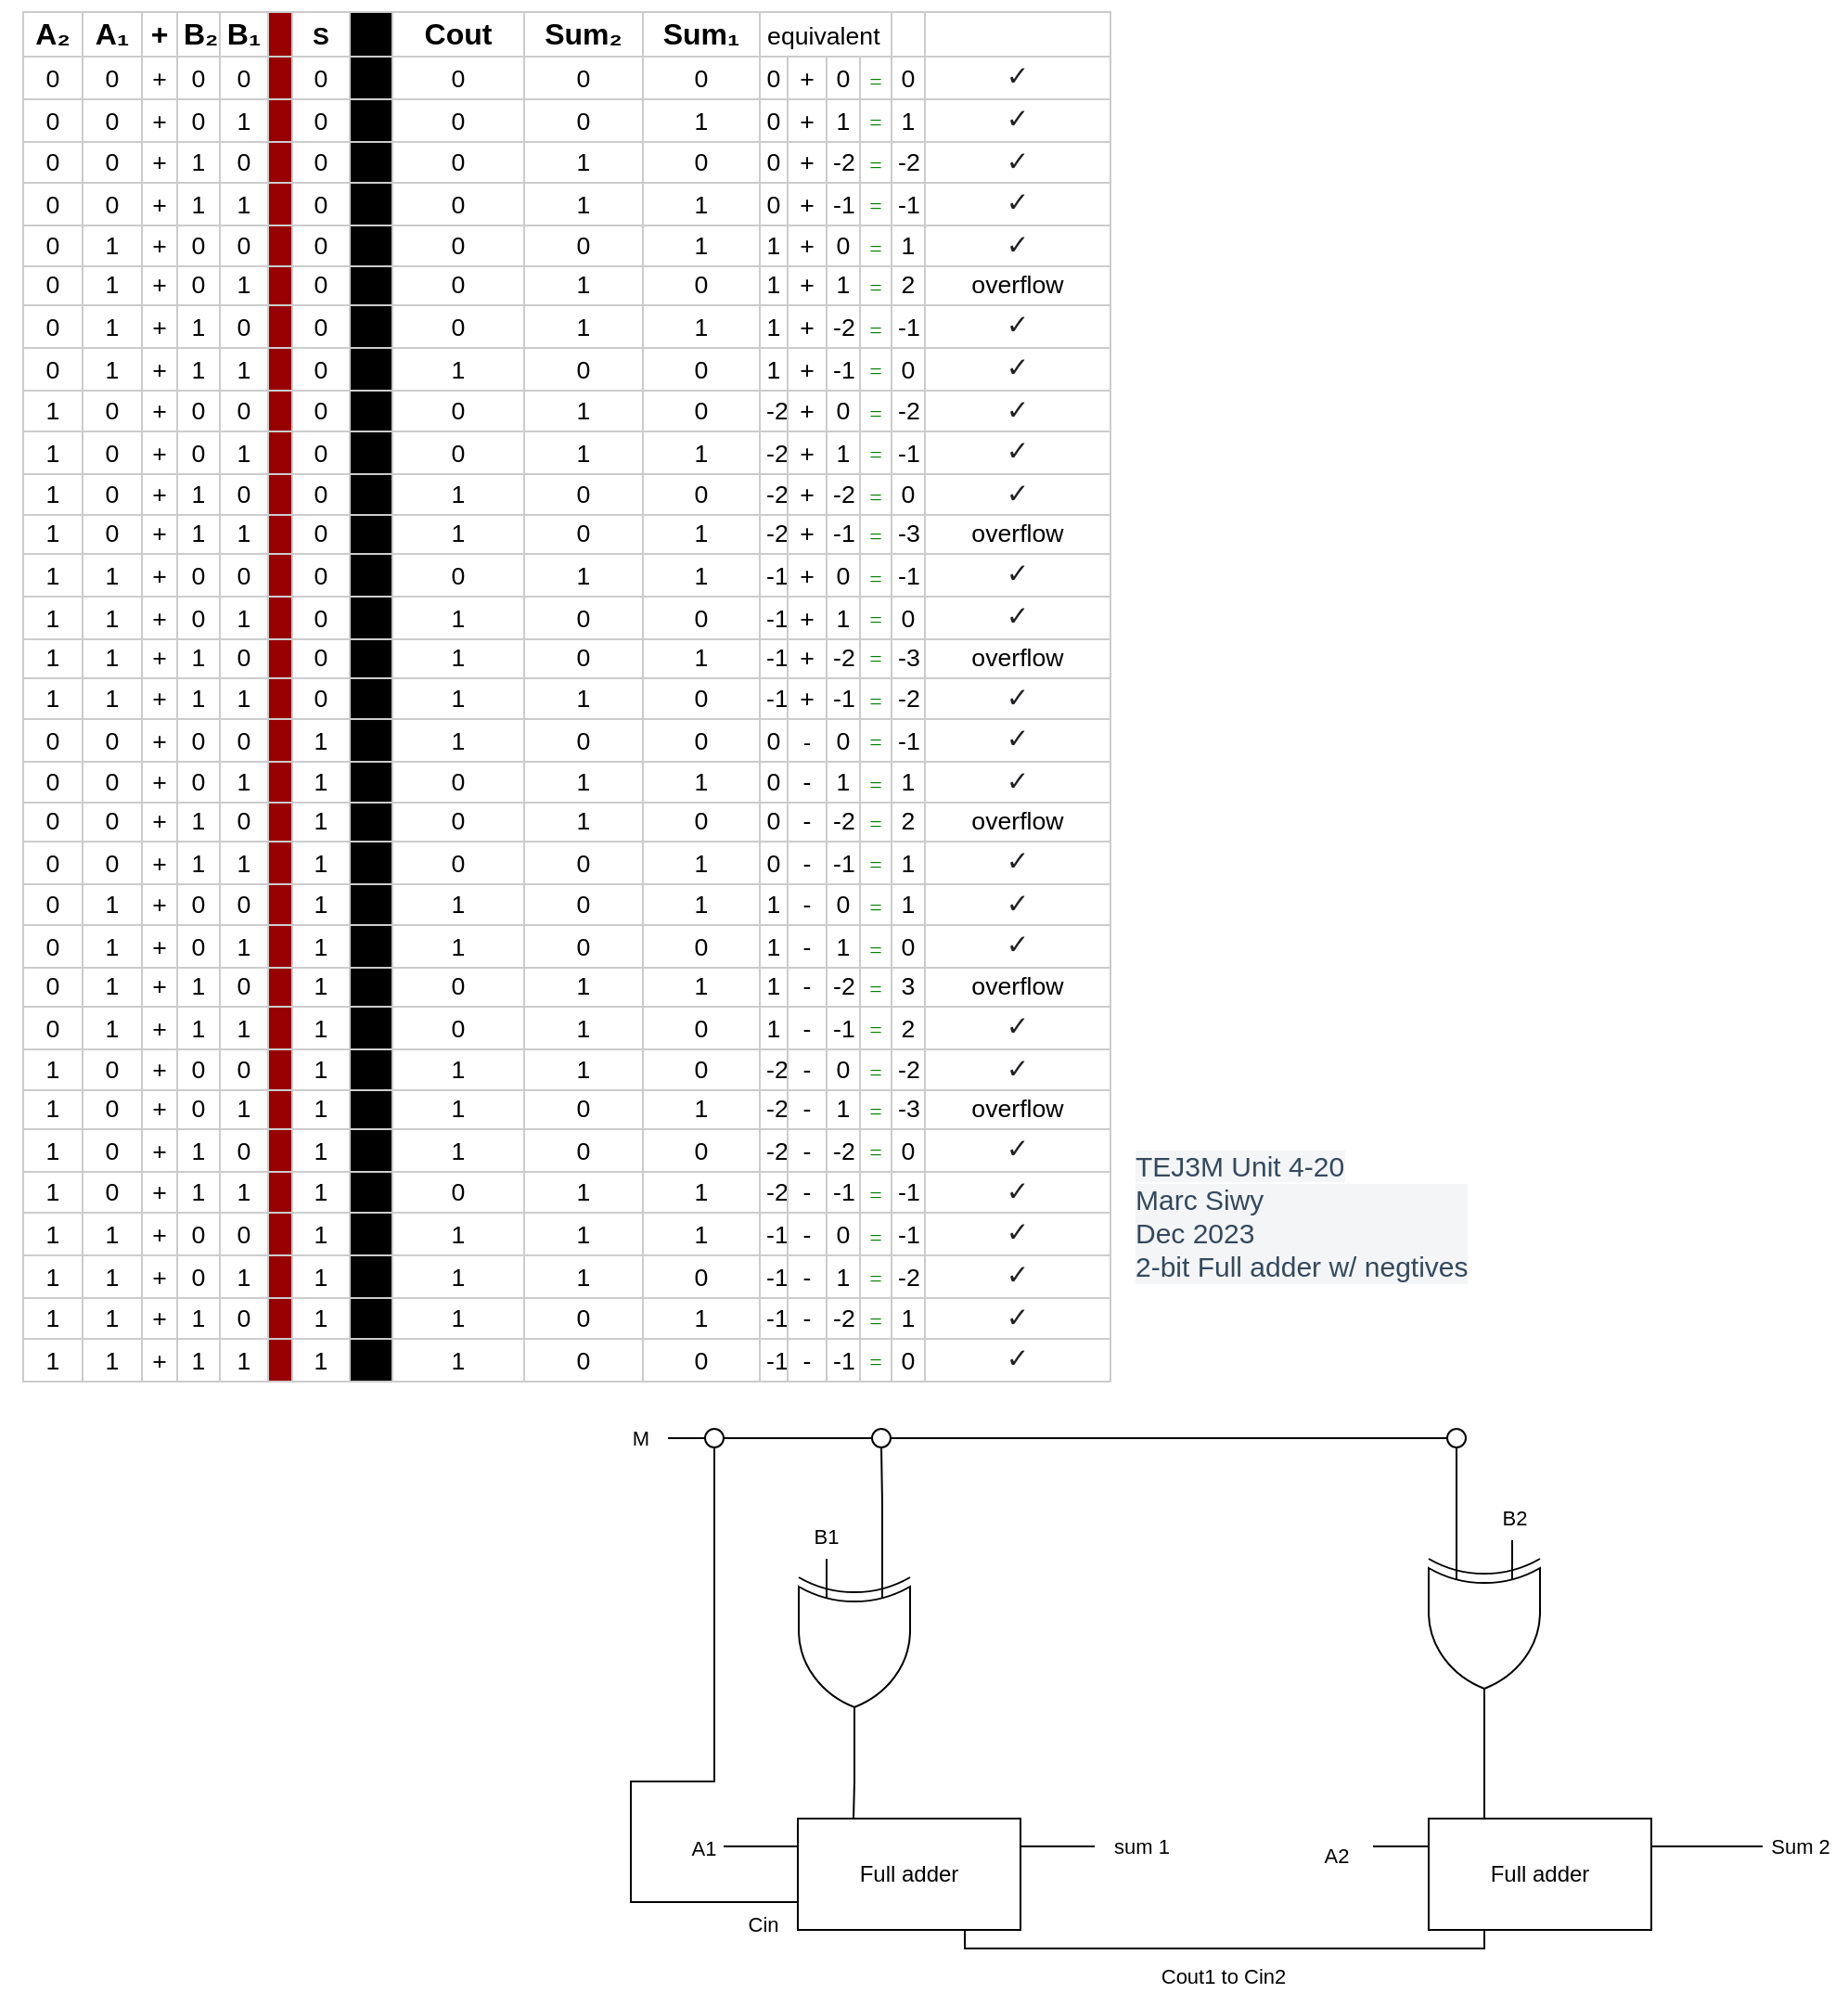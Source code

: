 <mxfile>
    <diagram id="S-7yalO0_2TfftM7Z-LZ" name="Page-1">
        <mxGraphModel dx="1913" dy="1861" grid="1" gridSize="10" guides="1" tooltips="1" connect="1" arrows="1" fold="1" page="1" pageScale="1" pageWidth="827" pageHeight="1169" math="0" shadow="0">
            <root>
                <mxCell id="0"/>
                <mxCell id="1" parent="0"/>
                <mxCell id="10" value="&lt;span style=&quot;color: rgb(52, 73, 94); font-family: ArtifaktElement-Medium, sans-serif; font-size: 15px; background-color: rgb(244, 245, 246);&quot;&gt;TEJ3M Unit 4-20&lt;/span&gt;&lt;div style=&quot;-webkit-tap-highlight-color: rgba(0, 0, 0, 0); box-sizing: border-box; color: rgb(52, 73, 94); font-family: ArtifaktElement-Medium, sans-serif; font-size: 15px; background-color: rgb(244, 245, 246);&quot;&gt;Marc Siwy&lt;/div&gt;&lt;div style=&quot;-webkit-tap-highlight-color: rgba(0, 0, 0, 0); box-sizing: border-box; color: rgb(52, 73, 94); font-family: ArtifaktElement-Medium, sans-serif; font-size: 15px; background-color: rgb(244, 245, 246);&quot;&gt;Dec 2023&lt;/div&gt;&lt;div style=&quot;-webkit-tap-highlight-color: rgba(0, 0, 0, 0); box-sizing: border-box; color: rgb(52, 73, 94); font-family: ArtifaktElement-Medium, sans-serif; font-size: 15px; background-color: rgb(244, 245, 246);&quot;&gt;2-bit Full adder w/ negtives&lt;/div&gt;" style="text;html=1;align=left;verticalAlign=middle;resizable=0;points=[];autosize=1;strokeColor=none;fillColor=none;fontSize=11;fontFamily=Helvetica;fontColor=default;" parent="1" vertex="1">
                    <mxGeometry x="320" y="-50" width="200" height="90" as="geometry"/>
                </mxCell>
                <mxCell id="17" value="&lt;table style=&quot;table-layout: fixed; font-size: 10pt; font-family: Arial; width: 0px; border-collapse: collapse; border: none;&quot; data-sheets-root=&quot;1&quot; border=&quot;1&quot; dir=&quot;ltr&quot; cellpadding=&quot;0&quot; cellspacing=&quot;0&quot; xmlns=&quot;http://www.w3.org/1999/xhtml&quot;&gt;&lt;colgroup&gt;&lt;col width=&quot;32&quot;&gt;&lt;col width=&quot;32&quot;&gt;&lt;col width=&quot;19&quot;&gt;&lt;col width=&quot;23&quot;&gt;&lt;col width=&quot;26&quot;&gt;&lt;col width=&quot;13&quot;&gt;&lt;col width=&quot;31&quot;&gt;&lt;col width=&quot;23&quot;&gt;&lt;col width=&quot;71&quot;&gt;&lt;col width=&quot;64&quot;&gt;&lt;col width=&quot;63&quot;&gt;&lt;col width=&quot;15&quot;&gt;&lt;col width=&quot;21&quot;&gt;&lt;col width=&quot;18&quot;&gt;&lt;col width=&quot;17&quot;&gt;&lt;col width=&quot;18&quot;&gt;&lt;col width=&quot;100&quot;&gt;&lt;/colgroup&gt;&lt;tbody&gt;&lt;tr style=&quot;height: 21px;&quot;&gt;&lt;td style=&quot;border: 1px solid rgb(204, 204, 204); overflow: hidden; padding: 2px 3px; vertical-align: bottom; font-size: 12pt; font-weight: bold; text-align: center;&quot; data-sheets-value=&quot;{&amp;quot;1&amp;quot;:2,&amp;quot;2&amp;quot;:&amp;quot;A₂&amp;quot;}&quot;&gt;A₂&lt;/td&gt;&lt;td style=&quot;border: 1px solid rgb(204, 204, 204); overflow: hidden; padding: 2px 3px; vertical-align: bottom; font-size: 12pt; font-weight: bold; text-align: center;&quot; data-sheets-value=&quot;{&amp;quot;1&amp;quot;:2,&amp;quot;2&amp;quot;:&amp;quot;A₁&amp;quot;}&quot;&gt;A₁&lt;/td&gt;&lt;td style=&quot;border: 1px solid rgb(204, 204, 204); overflow: hidden; padding: 2px 3px; vertical-align: bottom; font-size: 12pt; font-weight: bold; text-align: center;&quot; data-sheets-formula=&quot;=&amp;quot;+&amp;quot;&quot; data-sheets-value=&quot;{&amp;quot;1&amp;quot;:2,&amp;quot;2&amp;quot;:&amp;quot;+&amp;quot;}&quot;&gt;+&lt;/td&gt;&lt;td style=&quot;border: 1px solid rgb(204, 204, 204); overflow: hidden; padding: 2px 3px; vertical-align: bottom; font-size: 12pt; font-weight: bold; text-align: center;&quot; data-sheets-value=&quot;{&amp;quot;1&amp;quot;:2,&amp;quot;2&amp;quot;:&amp;quot;B₂&amp;quot;}&quot;&gt;B₂&lt;/td&gt;&lt;td style=&quot;border: 1px solid rgb(204, 204, 204); overflow: hidden; padding: 2px 3px; vertical-align: bottom; font-size: 12pt; font-weight: bold; text-align: center;&quot; data-sheets-value=&quot;{&amp;quot;1&amp;quot;:2,&amp;quot;2&amp;quot;:&amp;quot;B₁&amp;quot;}&quot;&gt;B₁&lt;/td&gt;&lt;td style=&quot;border: 1px solid rgb(204, 204, 204); overflow: hidden; padding: 2px 3px; vertical-align: bottom; background-color: rgb(152, 0, 0);&quot;&gt;&lt;/td&gt;&lt;td style=&quot;border: 1px solid rgb(204, 204, 204); overflow: hidden; padding: 2px 3px; vertical-align: bottom; font-weight: bold; text-align: center;&quot; data-sheets-value=&quot;{&amp;quot;1&amp;quot;:2,&amp;quot;2&amp;quot;:&amp;quot;S&amp;quot;}&quot;&gt;S&lt;/td&gt;&lt;td style=&quot;border: 1px solid rgb(204, 204, 204); overflow: hidden; padding: 2px 3px; vertical-align: bottom; background-color: rgb(0, 0, 0);&quot;&gt;&lt;/td&gt;&lt;td style=&quot;border: 1px solid rgb(204, 204, 204); overflow: hidden; padding: 2px 3px; vertical-align: bottom; font-size: 12pt; font-weight: bold; text-align: center;&quot; data-sheets-value=&quot;{&amp;quot;1&amp;quot;:2,&amp;quot;2&amp;quot;:&amp;quot;Cout&amp;quot;}&quot;&gt;Cout&lt;/td&gt;&lt;td style=&quot;border: 1px solid rgb(204, 204, 204); overflow: hidden; padding: 2px 3px; vertical-align: bottom; font-size: 12pt; font-weight: bold; text-align: center;&quot; data-sheets-value=&quot;{&amp;quot;1&amp;quot;:2,&amp;quot;2&amp;quot;:&amp;quot;Sum₂&amp;quot;}&quot;&gt;Sum₂&lt;/td&gt;&lt;td style=&quot;border: 1px solid rgb(204, 204, 204); overflow: hidden; padding: 2px 3px; vertical-align: bottom; font-size: 12pt; font-weight: bold; text-align: center;&quot; data-sheets-value=&quot;{&amp;quot;1&amp;quot;:2,&amp;quot;2&amp;quot;:&amp;quot;Sum₁&amp;quot;}&quot;&gt;Sum₁&lt;/td&gt;&lt;td style=&quot;border-width: 1px; border-style: solid; border-color: rgb(204, 204, 204) transparent rgb(204, 204, 204) rgb(204, 204, 204); border-image: initial; overflow: visible; padding: 2px 0px; vertical-align: bottom;&quot; data-sheets-value=&quot;{&amp;quot;1&amp;quot;:2,&amp;quot;2&amp;quot;:&amp;quot;Decimal equivalent&amp;quot;}&quot;&gt;&lt;div style=&quot;overflow: hidden; position: relative; width: 69px; left: 3px;&quot;&gt;&lt;div style=&quot;margin-left: -69px; margin-right: -69px; text-align: center; position: relative; left: -29.5px;&quot;&gt;Decimal equivalent&lt;/div&gt;&lt;/div&gt;&lt;/td&gt;&lt;td style=&quot;border-width: 1px; border-style: solid; border-color: rgb(204, 204, 204) transparent rgb(204, 204, 204) rgb(204, 204, 204); border-image: initial; overflow: hidden; padding: 2px 3px; vertical-align: bottom;&quot;&gt;&lt;/td&gt;&lt;td style=&quot;border-width: 1px; border-style: solid; border-color: rgb(204, 204, 204) transparent rgb(204, 204, 204) rgb(204, 204, 204); border-image: initial; overflow: hidden; padding: 2px 3px; vertical-align: bottom;&quot;&gt;&lt;/td&gt;&lt;td style=&quot;border: 1px solid rgb(204, 204, 204); overflow: hidden; padding: 2px 3px; vertical-align: bottom;&quot;&gt;&lt;/td&gt;&lt;td style=&quot;border: 1px solid rgb(204, 204, 204); overflow: hidden; padding: 2px 3px; vertical-align: bottom;&quot;&gt;&lt;/td&gt;&lt;td style=&quot;border: 1px solid rgb(204, 204, 204); overflow: hidden; padding: 2px 3px; vertical-align: bottom;&quot;&gt;&lt;/td&gt;&lt;/tr&gt;&lt;tr style=&quot;height: 21px;&quot;&gt;&lt;td style=&quot;border: 1px solid rgb(204, 204, 204); overflow: hidden; padding: 2px 3px; vertical-align: bottom; text-align: center;&quot; data-sheets-value=&quot;{&amp;quot;1&amp;quot;:3,&amp;quot;3&amp;quot;:0}&quot;&gt;0&lt;/td&gt;&lt;td style=&quot;border: 1px solid rgb(204, 204, 204); overflow: hidden; padding: 2px 3px; vertical-align: bottom; text-align: center;&quot; data-sheets-value=&quot;{&amp;quot;1&amp;quot;:3,&amp;quot;3&amp;quot;:0}&quot;&gt;0&lt;/td&gt;&lt;td style=&quot;border: 1px solid rgb(204, 204, 204); overflow: hidden; padding: 2px 3px; vertical-align: bottom; text-align: center;&quot; data-sheets-formula=&quot;=&amp;quot;+&amp;quot;&quot; data-sheets-value=&quot;{&amp;quot;1&amp;quot;:2,&amp;quot;2&amp;quot;:&amp;quot;+&amp;quot;}&quot;&gt;+&lt;/td&gt;&lt;td style=&quot;border: 1px solid rgb(204, 204, 204); overflow: hidden; padding: 2px 3px; vertical-align: bottom; text-align: center;&quot; data-sheets-value=&quot;{&amp;quot;1&amp;quot;:3,&amp;quot;3&amp;quot;:0}&quot;&gt;0&lt;/td&gt;&lt;td style=&quot;border: 1px solid rgb(204, 204, 204); overflow: hidden; padding: 2px 3px; vertical-align: bottom; text-align: center;&quot; data-sheets-value=&quot;{&amp;quot;1&amp;quot;:3,&amp;quot;3&amp;quot;:0}&quot;&gt;0&lt;/td&gt;&lt;td style=&quot;border: 1px solid rgb(204, 204, 204); overflow: hidden; padding: 2px 3px; vertical-align: bottom; background-color: rgb(152, 0, 0);&quot;&gt;&lt;/td&gt;&lt;td style=&quot;border: 1px solid rgb(204, 204, 204); overflow: hidden; padding: 2px 3px; vertical-align: bottom; text-align: center;&quot; data-sheets-value=&quot;{&amp;quot;1&amp;quot;:3,&amp;quot;3&amp;quot;:0}&quot;&gt;0&lt;/td&gt;&lt;td style=&quot;border: 1px solid rgb(204, 204, 204); overflow: hidden; padding: 2px 3px; vertical-align: bottom; background-color: rgb(0, 0, 0);&quot;&gt;&lt;/td&gt;&lt;td style=&quot;border: 1px solid rgb(204, 204, 204); overflow: hidden; padding: 2px 3px; vertical-align: bottom; text-align: center;&quot; data-sheets-value=&quot;{&amp;quot;1&amp;quot;:3,&amp;quot;3&amp;quot;:0}&quot;&gt;0&lt;/td&gt;&lt;td style=&quot;border: 1px solid rgb(204, 204, 204); overflow: hidden; padding: 2px 3px; vertical-align: bottom; text-align: center;&quot; data-sheets-value=&quot;{&amp;quot;1&amp;quot;:3,&amp;quot;3&amp;quot;:0}&quot;&gt;0&lt;/td&gt;&lt;td style=&quot;border: 1px solid rgb(204, 204, 204); overflow: hidden; padding: 2px 3px; vertical-align: bottom; text-align: center;&quot; data-sheets-value=&quot;{&amp;quot;1&amp;quot;:3,&amp;quot;3&amp;quot;:0}&quot;&gt;0&lt;/td&gt;&lt;td style=&quot;border: 1px solid rgb(204, 204, 204); overflow: hidden; padding: 2px 3px; vertical-align: bottom; text-align: center;&quot; data-sheets-value=&quot;{&amp;quot;1&amp;quot;:3,&amp;quot;3&amp;quot;:0}&quot;&gt;0&lt;/td&gt;&lt;td style=&quot;border: 1px solid rgb(204, 204, 204); overflow: hidden; padding: 2px 3px; vertical-align: bottom; text-align: center;&quot; data-sheets-formula=&quot;=&amp;quot;+&amp;quot;&quot; data-sheets-value=&quot;{&amp;quot;1&amp;quot;:2,&amp;quot;2&amp;quot;:&amp;quot;+&amp;quot;}&quot;&gt;+&lt;/td&gt;&lt;td style=&quot;border: 1px solid rgb(204, 204, 204); overflow: hidden; padding: 2px 3px; vertical-align: bottom; text-align: center;&quot; data-sheets-value=&quot;{&amp;quot;1&amp;quot;:3,&amp;quot;3&amp;quot;:0}&quot;&gt;0&lt;/td&gt;&lt;td style=&quot;border: 1px solid rgb(204, 204, 204); overflow: hidden; padding: 2px 3px; vertical-align: bottom; background-color: rgb(255, 255, 255); font-family: &amp;quot;Google Sans Mono&amp;quot;; font-size: 9pt; color: rgb(0, 128, 0); text-align: center;&quot; data-sheets-formula=&quot;=&amp;quot;=&amp;quot;&quot; data-sheets-value=&quot;{&amp;quot;1&amp;quot;:2,&amp;quot;2&amp;quot;:&amp;quot;=&amp;quot;}&quot;&gt;=&lt;/td&gt;&lt;td style=&quot;border: 1px solid rgb(204, 204, 204); overflow: hidden; padding: 2px 3px; vertical-align: bottom; text-align: center;&quot; data-sheets-value=&quot;{&amp;quot;1&amp;quot;:3,&amp;quot;3&amp;quot;:0}&quot;&gt;0&lt;/td&gt;&lt;td style=&quot;border: 1px solid rgb(204, 204, 204); overflow: hidden; padding: 2px 3px; vertical-align: bottom; background-color: rgb(255, 255, 255); font-family: &amp;quot;Google Sans&amp;quot;; font-size: 11pt; color: rgb(32, 33, 36); text-align: center;&quot; data-sheets-value=&quot;{&amp;quot;1&amp;quot;:2,&amp;quot;2&amp;quot;:&amp;quot;✓&amp;quot;}&quot;&gt;✓&lt;/td&gt;&lt;/tr&gt;&lt;tr style=&quot;height: 21px;&quot;&gt;&lt;td style=&quot;border: 1px solid rgb(204, 204, 204); overflow: hidden; padding: 2px 3px; vertical-align: bottom; text-align: center;&quot; data-sheets-value=&quot;{&amp;quot;1&amp;quot;:3,&amp;quot;3&amp;quot;:0}&quot;&gt;0&lt;/td&gt;&lt;td style=&quot;border: 1px solid rgb(204, 204, 204); overflow: hidden; padding: 2px 3px; vertical-align: bottom; text-align: center;&quot; data-sheets-value=&quot;{&amp;quot;1&amp;quot;:3,&amp;quot;3&amp;quot;:0}&quot;&gt;0&lt;/td&gt;&lt;td style=&quot;border: 1px solid rgb(204, 204, 204); overflow: hidden; padding: 2px 3px; vertical-align: bottom; text-align: center;&quot; data-sheets-formula=&quot;=&amp;quot;+&amp;quot;&quot; data-sheets-value=&quot;{&amp;quot;1&amp;quot;:2,&amp;quot;2&amp;quot;:&amp;quot;+&amp;quot;}&quot;&gt;+&lt;/td&gt;&lt;td style=&quot;border: 1px solid rgb(204, 204, 204); overflow: hidden; padding: 2px 3px; vertical-align: bottom; text-align: center;&quot; data-sheets-value=&quot;{&amp;quot;1&amp;quot;:3,&amp;quot;3&amp;quot;:0}&quot;&gt;0&lt;/td&gt;&lt;td style=&quot;border: 1px solid rgb(204, 204, 204); overflow: hidden; padding: 2px 3px; vertical-align: bottom; text-align: center;&quot; data-sheets-value=&quot;{&amp;quot;1&amp;quot;:3,&amp;quot;3&amp;quot;:1}&quot;&gt;1&lt;/td&gt;&lt;td style=&quot;border: 1px solid rgb(204, 204, 204); overflow: hidden; padding: 2px 3px; vertical-align: bottom; background-color: rgb(152, 0, 0);&quot;&gt;&lt;/td&gt;&lt;td style=&quot;border: 1px solid rgb(204, 204, 204); overflow: hidden; padding: 2px 3px; vertical-align: bottom; text-align: center;&quot; data-sheets-value=&quot;{&amp;quot;1&amp;quot;:3,&amp;quot;3&amp;quot;:0}&quot;&gt;0&lt;/td&gt;&lt;td style=&quot;border: 1px solid rgb(204, 204, 204); overflow: hidden; padding: 2px 3px; vertical-align: bottom; background-color: rgb(0, 0, 0);&quot;&gt;&lt;/td&gt;&lt;td style=&quot;border: 1px solid rgb(204, 204, 204); overflow: hidden; padding: 2px 3px; vertical-align: bottom; text-align: center;&quot; data-sheets-value=&quot;{&amp;quot;1&amp;quot;:3,&amp;quot;3&amp;quot;:0}&quot;&gt;0&lt;/td&gt;&lt;td style=&quot;border: 1px solid rgb(204, 204, 204); overflow: hidden; padding: 2px 3px; vertical-align: bottom; text-align: center;&quot; data-sheets-value=&quot;{&amp;quot;1&amp;quot;:3,&amp;quot;3&amp;quot;:0}&quot;&gt;0&lt;/td&gt;&lt;td style=&quot;border: 1px solid rgb(204, 204, 204); overflow: hidden; padding: 2px 3px; vertical-align: bottom; text-align: center;&quot; data-sheets-value=&quot;{&amp;quot;1&amp;quot;:3,&amp;quot;3&amp;quot;:1}&quot;&gt;1&lt;/td&gt;&lt;td style=&quot;border: 1px solid rgb(204, 204, 204); overflow: hidden; padding: 2px 3px; vertical-align: bottom; text-align: center;&quot; data-sheets-value=&quot;{&amp;quot;1&amp;quot;:3,&amp;quot;3&amp;quot;:0}&quot;&gt;0&lt;/td&gt;&lt;td style=&quot;border: 1px solid rgb(204, 204, 204); overflow: hidden; padding: 2px 3px; vertical-align: bottom; text-align: center;&quot; data-sheets-formula=&quot;=&amp;quot;+&amp;quot;&quot; data-sheets-value=&quot;{&amp;quot;1&amp;quot;:2,&amp;quot;2&amp;quot;:&amp;quot;+&amp;quot;}&quot;&gt;+&lt;/td&gt;&lt;td style=&quot;border: 1px solid rgb(204, 204, 204); overflow: hidden; padding: 2px 3px; vertical-align: bottom; text-align: center;&quot; data-sheets-value=&quot;{&amp;quot;1&amp;quot;:3,&amp;quot;3&amp;quot;:1}&quot;&gt;1&lt;/td&gt;&lt;td style=&quot;border: 1px solid rgb(204, 204, 204); overflow: hidden; padding: 2px 3px; vertical-align: bottom; background-color: rgb(255, 255, 255); font-family: &amp;quot;Google Sans Mono&amp;quot;; font-size: 9pt; color: rgb(0, 128, 0); text-align: center;&quot; data-sheets-formula=&quot;=&amp;quot;=&amp;quot;&quot; data-sheets-value=&quot;{&amp;quot;1&amp;quot;:2,&amp;quot;2&amp;quot;:&amp;quot;=&amp;quot;}&quot;&gt;=&lt;/td&gt;&lt;td style=&quot;border: 1px solid rgb(204, 204, 204); overflow: hidden; padding: 2px 3px; vertical-align: bottom; text-align: center;&quot; data-sheets-value=&quot;{&amp;quot;1&amp;quot;:3,&amp;quot;3&amp;quot;:1}&quot;&gt;1&lt;/td&gt;&lt;td style=&quot;border: 1px solid rgb(204, 204, 204); overflow: hidden; padding: 2px 3px; vertical-align: bottom; background-color: rgb(255, 255, 255); font-family: &amp;quot;Google Sans&amp;quot;; font-size: 11pt; color: rgb(32, 33, 36); text-align: center;&quot; data-sheets-value=&quot;{&amp;quot;1&amp;quot;:2,&amp;quot;2&amp;quot;:&amp;quot;✓&amp;quot;}&quot;&gt;✓&lt;/td&gt;&lt;/tr&gt;&lt;tr style=&quot;height: 21px;&quot;&gt;&lt;td style=&quot;border: 1px solid rgb(204, 204, 204); overflow: hidden; padding: 2px 3px; vertical-align: bottom; text-align: center;&quot; data-sheets-value=&quot;{&amp;quot;1&amp;quot;:3,&amp;quot;3&amp;quot;:0}&quot;&gt;0&lt;/td&gt;&lt;td style=&quot;border: 1px solid rgb(204, 204, 204); overflow: hidden; padding: 2px 3px; vertical-align: bottom; text-align: center;&quot; data-sheets-value=&quot;{&amp;quot;1&amp;quot;:3,&amp;quot;3&amp;quot;:0}&quot;&gt;0&lt;/td&gt;&lt;td style=&quot;border: 1px solid rgb(204, 204, 204); overflow: hidden; padding: 2px 3px; vertical-align: bottom; text-align: center;&quot; data-sheets-formula=&quot;=&amp;quot;+&amp;quot;&quot; data-sheets-value=&quot;{&amp;quot;1&amp;quot;:2,&amp;quot;2&amp;quot;:&amp;quot;+&amp;quot;}&quot;&gt;+&lt;/td&gt;&lt;td style=&quot;border: 1px solid rgb(204, 204, 204); overflow: hidden; padding: 2px 3px; vertical-align: bottom; text-align: center;&quot; data-sheets-value=&quot;{&amp;quot;1&amp;quot;:3,&amp;quot;3&amp;quot;:1}&quot;&gt;1&lt;/td&gt;&lt;td style=&quot;border: 1px solid rgb(204, 204, 204); overflow: hidden; padding: 2px 3px; vertical-align: bottom; text-align: center;&quot; data-sheets-value=&quot;{&amp;quot;1&amp;quot;:3,&amp;quot;3&amp;quot;:0}&quot;&gt;0&lt;/td&gt;&lt;td style=&quot;border: 1px solid rgb(204, 204, 204); overflow: hidden; padding: 2px 3px; vertical-align: bottom; background-color: rgb(152, 0, 0);&quot;&gt;&lt;/td&gt;&lt;td style=&quot;border: 1px solid rgb(204, 204, 204); overflow: hidden; padding: 2px 3px; vertical-align: bottom; text-align: center;&quot; data-sheets-value=&quot;{&amp;quot;1&amp;quot;:3,&amp;quot;3&amp;quot;:0}&quot;&gt;0&lt;/td&gt;&lt;td style=&quot;border: 1px solid rgb(204, 204, 204); overflow: hidden; padding: 2px 3px; vertical-align: bottom; background-color: rgb(0, 0, 0);&quot;&gt;&lt;/td&gt;&lt;td style=&quot;border: 1px solid rgb(204, 204, 204); overflow: hidden; padding: 2px 3px; vertical-align: bottom; text-align: center;&quot; data-sheets-value=&quot;{&amp;quot;1&amp;quot;:3,&amp;quot;3&amp;quot;:0}&quot;&gt;0&lt;/td&gt;&lt;td style=&quot;border: 1px solid rgb(204, 204, 204); overflow: hidden; padding: 2px 3px; vertical-align: bottom; text-align: center;&quot; data-sheets-value=&quot;{&amp;quot;1&amp;quot;:3,&amp;quot;3&amp;quot;:1}&quot;&gt;1&lt;/td&gt;&lt;td style=&quot;border: 1px solid rgb(204, 204, 204); overflow: hidden; padding: 2px 3px; vertical-align: bottom; text-align: center;&quot; data-sheets-value=&quot;{&amp;quot;1&amp;quot;:3,&amp;quot;3&amp;quot;:0}&quot;&gt;0&lt;/td&gt;&lt;td style=&quot;border: 1px solid rgb(204, 204, 204); overflow: hidden; padding: 2px 3px; vertical-align: bottom; text-align: center;&quot; data-sheets-value=&quot;{&amp;quot;1&amp;quot;:3,&amp;quot;3&amp;quot;:0}&quot;&gt;0&lt;/td&gt;&lt;td style=&quot;border: 1px solid rgb(204, 204, 204); overflow: hidden; padding: 2px 3px; vertical-align: bottom; text-align: center;&quot; data-sheets-formula=&quot;=&amp;quot;+&amp;quot;&quot; data-sheets-value=&quot;{&amp;quot;1&amp;quot;:2,&amp;quot;2&amp;quot;:&amp;quot;+&amp;quot;}&quot;&gt;+&lt;/td&gt;&lt;td style=&quot;border: 1px solid rgb(204, 204, 204); overflow: hidden; padding: 2px 3px; vertical-align: bottom; text-align: center;&quot; data-sheets-value=&quot;{&amp;quot;1&amp;quot;:3,&amp;quot;3&amp;quot;:-2}&quot;&gt;-2&lt;/td&gt;&lt;td style=&quot;border: 1px solid rgb(204, 204, 204); overflow: hidden; padding: 2px 3px; vertical-align: bottom; background-color: rgb(255, 255, 255); font-family: &amp;quot;Google Sans Mono&amp;quot;; font-size: 9pt; color: rgb(0, 128, 0); text-align: center;&quot; data-sheets-formula=&quot;=&amp;quot;=&amp;quot;&quot; data-sheets-value=&quot;{&amp;quot;1&amp;quot;:2,&amp;quot;2&amp;quot;:&amp;quot;=&amp;quot;}&quot;&gt;=&lt;/td&gt;&lt;td style=&quot;border: 1px solid rgb(204, 204, 204); overflow: hidden; padding: 2px 3px; vertical-align: bottom; text-align: center;&quot; data-sheets-value=&quot;{&amp;quot;1&amp;quot;:3,&amp;quot;3&amp;quot;:-2}&quot;&gt;-2&lt;/td&gt;&lt;td style=&quot;border: 1px solid rgb(204, 204, 204); overflow: hidden; padding: 2px 3px; vertical-align: bottom; background-color: rgb(255, 255, 255); font-family: &amp;quot;Google Sans&amp;quot;; font-size: 11pt; color: rgb(32, 33, 36); text-align: center;&quot; data-sheets-value=&quot;{&amp;quot;1&amp;quot;:2,&amp;quot;2&amp;quot;:&amp;quot;✓&amp;quot;}&quot;&gt;✓&lt;/td&gt;&lt;/tr&gt;&lt;tr style=&quot;height: 21px;&quot;&gt;&lt;td style=&quot;border: 1px solid rgb(204, 204, 204); overflow: hidden; padding: 2px 3px; vertical-align: bottom; text-align: center;&quot; data-sheets-value=&quot;{&amp;quot;1&amp;quot;:3,&amp;quot;3&amp;quot;:0}&quot;&gt;0&lt;/td&gt;&lt;td style=&quot;border: 1px solid rgb(204, 204, 204); overflow: hidden; padding: 2px 3px; vertical-align: bottom; text-align: center;&quot; data-sheets-value=&quot;{&amp;quot;1&amp;quot;:3,&amp;quot;3&amp;quot;:0}&quot;&gt;0&lt;/td&gt;&lt;td style=&quot;border: 1px solid rgb(204, 204, 204); overflow: hidden; padding: 2px 3px; vertical-align: bottom; text-align: center;&quot; data-sheets-formula=&quot;=&amp;quot;+&amp;quot;&quot; data-sheets-value=&quot;{&amp;quot;1&amp;quot;:2,&amp;quot;2&amp;quot;:&amp;quot;+&amp;quot;}&quot;&gt;+&lt;/td&gt;&lt;td style=&quot;border: 1px solid rgb(204, 204, 204); overflow: hidden; padding: 2px 3px; vertical-align: bottom; text-align: center;&quot; data-sheets-value=&quot;{&amp;quot;1&amp;quot;:3,&amp;quot;3&amp;quot;:1}&quot;&gt;1&lt;/td&gt;&lt;td style=&quot;border: 1px solid rgb(204, 204, 204); overflow: hidden; padding: 2px 3px; vertical-align: bottom; text-align: center;&quot; data-sheets-value=&quot;{&amp;quot;1&amp;quot;:3,&amp;quot;3&amp;quot;:1}&quot;&gt;1&lt;/td&gt;&lt;td style=&quot;border: 1px solid rgb(204, 204, 204); overflow: hidden; padding: 2px 3px; vertical-align: bottom; background-color: rgb(152, 0, 0);&quot;&gt;&lt;/td&gt;&lt;td style=&quot;border: 1px solid rgb(204, 204, 204); overflow: hidden; padding: 2px 3px; vertical-align: bottom; text-align: center;&quot; data-sheets-value=&quot;{&amp;quot;1&amp;quot;:3,&amp;quot;3&amp;quot;:0}&quot;&gt;0&lt;/td&gt;&lt;td style=&quot;border: 1px solid rgb(204, 204, 204); overflow: hidden; padding: 2px 3px; vertical-align: bottom; background-color: rgb(0, 0, 0);&quot;&gt;&lt;/td&gt;&lt;td style=&quot;border: 1px solid rgb(204, 204, 204); overflow: hidden; padding: 2px 3px; vertical-align: bottom; text-align: center;&quot; data-sheets-value=&quot;{&amp;quot;1&amp;quot;:3,&amp;quot;3&amp;quot;:0}&quot;&gt;0&lt;/td&gt;&lt;td style=&quot;border: 1px solid rgb(204, 204, 204); overflow: hidden; padding: 2px 3px; vertical-align: bottom; text-align: center;&quot; data-sheets-value=&quot;{&amp;quot;1&amp;quot;:3,&amp;quot;3&amp;quot;:1}&quot;&gt;1&lt;/td&gt;&lt;td style=&quot;border: 1px solid rgb(204, 204, 204); overflow: hidden; padding: 2px 3px; vertical-align: bottom; text-align: center;&quot; data-sheets-value=&quot;{&amp;quot;1&amp;quot;:3,&amp;quot;3&amp;quot;:1}&quot;&gt;1&lt;/td&gt;&lt;td style=&quot;border: 1px solid rgb(204, 204, 204); overflow: hidden; padding: 2px 3px; vertical-align: bottom; text-align: center;&quot; data-sheets-value=&quot;{&amp;quot;1&amp;quot;:3,&amp;quot;3&amp;quot;:0}&quot;&gt;0&lt;/td&gt;&lt;td style=&quot;border: 1px solid rgb(204, 204, 204); overflow: hidden; padding: 2px 3px; vertical-align: bottom; text-align: center;&quot; data-sheets-formula=&quot;=&amp;quot;+&amp;quot;&quot; data-sheets-value=&quot;{&amp;quot;1&amp;quot;:2,&amp;quot;2&amp;quot;:&amp;quot;+&amp;quot;}&quot;&gt;+&lt;/td&gt;&lt;td style=&quot;border: 1px solid rgb(204, 204, 204); overflow: hidden; padding: 2px 3px; vertical-align: bottom; text-align: center;&quot; data-sheets-value=&quot;{&amp;quot;1&amp;quot;:3,&amp;quot;3&amp;quot;:-1}&quot;&gt;-1&lt;/td&gt;&lt;td style=&quot;border: 1px solid rgb(204, 204, 204); overflow: hidden; padding: 2px 3px; vertical-align: bottom; background-color: rgb(255, 255, 255); font-family: &amp;quot;Google Sans Mono&amp;quot;; font-size: 9pt; color: rgb(0, 128, 0); text-align: center;&quot; data-sheets-formula=&quot;=&amp;quot;=&amp;quot;&quot; data-sheets-value=&quot;{&amp;quot;1&amp;quot;:2,&amp;quot;2&amp;quot;:&amp;quot;=&amp;quot;}&quot;&gt;=&lt;/td&gt;&lt;td style=&quot;border: 1px solid rgb(204, 204, 204); overflow: hidden; padding: 2px 3px; vertical-align: bottom; text-align: center;&quot; data-sheets-value=&quot;{&amp;quot;1&amp;quot;:3,&amp;quot;3&amp;quot;:-1}&quot;&gt;-1&lt;/td&gt;&lt;td style=&quot;border: 1px solid rgb(204, 204, 204); overflow: hidden; padding: 2px 3px; vertical-align: bottom; background-color: rgb(255, 255, 255); font-family: &amp;quot;Google Sans&amp;quot;; font-size: 11pt; color: rgb(32, 33, 36); text-align: center;&quot; data-sheets-value=&quot;{&amp;quot;1&amp;quot;:2,&amp;quot;2&amp;quot;:&amp;quot;✓&amp;quot;}&quot;&gt;✓&lt;/td&gt;&lt;/tr&gt;&lt;tr style=&quot;height: 21px;&quot;&gt;&lt;td style=&quot;border: 1px solid rgb(204, 204, 204); overflow: hidden; padding: 2px 3px; vertical-align: bottom; text-align: center;&quot; data-sheets-value=&quot;{&amp;quot;1&amp;quot;:3,&amp;quot;3&amp;quot;:0}&quot;&gt;0&lt;/td&gt;&lt;td style=&quot;border: 1px solid rgb(204, 204, 204); overflow: hidden; padding: 2px 3px; vertical-align: bottom; text-align: center;&quot; data-sheets-value=&quot;{&amp;quot;1&amp;quot;:3,&amp;quot;3&amp;quot;:1}&quot;&gt;1&lt;/td&gt;&lt;td style=&quot;border: 1px solid rgb(204, 204, 204); overflow: hidden; padding: 2px 3px; vertical-align: bottom; text-align: center;&quot; data-sheets-formula=&quot;=&amp;quot;+&amp;quot;&quot; data-sheets-value=&quot;{&amp;quot;1&amp;quot;:2,&amp;quot;2&amp;quot;:&amp;quot;+&amp;quot;}&quot;&gt;+&lt;/td&gt;&lt;td style=&quot;border: 1px solid rgb(204, 204, 204); overflow: hidden; padding: 2px 3px; vertical-align: bottom; text-align: center;&quot; data-sheets-value=&quot;{&amp;quot;1&amp;quot;:3,&amp;quot;3&amp;quot;:0}&quot;&gt;0&lt;/td&gt;&lt;td style=&quot;border: 1px solid rgb(204, 204, 204); overflow: hidden; padding: 2px 3px; vertical-align: bottom; text-align: center;&quot; data-sheets-value=&quot;{&amp;quot;1&amp;quot;:3,&amp;quot;3&amp;quot;:0}&quot;&gt;0&lt;/td&gt;&lt;td style=&quot;border: 1px solid rgb(204, 204, 204); overflow: hidden; padding: 2px 3px; vertical-align: bottom; background-color: rgb(152, 0, 0);&quot;&gt;&lt;/td&gt;&lt;td style=&quot;border: 1px solid rgb(204, 204, 204); overflow: hidden; padding: 2px 3px; vertical-align: bottom; text-align: center;&quot; data-sheets-value=&quot;{&amp;quot;1&amp;quot;:3,&amp;quot;3&amp;quot;:0}&quot;&gt;0&lt;/td&gt;&lt;td style=&quot;border: 1px solid rgb(204, 204, 204); overflow: hidden; padding: 2px 3px; vertical-align: bottom; background-color: rgb(0, 0, 0);&quot;&gt;&lt;/td&gt;&lt;td style=&quot;border: 1px solid rgb(204, 204, 204); overflow: hidden; padding: 2px 3px; vertical-align: bottom; text-align: center;&quot; data-sheets-value=&quot;{&amp;quot;1&amp;quot;:3,&amp;quot;3&amp;quot;:0}&quot;&gt;0&lt;/td&gt;&lt;td style=&quot;border: 1px solid rgb(204, 204, 204); overflow: hidden; padding: 2px 3px; vertical-align: bottom; text-align: center;&quot; data-sheets-value=&quot;{&amp;quot;1&amp;quot;:3,&amp;quot;3&amp;quot;:0}&quot;&gt;0&lt;/td&gt;&lt;td style=&quot;border: 1px solid rgb(204, 204, 204); overflow: hidden; padding: 2px 3px; vertical-align: bottom; text-align: center;&quot; data-sheets-value=&quot;{&amp;quot;1&amp;quot;:3,&amp;quot;3&amp;quot;:1}&quot;&gt;1&lt;/td&gt;&lt;td style=&quot;border: 1px solid rgb(204, 204, 204); overflow: hidden; padding: 2px 3px; vertical-align: bottom; text-align: center;&quot; data-sheets-value=&quot;{&amp;quot;1&amp;quot;:3,&amp;quot;3&amp;quot;:1}&quot;&gt;1&lt;/td&gt;&lt;td style=&quot;border: 1px solid rgb(204, 204, 204); overflow: hidden; padding: 2px 3px; vertical-align: bottom; text-align: center;&quot; data-sheets-formula=&quot;=&amp;quot;+&amp;quot;&quot; data-sheets-value=&quot;{&amp;quot;1&amp;quot;:2,&amp;quot;2&amp;quot;:&amp;quot;+&amp;quot;}&quot;&gt;+&lt;/td&gt;&lt;td style=&quot;border: 1px solid rgb(204, 204, 204); overflow: hidden; padding: 2px 3px; vertical-align: bottom; text-align: center;&quot; data-sheets-value=&quot;{&amp;quot;1&amp;quot;:3,&amp;quot;3&amp;quot;:0}&quot;&gt;0&lt;/td&gt;&lt;td style=&quot;border: 1px solid rgb(204, 204, 204); overflow: hidden; padding: 2px 3px; vertical-align: bottom; background-color: rgb(255, 255, 255); font-family: &amp;quot;Google Sans Mono&amp;quot;; font-size: 9pt; color: rgb(0, 128, 0); text-align: center;&quot; data-sheets-formula=&quot;=&amp;quot;=&amp;quot;&quot; data-sheets-value=&quot;{&amp;quot;1&amp;quot;:2,&amp;quot;2&amp;quot;:&amp;quot;=&amp;quot;}&quot;&gt;=&lt;/td&gt;&lt;td style=&quot;border: 1px solid rgb(204, 204, 204); overflow: hidden; padding: 2px 3px; vertical-align: bottom; text-align: center;&quot; data-sheets-value=&quot;{&amp;quot;1&amp;quot;:3,&amp;quot;3&amp;quot;:1}&quot;&gt;1&lt;/td&gt;&lt;td style=&quot;border: 1px solid rgb(204, 204, 204); overflow: hidden; padding: 2px 3px; vertical-align: bottom; background-color: rgb(255, 255, 255); font-family: &amp;quot;Google Sans&amp;quot;; font-size: 11pt; color: rgb(32, 33, 36); text-align: center;&quot; data-sheets-value=&quot;{&amp;quot;1&amp;quot;:2,&amp;quot;2&amp;quot;:&amp;quot;✓&amp;quot;}&quot;&gt;✓&lt;/td&gt;&lt;/tr&gt;&lt;tr style=&quot;height: 21px;&quot;&gt;&lt;td style=&quot;border: 1px solid rgb(204, 204, 204); overflow: hidden; padding: 2px 3px; vertical-align: bottom; text-align: center;&quot; data-sheets-value=&quot;{&amp;quot;1&amp;quot;:3,&amp;quot;3&amp;quot;:0}&quot;&gt;0&lt;/td&gt;&lt;td style=&quot;border: 1px solid rgb(204, 204, 204); overflow: hidden; padding: 2px 3px; vertical-align: bottom; text-align: center;&quot; data-sheets-value=&quot;{&amp;quot;1&amp;quot;:3,&amp;quot;3&amp;quot;:1}&quot;&gt;1&lt;/td&gt;&lt;td style=&quot;border: 1px solid rgb(204, 204, 204); overflow: hidden; padding: 2px 3px; vertical-align: bottom; text-align: center;&quot; data-sheets-formula=&quot;=&amp;quot;+&amp;quot;&quot; data-sheets-value=&quot;{&amp;quot;1&amp;quot;:2,&amp;quot;2&amp;quot;:&amp;quot;+&amp;quot;}&quot;&gt;+&lt;/td&gt;&lt;td style=&quot;border: 1px solid rgb(204, 204, 204); overflow: hidden; padding: 2px 3px; vertical-align: bottom; text-align: center;&quot; data-sheets-value=&quot;{&amp;quot;1&amp;quot;:3,&amp;quot;3&amp;quot;:0}&quot;&gt;0&lt;/td&gt;&lt;td style=&quot;border: 1px solid rgb(204, 204, 204); overflow: hidden; padding: 2px 3px; vertical-align: bottom; text-align: center;&quot; data-sheets-value=&quot;{&amp;quot;1&amp;quot;:3,&amp;quot;3&amp;quot;:1}&quot;&gt;1&lt;/td&gt;&lt;td style=&quot;border: 1px solid rgb(204, 204, 204); overflow: hidden; padding: 2px 3px; vertical-align: bottom; background-color: rgb(152, 0, 0);&quot;&gt;&lt;/td&gt;&lt;td style=&quot;border: 1px solid rgb(204, 204, 204); overflow: hidden; padding: 2px 3px; vertical-align: bottom; text-align: center;&quot; data-sheets-value=&quot;{&amp;quot;1&amp;quot;:3,&amp;quot;3&amp;quot;:0}&quot;&gt;0&lt;/td&gt;&lt;td style=&quot;border: 1px solid rgb(204, 204, 204); overflow: hidden; padding: 2px 3px; vertical-align: bottom; background-color: rgb(0, 0, 0);&quot;&gt;&lt;/td&gt;&lt;td style=&quot;border: 1px solid rgb(204, 204, 204); overflow: hidden; padding: 2px 3px; vertical-align: bottom; text-align: center;&quot; data-sheets-value=&quot;{&amp;quot;1&amp;quot;:3,&amp;quot;3&amp;quot;:0}&quot;&gt;0&lt;/td&gt;&lt;td style=&quot;border: 1px solid rgb(204, 204, 204); overflow: hidden; padding: 2px 3px; vertical-align: bottom; text-align: center;&quot; data-sheets-value=&quot;{&amp;quot;1&amp;quot;:3,&amp;quot;3&amp;quot;:1}&quot;&gt;1&lt;/td&gt;&lt;td style=&quot;border: 1px solid rgb(204, 204, 204); overflow: hidden; padding: 2px 3px; vertical-align: bottom; text-align: center;&quot; data-sheets-value=&quot;{&amp;quot;1&amp;quot;:3,&amp;quot;3&amp;quot;:0}&quot;&gt;0&lt;/td&gt;&lt;td style=&quot;border: 1px solid rgb(204, 204, 204); overflow: hidden; padding: 2px 3px; vertical-align: bottom; text-align: center;&quot; data-sheets-value=&quot;{&amp;quot;1&amp;quot;:3,&amp;quot;3&amp;quot;:1}&quot;&gt;1&lt;/td&gt;&lt;td style=&quot;border: 1px solid rgb(204, 204, 204); overflow: hidden; padding: 2px 3px; vertical-align: bottom; text-align: center;&quot; data-sheets-formula=&quot;=&amp;quot;+&amp;quot;&quot; data-sheets-value=&quot;{&amp;quot;1&amp;quot;:2,&amp;quot;2&amp;quot;:&amp;quot;+&amp;quot;}&quot;&gt;+&lt;/td&gt;&lt;td style=&quot;border: 1px solid rgb(204, 204, 204); overflow: hidden; padding: 2px 3px; vertical-align: bottom; text-align: center;&quot; data-sheets-value=&quot;{&amp;quot;1&amp;quot;:3,&amp;quot;3&amp;quot;:1}&quot;&gt;1&lt;/td&gt;&lt;td style=&quot;border: 1px solid rgb(204, 204, 204); overflow: hidden; padding: 2px 3px; vertical-align: bottom; background-color: rgb(255, 255, 255); font-family: &amp;quot;Google Sans Mono&amp;quot;; font-size: 9pt; color: rgb(0, 128, 0); text-align: center;&quot; data-sheets-formula=&quot;=&amp;quot;=&amp;quot;&quot; data-sheets-value=&quot;{&amp;quot;1&amp;quot;:2,&amp;quot;2&amp;quot;:&amp;quot;=&amp;quot;}&quot;&gt;=&lt;/td&gt;&lt;td style=&quot;border: 1px solid rgb(204, 204, 204); overflow: hidden; padding: 2px 3px; vertical-align: bottom; text-align: center;&quot; data-sheets-value=&quot;{&amp;quot;1&amp;quot;:3,&amp;quot;3&amp;quot;:2}&quot;&gt;2&lt;/td&gt;&lt;td style=&quot;border: 1px solid rgb(204, 204, 204); overflow: hidden; padding: 2px 3px; vertical-align: bottom; text-align: center;&quot; data-sheets-value=&quot;{&amp;quot;1&amp;quot;:2,&amp;quot;2&amp;quot;:&amp;quot;overflow&amp;quot;}&quot;&gt;overflow&lt;/td&gt;&lt;/tr&gt;&lt;tr style=&quot;height: 21px;&quot;&gt;&lt;td style=&quot;border: 1px solid rgb(204, 204, 204); overflow: hidden; padding: 2px 3px; vertical-align: bottom; text-align: center;&quot; data-sheets-value=&quot;{&amp;quot;1&amp;quot;:3,&amp;quot;3&amp;quot;:0}&quot;&gt;0&lt;/td&gt;&lt;td style=&quot;border: 1px solid rgb(204, 204, 204); overflow: hidden; padding: 2px 3px; vertical-align: bottom; text-align: center;&quot; data-sheets-value=&quot;{&amp;quot;1&amp;quot;:3,&amp;quot;3&amp;quot;:1}&quot;&gt;1&lt;/td&gt;&lt;td style=&quot;border: 1px solid rgb(204, 204, 204); overflow: hidden; padding: 2px 3px; vertical-align: bottom; text-align: center;&quot; data-sheets-formula=&quot;=&amp;quot;+&amp;quot;&quot; data-sheets-value=&quot;{&amp;quot;1&amp;quot;:2,&amp;quot;2&amp;quot;:&amp;quot;+&amp;quot;}&quot;&gt;+&lt;/td&gt;&lt;td style=&quot;border: 1px solid rgb(204, 204, 204); overflow: hidden; padding: 2px 3px; vertical-align: bottom; text-align: center;&quot; data-sheets-value=&quot;{&amp;quot;1&amp;quot;:3,&amp;quot;3&amp;quot;:1}&quot;&gt;1&lt;/td&gt;&lt;td style=&quot;border: 1px solid rgb(204, 204, 204); overflow: hidden; padding: 2px 3px; vertical-align: bottom; text-align: center;&quot; data-sheets-value=&quot;{&amp;quot;1&amp;quot;:3,&amp;quot;3&amp;quot;:0}&quot;&gt;0&lt;/td&gt;&lt;td style=&quot;border: 1px solid rgb(204, 204, 204); overflow: hidden; padding: 2px 3px; vertical-align: bottom; background-color: rgb(152, 0, 0);&quot;&gt;&lt;/td&gt;&lt;td style=&quot;border: 1px solid rgb(204, 204, 204); overflow: hidden; padding: 2px 3px; vertical-align: bottom; text-align: center;&quot; data-sheets-value=&quot;{&amp;quot;1&amp;quot;:3,&amp;quot;3&amp;quot;:0}&quot;&gt;0&lt;/td&gt;&lt;td style=&quot;border: 1px solid rgb(204, 204, 204); overflow: hidden; padding: 2px 3px; vertical-align: bottom; background-color: rgb(0, 0, 0);&quot;&gt;&lt;/td&gt;&lt;td style=&quot;border: 1px solid rgb(204, 204, 204); overflow: hidden; padding: 2px 3px; vertical-align: bottom; text-align: center;&quot; data-sheets-value=&quot;{&amp;quot;1&amp;quot;:3,&amp;quot;3&amp;quot;:0}&quot;&gt;0&lt;/td&gt;&lt;td style=&quot;border: 1px solid rgb(204, 204, 204); overflow: hidden; padding: 2px 3px; vertical-align: bottom; text-align: center;&quot; data-sheets-value=&quot;{&amp;quot;1&amp;quot;:3,&amp;quot;3&amp;quot;:1}&quot;&gt;1&lt;/td&gt;&lt;td style=&quot;border: 1px solid rgb(204, 204, 204); overflow: hidden; padding: 2px 3px; vertical-align: bottom; text-align: center;&quot; data-sheets-value=&quot;{&amp;quot;1&amp;quot;:3,&amp;quot;3&amp;quot;:1}&quot;&gt;1&lt;/td&gt;&lt;td style=&quot;border: 1px solid rgb(204, 204, 204); overflow: hidden; padding: 2px 3px; vertical-align: bottom; text-align: center;&quot; data-sheets-value=&quot;{&amp;quot;1&amp;quot;:3,&amp;quot;3&amp;quot;:1}&quot;&gt;1&lt;/td&gt;&lt;td style=&quot;border: 1px solid rgb(204, 204, 204); overflow: hidden; padding: 2px 3px; vertical-align: bottom; text-align: center;&quot; data-sheets-formula=&quot;=&amp;quot;+&amp;quot;&quot; data-sheets-value=&quot;{&amp;quot;1&amp;quot;:2,&amp;quot;2&amp;quot;:&amp;quot;+&amp;quot;}&quot;&gt;+&lt;/td&gt;&lt;td style=&quot;border: 1px solid rgb(204, 204, 204); overflow: hidden; padding: 2px 3px; vertical-align: bottom; text-align: center;&quot; data-sheets-value=&quot;{&amp;quot;1&amp;quot;:3,&amp;quot;3&amp;quot;:-2}&quot;&gt;-2&lt;/td&gt;&lt;td style=&quot;border: 1px solid rgb(204, 204, 204); overflow: hidden; padding: 2px 3px; vertical-align: bottom; background-color: rgb(255, 255, 255); font-family: &amp;quot;Google Sans Mono&amp;quot;; font-size: 9pt; color: rgb(0, 128, 0); text-align: center;&quot; data-sheets-formula=&quot;=&amp;quot;=&amp;quot;&quot; data-sheets-value=&quot;{&amp;quot;1&amp;quot;:2,&amp;quot;2&amp;quot;:&amp;quot;=&amp;quot;}&quot;&gt;=&lt;/td&gt;&lt;td style=&quot;border: 1px solid rgb(204, 204, 204); overflow: hidden; padding: 2px 3px; vertical-align: bottom; text-align: center;&quot; data-sheets-value=&quot;{&amp;quot;1&amp;quot;:3,&amp;quot;3&amp;quot;:-1}&quot;&gt;-1&lt;/td&gt;&lt;td style=&quot;border: 1px solid rgb(204, 204, 204); overflow: hidden; padding: 2px 3px; vertical-align: bottom; background-color: rgb(255, 255, 255); font-family: &amp;quot;Google Sans&amp;quot;; font-size: 11pt; color: rgb(32, 33, 36); text-align: center;&quot; data-sheets-value=&quot;{&amp;quot;1&amp;quot;:2,&amp;quot;2&amp;quot;:&amp;quot;✓&amp;quot;}&quot;&gt;✓&lt;/td&gt;&lt;/tr&gt;&lt;tr style=&quot;height: 21px;&quot;&gt;&lt;td style=&quot;border: 1px solid rgb(204, 204, 204); overflow: hidden; padding: 2px 3px; vertical-align: bottom; text-align: center;&quot; data-sheets-value=&quot;{&amp;quot;1&amp;quot;:3,&amp;quot;3&amp;quot;:0}&quot;&gt;0&lt;/td&gt;&lt;td style=&quot;border: 1px solid rgb(204, 204, 204); overflow: hidden; padding: 2px 3px; vertical-align: bottom; text-align: center;&quot; data-sheets-value=&quot;{&amp;quot;1&amp;quot;:3,&amp;quot;3&amp;quot;:1}&quot;&gt;1&lt;/td&gt;&lt;td style=&quot;border: 1px solid rgb(204, 204, 204); overflow: hidden; padding: 2px 3px; vertical-align: bottom; text-align: center;&quot; data-sheets-formula=&quot;=&amp;quot;+&amp;quot;&quot; data-sheets-value=&quot;{&amp;quot;1&amp;quot;:2,&amp;quot;2&amp;quot;:&amp;quot;+&amp;quot;}&quot;&gt;+&lt;/td&gt;&lt;td style=&quot;border: 1px solid rgb(204, 204, 204); overflow: hidden; padding: 2px 3px; vertical-align: bottom; text-align: center;&quot; data-sheets-value=&quot;{&amp;quot;1&amp;quot;:3,&amp;quot;3&amp;quot;:1}&quot;&gt;1&lt;/td&gt;&lt;td style=&quot;border: 1px solid rgb(204, 204, 204); overflow: hidden; padding: 2px 3px; vertical-align: bottom; text-align: center;&quot; data-sheets-value=&quot;{&amp;quot;1&amp;quot;:3,&amp;quot;3&amp;quot;:1}&quot;&gt;1&lt;/td&gt;&lt;td style=&quot;border: 1px solid rgb(204, 204, 204); overflow: hidden; padding: 2px 3px; vertical-align: bottom; background-color: rgb(152, 0, 0);&quot;&gt;&lt;/td&gt;&lt;td style=&quot;border: 1px solid rgb(204, 204, 204); overflow: hidden; padding: 2px 3px; vertical-align: bottom; text-align: center;&quot; data-sheets-value=&quot;{&amp;quot;1&amp;quot;:3,&amp;quot;3&amp;quot;:0}&quot;&gt;0&lt;/td&gt;&lt;td style=&quot;border: 1px solid rgb(204, 204, 204); overflow: hidden; padding: 2px 3px; vertical-align: bottom; background-color: rgb(0, 0, 0);&quot;&gt;&lt;/td&gt;&lt;td style=&quot;border: 1px solid rgb(204, 204, 204); overflow: hidden; padding: 2px 3px; vertical-align: bottom; text-align: center;&quot; data-sheets-value=&quot;{&amp;quot;1&amp;quot;:3,&amp;quot;3&amp;quot;:1}&quot;&gt;1&lt;/td&gt;&lt;td style=&quot;border: 1px solid rgb(204, 204, 204); overflow: hidden; padding: 2px 3px; vertical-align: bottom; text-align: center;&quot; data-sheets-value=&quot;{&amp;quot;1&amp;quot;:3,&amp;quot;3&amp;quot;:0}&quot;&gt;0&lt;/td&gt;&lt;td style=&quot;border: 1px solid rgb(204, 204, 204); overflow: hidden; padding: 2px 3px; vertical-align: bottom; text-align: center;&quot; data-sheets-value=&quot;{&amp;quot;1&amp;quot;:3,&amp;quot;3&amp;quot;:0}&quot;&gt;0&lt;/td&gt;&lt;td style=&quot;border: 1px solid rgb(204, 204, 204); overflow: hidden; padding: 2px 3px; vertical-align: bottom; text-align: center;&quot; data-sheets-value=&quot;{&amp;quot;1&amp;quot;:3,&amp;quot;3&amp;quot;:1}&quot;&gt;1&lt;/td&gt;&lt;td style=&quot;border: 1px solid rgb(204, 204, 204); overflow: hidden; padding: 2px 3px; vertical-align: bottom; text-align: center;&quot; data-sheets-formula=&quot;=&amp;quot;+&amp;quot;&quot; data-sheets-value=&quot;{&amp;quot;1&amp;quot;:2,&amp;quot;2&amp;quot;:&amp;quot;+&amp;quot;}&quot;&gt;+&lt;/td&gt;&lt;td style=&quot;border: 1px solid rgb(204, 204, 204); overflow: hidden; padding: 2px 3px; vertical-align: bottom; text-align: center;&quot; data-sheets-value=&quot;{&amp;quot;1&amp;quot;:3,&amp;quot;3&amp;quot;:-1}&quot;&gt;-1&lt;/td&gt;&lt;td style=&quot;border: 1px solid rgb(204, 204, 204); overflow: hidden; padding: 2px 3px; vertical-align: bottom; background-color: rgb(255, 255, 255); font-family: &amp;quot;Google Sans Mono&amp;quot;; font-size: 9pt; color: rgb(0, 128, 0); text-align: center;&quot; data-sheets-formula=&quot;=&amp;quot;=&amp;quot;&quot; data-sheets-value=&quot;{&amp;quot;1&amp;quot;:2,&amp;quot;2&amp;quot;:&amp;quot;=&amp;quot;}&quot;&gt;=&lt;/td&gt;&lt;td style=&quot;border: 1px solid rgb(204, 204, 204); overflow: hidden; padding: 2px 3px; vertical-align: bottom; text-align: center;&quot; data-sheets-value=&quot;{&amp;quot;1&amp;quot;:3,&amp;quot;3&amp;quot;:0}&quot;&gt;0&lt;/td&gt;&lt;td style=&quot;border: 1px solid rgb(204, 204, 204); overflow: hidden; padding: 2px 3px; vertical-align: bottom; background-color: rgb(255, 255, 255); font-family: &amp;quot;Google Sans&amp;quot;; font-size: 11pt; color: rgb(32, 33, 36); text-align: center;&quot; data-sheets-value=&quot;{&amp;quot;1&amp;quot;:2,&amp;quot;2&amp;quot;:&amp;quot;✓&amp;quot;}&quot;&gt;✓&lt;/td&gt;&lt;/tr&gt;&lt;tr style=&quot;height: 21px;&quot;&gt;&lt;td style=&quot;border: 1px solid rgb(204, 204, 204); overflow: hidden; padding: 2px 3px; vertical-align: bottom; text-align: center;&quot; data-sheets-value=&quot;{&amp;quot;1&amp;quot;:3,&amp;quot;3&amp;quot;:1}&quot;&gt;1&lt;/td&gt;&lt;td style=&quot;border: 1px solid rgb(204, 204, 204); overflow: hidden; padding: 2px 3px; vertical-align: bottom; text-align: center;&quot; data-sheets-value=&quot;{&amp;quot;1&amp;quot;:3,&amp;quot;3&amp;quot;:0}&quot;&gt;0&lt;/td&gt;&lt;td style=&quot;border: 1px solid rgb(204, 204, 204); overflow: hidden; padding: 2px 3px; vertical-align: bottom; text-align: center;&quot; data-sheets-formula=&quot;=&amp;quot;+&amp;quot;&quot; data-sheets-value=&quot;{&amp;quot;1&amp;quot;:2,&amp;quot;2&amp;quot;:&amp;quot;+&amp;quot;}&quot;&gt;+&lt;/td&gt;&lt;td style=&quot;border: 1px solid rgb(204, 204, 204); overflow: hidden; padding: 2px 3px; vertical-align: bottom; text-align: center;&quot; data-sheets-value=&quot;{&amp;quot;1&amp;quot;:3,&amp;quot;3&amp;quot;:0}&quot;&gt;0&lt;/td&gt;&lt;td style=&quot;border: 1px solid rgb(204, 204, 204); overflow: hidden; padding: 2px 3px; vertical-align: bottom; text-align: center;&quot; data-sheets-value=&quot;{&amp;quot;1&amp;quot;:3,&amp;quot;3&amp;quot;:0}&quot;&gt;0&lt;/td&gt;&lt;td style=&quot;border: 1px solid rgb(204, 204, 204); overflow: hidden; padding: 2px 3px; vertical-align: bottom; background-color: rgb(152, 0, 0);&quot;&gt;&lt;/td&gt;&lt;td style=&quot;border: 1px solid rgb(204, 204, 204); overflow: hidden; padding: 2px 3px; vertical-align: bottom; text-align: center;&quot; data-sheets-value=&quot;{&amp;quot;1&amp;quot;:3,&amp;quot;3&amp;quot;:0}&quot;&gt;0&lt;/td&gt;&lt;td style=&quot;border: 1px solid rgb(204, 204, 204); overflow: hidden; padding: 2px 3px; vertical-align: bottom; background-color: rgb(0, 0, 0);&quot;&gt;&lt;/td&gt;&lt;td style=&quot;border: 1px solid rgb(204, 204, 204); overflow: hidden; padding: 2px 3px; vertical-align: bottom; text-align: center;&quot; data-sheets-value=&quot;{&amp;quot;1&amp;quot;:3,&amp;quot;3&amp;quot;:0}&quot;&gt;0&lt;/td&gt;&lt;td style=&quot;border: 1px solid rgb(204, 204, 204); overflow: hidden; padding: 2px 3px; vertical-align: bottom; text-align: center;&quot; data-sheets-value=&quot;{&amp;quot;1&amp;quot;:3,&amp;quot;3&amp;quot;:1}&quot;&gt;1&lt;/td&gt;&lt;td style=&quot;border: 1px solid rgb(204, 204, 204); overflow: hidden; padding: 2px 3px; vertical-align: bottom; text-align: center;&quot; data-sheets-value=&quot;{&amp;quot;1&amp;quot;:3,&amp;quot;3&amp;quot;:0}&quot;&gt;0&lt;/td&gt;&lt;td style=&quot;border: 1px solid rgb(204, 204, 204); overflow: hidden; padding: 2px 3px; vertical-align: bottom; text-align: center;&quot; data-sheets-value=&quot;{&amp;quot;1&amp;quot;:3,&amp;quot;3&amp;quot;:-2}&quot;&gt;-2&lt;/td&gt;&lt;td style=&quot;border: 1px solid rgb(204, 204, 204); overflow: hidden; padding: 2px 3px; vertical-align: bottom; text-align: center;&quot; data-sheets-formula=&quot;=&amp;quot;+&amp;quot;&quot; data-sheets-value=&quot;{&amp;quot;1&amp;quot;:2,&amp;quot;2&amp;quot;:&amp;quot;+&amp;quot;}&quot;&gt;+&lt;/td&gt;&lt;td style=&quot;border: 1px solid rgb(204, 204, 204); overflow: hidden; padding: 2px 3px; vertical-align: bottom; text-align: center;&quot; data-sheets-value=&quot;{&amp;quot;1&amp;quot;:3,&amp;quot;3&amp;quot;:0}&quot;&gt;0&lt;/td&gt;&lt;td style=&quot;border: 1px solid rgb(204, 204, 204); overflow: hidden; padding: 2px 3px; vertical-align: bottom; background-color: rgb(255, 255, 255); font-family: &amp;quot;Google Sans Mono&amp;quot;; font-size: 9pt; color: rgb(0, 128, 0); text-align: center;&quot; data-sheets-formula=&quot;=&amp;quot;=&amp;quot;&quot; data-sheets-value=&quot;{&amp;quot;1&amp;quot;:2,&amp;quot;2&amp;quot;:&amp;quot;=&amp;quot;}&quot;&gt;=&lt;/td&gt;&lt;td style=&quot;border: 1px solid rgb(204, 204, 204); overflow: hidden; padding: 2px 3px; vertical-align: bottom; text-align: center;&quot; data-sheets-value=&quot;{&amp;quot;1&amp;quot;:3,&amp;quot;3&amp;quot;:-2}&quot;&gt;-2&lt;/td&gt;&lt;td style=&quot;border: 1px solid rgb(204, 204, 204); overflow: hidden; padding: 2px 3px; vertical-align: bottom; background-color: rgb(255, 255, 255); font-family: &amp;quot;Google Sans&amp;quot;; font-size: 11pt; color: rgb(32, 33, 36); text-align: center;&quot; data-sheets-value=&quot;{&amp;quot;1&amp;quot;:2,&amp;quot;2&amp;quot;:&amp;quot;✓&amp;quot;}&quot;&gt;✓&lt;/td&gt;&lt;/tr&gt;&lt;tr style=&quot;height: 21px;&quot;&gt;&lt;td style=&quot;border: 1px solid rgb(204, 204, 204); overflow: hidden; padding: 2px 3px; vertical-align: bottom; text-align: center;&quot; data-sheets-value=&quot;{&amp;quot;1&amp;quot;:3,&amp;quot;3&amp;quot;:1}&quot;&gt;1&lt;/td&gt;&lt;td style=&quot;border: 1px solid rgb(204, 204, 204); overflow: hidden; padding: 2px 3px; vertical-align: bottom; text-align: center;&quot; data-sheets-value=&quot;{&amp;quot;1&amp;quot;:3,&amp;quot;3&amp;quot;:0}&quot;&gt;0&lt;/td&gt;&lt;td style=&quot;border: 1px solid rgb(204, 204, 204); overflow: hidden; padding: 2px 3px; vertical-align: bottom; text-align: center;&quot; data-sheets-formula=&quot;=&amp;quot;+&amp;quot;&quot; data-sheets-value=&quot;{&amp;quot;1&amp;quot;:2,&amp;quot;2&amp;quot;:&amp;quot;+&amp;quot;}&quot;&gt;+&lt;/td&gt;&lt;td style=&quot;border: 1px solid rgb(204, 204, 204); overflow: hidden; padding: 2px 3px; vertical-align: bottom; text-align: center;&quot; data-sheets-value=&quot;{&amp;quot;1&amp;quot;:3,&amp;quot;3&amp;quot;:0}&quot;&gt;0&lt;/td&gt;&lt;td style=&quot;border: 1px solid rgb(204, 204, 204); overflow: hidden; padding: 2px 3px; vertical-align: bottom; text-align: center;&quot; data-sheets-value=&quot;{&amp;quot;1&amp;quot;:3,&amp;quot;3&amp;quot;:1}&quot;&gt;1&lt;/td&gt;&lt;td style=&quot;border: 1px solid rgb(204, 204, 204); overflow: hidden; padding: 2px 3px; vertical-align: bottom; background-color: rgb(152, 0, 0);&quot;&gt;&lt;/td&gt;&lt;td style=&quot;border: 1px solid rgb(204, 204, 204); overflow: hidden; padding: 2px 3px; vertical-align: bottom; text-align: center;&quot; data-sheets-value=&quot;{&amp;quot;1&amp;quot;:3,&amp;quot;3&amp;quot;:0}&quot;&gt;0&lt;/td&gt;&lt;td style=&quot;border: 1px solid rgb(204, 204, 204); overflow: hidden; padding: 2px 3px; vertical-align: bottom; background-color: rgb(0, 0, 0);&quot;&gt;&lt;/td&gt;&lt;td style=&quot;border: 1px solid rgb(204, 204, 204); overflow: hidden; padding: 2px 3px; vertical-align: bottom; text-align: center;&quot; data-sheets-value=&quot;{&amp;quot;1&amp;quot;:3,&amp;quot;3&amp;quot;:0}&quot;&gt;0&lt;/td&gt;&lt;td style=&quot;border: 1px solid rgb(204, 204, 204); overflow: hidden; padding: 2px 3px; vertical-align: bottom; text-align: center;&quot; data-sheets-value=&quot;{&amp;quot;1&amp;quot;:3,&amp;quot;3&amp;quot;:1}&quot;&gt;1&lt;/td&gt;&lt;td style=&quot;border: 1px solid rgb(204, 204, 204); overflow: hidden; padding: 2px 3px; vertical-align: bottom; text-align: center;&quot; data-sheets-value=&quot;{&amp;quot;1&amp;quot;:3,&amp;quot;3&amp;quot;:1}&quot;&gt;1&lt;/td&gt;&lt;td style=&quot;border: 1px solid rgb(204, 204, 204); overflow: hidden; padding: 2px 3px; vertical-align: bottom; text-align: center;&quot; data-sheets-value=&quot;{&amp;quot;1&amp;quot;:3,&amp;quot;3&amp;quot;:-2}&quot;&gt;-2&lt;/td&gt;&lt;td style=&quot;border: 1px solid rgb(204, 204, 204); overflow: hidden; padding: 2px 3px; vertical-align: bottom; text-align: center;&quot; data-sheets-formula=&quot;=&amp;quot;+&amp;quot;&quot; data-sheets-value=&quot;{&amp;quot;1&amp;quot;:2,&amp;quot;2&amp;quot;:&amp;quot;+&amp;quot;}&quot;&gt;+&lt;/td&gt;&lt;td style=&quot;border: 1px solid rgb(204, 204, 204); overflow: hidden; padding: 2px 3px; vertical-align: bottom; text-align: center;&quot; data-sheets-value=&quot;{&amp;quot;1&amp;quot;:3,&amp;quot;3&amp;quot;:1}&quot;&gt;1&lt;/td&gt;&lt;td style=&quot;border: 1px solid rgb(204, 204, 204); overflow: hidden; padding: 2px 3px; vertical-align: bottom; background-color: rgb(255, 255, 255); font-family: &amp;quot;Google Sans Mono&amp;quot;; font-size: 9pt; color: rgb(0, 128, 0); text-align: center;&quot; data-sheets-formula=&quot;=&amp;quot;=&amp;quot;&quot; data-sheets-value=&quot;{&amp;quot;1&amp;quot;:2,&amp;quot;2&amp;quot;:&amp;quot;=&amp;quot;}&quot;&gt;=&lt;/td&gt;&lt;td style=&quot;border: 1px solid rgb(204, 204, 204); overflow: hidden; padding: 2px 3px; vertical-align: bottom; text-align: center;&quot; data-sheets-value=&quot;{&amp;quot;1&amp;quot;:3,&amp;quot;3&amp;quot;:-1}&quot;&gt;-1&lt;/td&gt;&lt;td style=&quot;border: 1px solid rgb(204, 204, 204); overflow: hidden; padding: 2px 3px; vertical-align: bottom; background-color: rgb(255, 255, 255); font-family: &amp;quot;Google Sans&amp;quot;; font-size: 11pt; color: rgb(32, 33, 36); text-align: center;&quot; data-sheets-value=&quot;{&amp;quot;1&amp;quot;:2,&amp;quot;2&amp;quot;:&amp;quot;✓&amp;quot;}&quot;&gt;✓&lt;/td&gt;&lt;/tr&gt;&lt;tr style=&quot;height: 21px;&quot;&gt;&lt;td style=&quot;border: 1px solid rgb(204, 204, 204); overflow: hidden; padding: 2px 3px; vertical-align: bottom; text-align: center;&quot; data-sheets-value=&quot;{&amp;quot;1&amp;quot;:3,&amp;quot;3&amp;quot;:1}&quot;&gt;1&lt;/td&gt;&lt;td style=&quot;border: 1px solid rgb(204, 204, 204); overflow: hidden; padding: 2px 3px; vertical-align: bottom; text-align: center;&quot; data-sheets-value=&quot;{&amp;quot;1&amp;quot;:3,&amp;quot;3&amp;quot;:0}&quot;&gt;0&lt;/td&gt;&lt;td style=&quot;border: 1px solid rgb(204, 204, 204); overflow: hidden; padding: 2px 3px; vertical-align: bottom; text-align: center;&quot; data-sheets-formula=&quot;=&amp;quot;+&amp;quot;&quot; data-sheets-value=&quot;{&amp;quot;1&amp;quot;:2,&amp;quot;2&amp;quot;:&amp;quot;+&amp;quot;}&quot;&gt;+&lt;/td&gt;&lt;td style=&quot;border: 1px solid rgb(204, 204, 204); overflow: hidden; padding: 2px 3px; vertical-align: bottom; text-align: center;&quot; data-sheets-value=&quot;{&amp;quot;1&amp;quot;:3,&amp;quot;3&amp;quot;:1}&quot;&gt;1&lt;/td&gt;&lt;td style=&quot;border: 1px solid rgb(204, 204, 204); overflow: hidden; padding: 2px 3px; vertical-align: bottom; text-align: center;&quot; data-sheets-value=&quot;{&amp;quot;1&amp;quot;:3,&amp;quot;3&amp;quot;:0}&quot;&gt;0&lt;/td&gt;&lt;td style=&quot;border: 1px solid rgb(204, 204, 204); overflow: hidden; padding: 2px 3px; vertical-align: bottom; background-color: rgb(152, 0, 0);&quot;&gt;&lt;/td&gt;&lt;td style=&quot;border: 1px solid rgb(204, 204, 204); overflow: hidden; padding: 2px 3px; vertical-align: bottom; text-align: center;&quot; data-sheets-value=&quot;{&amp;quot;1&amp;quot;:3,&amp;quot;3&amp;quot;:0}&quot;&gt;0&lt;/td&gt;&lt;td style=&quot;border: 1px solid rgb(204, 204, 204); overflow: hidden; padding: 2px 3px; vertical-align: bottom; background-color: rgb(0, 0, 0);&quot;&gt;&lt;/td&gt;&lt;td style=&quot;border: 1px solid rgb(204, 204, 204); overflow: hidden; padding: 2px 3px; vertical-align: bottom; text-align: center;&quot; data-sheets-value=&quot;{&amp;quot;1&amp;quot;:3,&amp;quot;3&amp;quot;:1}&quot;&gt;1&lt;/td&gt;&lt;td style=&quot;border: 1px solid rgb(204, 204, 204); overflow: hidden; padding: 2px 3px; vertical-align: bottom; text-align: center;&quot; data-sheets-value=&quot;{&amp;quot;1&amp;quot;:3,&amp;quot;3&amp;quot;:0}&quot;&gt;0&lt;/td&gt;&lt;td style=&quot;border: 1px solid rgb(204, 204, 204); overflow: hidden; padding: 2px 3px; vertical-align: bottom; text-align: center;&quot; data-sheets-value=&quot;{&amp;quot;1&amp;quot;:3,&amp;quot;3&amp;quot;:0}&quot;&gt;0&lt;/td&gt;&lt;td style=&quot;border: 1px solid rgb(204, 204, 204); overflow: hidden; padding: 2px 3px; vertical-align: bottom; text-align: center;&quot; data-sheets-value=&quot;{&amp;quot;1&amp;quot;:3,&amp;quot;3&amp;quot;:-2}&quot;&gt;-2&lt;/td&gt;&lt;td style=&quot;border: 1px solid rgb(204, 204, 204); overflow: hidden; padding: 2px 3px; vertical-align: bottom; text-align: center;&quot; data-sheets-formula=&quot;=&amp;quot;+&amp;quot;&quot; data-sheets-value=&quot;{&amp;quot;1&amp;quot;:2,&amp;quot;2&amp;quot;:&amp;quot;+&amp;quot;}&quot;&gt;+&lt;/td&gt;&lt;td style=&quot;border: 1px solid rgb(204, 204, 204); overflow: hidden; padding: 2px 3px; vertical-align: bottom; text-align: center;&quot; data-sheets-value=&quot;{&amp;quot;1&amp;quot;:3,&amp;quot;3&amp;quot;:-2}&quot;&gt;-2&lt;/td&gt;&lt;td style=&quot;border: 1px solid rgb(204, 204, 204); overflow: hidden; padding: 2px 3px; vertical-align: bottom; background-color: rgb(255, 255, 255); font-family: &amp;quot;Google Sans Mono&amp;quot;; font-size: 9pt; color: rgb(0, 128, 0); text-align: center;&quot; data-sheets-formula=&quot;=&amp;quot;=&amp;quot;&quot; data-sheets-value=&quot;{&amp;quot;1&amp;quot;:2,&amp;quot;2&amp;quot;:&amp;quot;=&amp;quot;}&quot;&gt;=&lt;/td&gt;&lt;td style=&quot;border: 1px solid rgb(204, 204, 204); overflow: hidden; padding: 2px 3px; vertical-align: bottom; text-align: center;&quot; data-sheets-value=&quot;{&amp;quot;1&amp;quot;:3,&amp;quot;3&amp;quot;:0}&quot;&gt;0&lt;/td&gt;&lt;td style=&quot;border: 1px solid rgb(204, 204, 204); overflow: hidden; padding: 2px 3px; vertical-align: bottom; background-color: rgb(255, 255, 255); font-family: &amp;quot;Google Sans&amp;quot;; font-size: 11pt; color: rgb(32, 33, 36); text-align: center;&quot; data-sheets-value=&quot;{&amp;quot;1&amp;quot;:2,&amp;quot;2&amp;quot;:&amp;quot;✓&amp;quot;}&quot;&gt;✓&lt;/td&gt;&lt;/tr&gt;&lt;tr style=&quot;height: 21px;&quot;&gt;&lt;td style=&quot;border: 1px solid rgb(204, 204, 204); overflow: hidden; padding: 2px 3px; vertical-align: bottom; text-align: center;&quot; data-sheets-value=&quot;{&amp;quot;1&amp;quot;:3,&amp;quot;3&amp;quot;:1}&quot;&gt;1&lt;/td&gt;&lt;td style=&quot;border: 1px solid rgb(204, 204, 204); overflow: hidden; padding: 2px 3px; vertical-align: bottom; text-align: center;&quot; data-sheets-value=&quot;{&amp;quot;1&amp;quot;:3,&amp;quot;3&amp;quot;:0}&quot;&gt;0&lt;/td&gt;&lt;td style=&quot;border: 1px solid rgb(204, 204, 204); overflow: hidden; padding: 2px 3px; vertical-align: bottom; text-align: center;&quot; data-sheets-formula=&quot;=&amp;quot;+&amp;quot;&quot; data-sheets-value=&quot;{&amp;quot;1&amp;quot;:2,&amp;quot;2&amp;quot;:&amp;quot;+&amp;quot;}&quot;&gt;+&lt;/td&gt;&lt;td style=&quot;border: 1px solid rgb(204, 204, 204); overflow: hidden; padding: 2px 3px; vertical-align: bottom; text-align: center;&quot; data-sheets-value=&quot;{&amp;quot;1&amp;quot;:3,&amp;quot;3&amp;quot;:1}&quot;&gt;1&lt;/td&gt;&lt;td style=&quot;border: 1px solid rgb(204, 204, 204); overflow: hidden; padding: 2px 3px; vertical-align: bottom; text-align: center;&quot; data-sheets-value=&quot;{&amp;quot;1&amp;quot;:3,&amp;quot;3&amp;quot;:1}&quot;&gt;1&lt;/td&gt;&lt;td style=&quot;border: 1px solid rgb(204, 204, 204); overflow: hidden; padding: 2px 3px; vertical-align: bottom; background-color: rgb(152, 0, 0);&quot;&gt;&lt;/td&gt;&lt;td style=&quot;border: 1px solid rgb(204, 204, 204); overflow: hidden; padding: 2px 3px; vertical-align: bottom; text-align: center;&quot; data-sheets-value=&quot;{&amp;quot;1&amp;quot;:3,&amp;quot;3&amp;quot;:0}&quot;&gt;0&lt;/td&gt;&lt;td style=&quot;border: 1px solid rgb(204, 204, 204); overflow: hidden; padding: 2px 3px; vertical-align: bottom; background-color: rgb(0, 0, 0);&quot;&gt;&lt;/td&gt;&lt;td style=&quot;border: 1px solid rgb(204, 204, 204); overflow: hidden; padding: 2px 3px; vertical-align: bottom; text-align: center;&quot; data-sheets-value=&quot;{&amp;quot;1&amp;quot;:3,&amp;quot;3&amp;quot;:1}&quot;&gt;1&lt;/td&gt;&lt;td style=&quot;border: 1px solid rgb(204, 204, 204); overflow: hidden; padding: 2px 3px; vertical-align: bottom; text-align: center;&quot; data-sheets-value=&quot;{&amp;quot;1&amp;quot;:3,&amp;quot;3&amp;quot;:0}&quot;&gt;0&lt;/td&gt;&lt;td style=&quot;border: 1px solid rgb(204, 204, 204); overflow: hidden; padding: 2px 3px; vertical-align: bottom; text-align: center;&quot; data-sheets-value=&quot;{&amp;quot;1&amp;quot;:3,&amp;quot;3&amp;quot;:1}&quot;&gt;1&lt;/td&gt;&lt;td style=&quot;border: 1px solid rgb(204, 204, 204); overflow: hidden; padding: 2px 3px; vertical-align: bottom; text-align: center;&quot; data-sheets-value=&quot;{&amp;quot;1&amp;quot;:3,&amp;quot;3&amp;quot;:-2}&quot;&gt;-2&lt;/td&gt;&lt;td style=&quot;border: 1px solid rgb(204, 204, 204); overflow: hidden; padding: 2px 3px; vertical-align: bottom; text-align: center;&quot; data-sheets-formula=&quot;=&amp;quot;+&amp;quot;&quot; data-sheets-value=&quot;{&amp;quot;1&amp;quot;:2,&amp;quot;2&amp;quot;:&amp;quot;+&amp;quot;}&quot;&gt;+&lt;/td&gt;&lt;td style=&quot;border: 1px solid rgb(204, 204, 204); overflow: hidden; padding: 2px 3px; vertical-align: bottom; text-align: center;&quot; data-sheets-value=&quot;{&amp;quot;1&amp;quot;:3,&amp;quot;3&amp;quot;:-1}&quot;&gt;-1&lt;/td&gt;&lt;td style=&quot;border: 1px solid rgb(204, 204, 204); overflow: hidden; padding: 2px 3px; vertical-align: bottom; background-color: rgb(255, 255, 255); font-family: &amp;quot;Google Sans Mono&amp;quot;; font-size: 9pt; color: rgb(0, 128, 0); text-align: center;&quot; data-sheets-formula=&quot;=&amp;quot;=&amp;quot;&quot; data-sheets-value=&quot;{&amp;quot;1&amp;quot;:2,&amp;quot;2&amp;quot;:&amp;quot;=&amp;quot;}&quot;&gt;=&lt;/td&gt;&lt;td style=&quot;border: 1px solid rgb(204, 204, 204); overflow: hidden; padding: 2px 3px; vertical-align: bottom; text-align: center;&quot; data-sheets-value=&quot;{&amp;quot;1&amp;quot;:3,&amp;quot;3&amp;quot;:-3}&quot;&gt;-3&lt;/td&gt;&lt;td style=&quot;border: 1px solid rgb(204, 204, 204); overflow: hidden; padding: 2px 3px; vertical-align: bottom; text-align: center;&quot; data-sheets-value=&quot;{&amp;quot;1&amp;quot;:2,&amp;quot;2&amp;quot;:&amp;quot;overflow&amp;quot;}&quot;&gt;overflow&lt;/td&gt;&lt;/tr&gt;&lt;tr style=&quot;height: 21px;&quot;&gt;&lt;td style=&quot;border: 1px solid rgb(204, 204, 204); overflow: hidden; padding: 2px 3px; vertical-align: bottom; text-align: center;&quot; data-sheets-value=&quot;{&amp;quot;1&amp;quot;:3,&amp;quot;3&amp;quot;:1}&quot;&gt;1&lt;/td&gt;&lt;td style=&quot;border: 1px solid rgb(204, 204, 204); overflow: hidden; padding: 2px 3px; vertical-align: bottom; text-align: center;&quot; data-sheets-value=&quot;{&amp;quot;1&amp;quot;:3,&amp;quot;3&amp;quot;:1}&quot;&gt;1&lt;/td&gt;&lt;td style=&quot;border: 1px solid rgb(204, 204, 204); overflow: hidden; padding: 2px 3px; vertical-align: bottom; text-align: center;&quot; data-sheets-formula=&quot;=&amp;quot;+&amp;quot;&quot; data-sheets-value=&quot;{&amp;quot;1&amp;quot;:2,&amp;quot;2&amp;quot;:&amp;quot;+&amp;quot;}&quot;&gt;+&lt;/td&gt;&lt;td style=&quot;border: 1px solid rgb(204, 204, 204); overflow: hidden; padding: 2px 3px; vertical-align: bottom; text-align: center;&quot; data-sheets-value=&quot;{&amp;quot;1&amp;quot;:3,&amp;quot;3&amp;quot;:0}&quot;&gt;0&lt;/td&gt;&lt;td style=&quot;border: 1px solid rgb(204, 204, 204); overflow: hidden; padding: 2px 3px; vertical-align: bottom; text-align: center;&quot; data-sheets-value=&quot;{&amp;quot;1&amp;quot;:3,&amp;quot;3&amp;quot;:0}&quot;&gt;0&lt;/td&gt;&lt;td style=&quot;border: 1px solid rgb(204, 204, 204); overflow: hidden; padding: 2px 3px; vertical-align: bottom; background-color: rgb(152, 0, 0);&quot;&gt;&lt;/td&gt;&lt;td style=&quot;border: 1px solid rgb(204, 204, 204); overflow: hidden; padding: 2px 3px; vertical-align: bottom; text-align: center;&quot; data-sheets-value=&quot;{&amp;quot;1&amp;quot;:3,&amp;quot;3&amp;quot;:0}&quot;&gt;0&lt;/td&gt;&lt;td style=&quot;border: 1px solid rgb(204, 204, 204); overflow: hidden; padding: 2px 3px; vertical-align: bottom; background-color: rgb(0, 0, 0);&quot;&gt;&lt;/td&gt;&lt;td style=&quot;border: 1px solid rgb(204, 204, 204); overflow: hidden; padding: 2px 3px; vertical-align: bottom; text-align: center;&quot; data-sheets-value=&quot;{&amp;quot;1&amp;quot;:3,&amp;quot;3&amp;quot;:0}&quot;&gt;0&lt;/td&gt;&lt;td style=&quot;border: 1px solid rgb(204, 204, 204); overflow: hidden; padding: 2px 3px; vertical-align: bottom; text-align: center;&quot; data-sheets-value=&quot;{&amp;quot;1&amp;quot;:3,&amp;quot;3&amp;quot;:1}&quot;&gt;1&lt;/td&gt;&lt;td style=&quot;border: 1px solid rgb(204, 204, 204); overflow: hidden; padding: 2px 3px; vertical-align: bottom; text-align: center;&quot; data-sheets-value=&quot;{&amp;quot;1&amp;quot;:3,&amp;quot;3&amp;quot;:1}&quot;&gt;1&lt;/td&gt;&lt;td style=&quot;border: 1px solid rgb(204, 204, 204); overflow: hidden; padding: 2px 3px; vertical-align: bottom; text-align: center;&quot; data-sheets-value=&quot;{&amp;quot;1&amp;quot;:3,&amp;quot;3&amp;quot;:-1}&quot;&gt;-1&lt;/td&gt;&lt;td style=&quot;border: 1px solid rgb(204, 204, 204); overflow: hidden; padding: 2px 3px; vertical-align: bottom; text-align: center;&quot; data-sheets-formula=&quot;=&amp;quot;+&amp;quot;&quot; data-sheets-value=&quot;{&amp;quot;1&amp;quot;:2,&amp;quot;2&amp;quot;:&amp;quot;+&amp;quot;}&quot;&gt;+&lt;/td&gt;&lt;td style=&quot;border: 1px solid rgb(204, 204, 204); overflow: hidden; padding: 2px 3px; vertical-align: bottom; text-align: center;&quot; data-sheets-value=&quot;{&amp;quot;1&amp;quot;:3,&amp;quot;3&amp;quot;:0}&quot;&gt;0&lt;/td&gt;&lt;td style=&quot;border: 1px solid rgb(204, 204, 204); overflow: hidden; padding: 2px 3px; vertical-align: bottom; background-color: rgb(255, 255, 255); font-family: &amp;quot;Google Sans Mono&amp;quot;; font-size: 9pt; color: rgb(0, 128, 0); text-align: center;&quot; data-sheets-formula=&quot;=&amp;quot;=&amp;quot;&quot; data-sheets-value=&quot;{&amp;quot;1&amp;quot;:2,&amp;quot;2&amp;quot;:&amp;quot;=&amp;quot;}&quot;&gt;=&lt;/td&gt;&lt;td style=&quot;border: 1px solid rgb(204, 204, 204); overflow: hidden; padding: 2px 3px; vertical-align: bottom; text-align: center;&quot; data-sheets-value=&quot;{&amp;quot;1&amp;quot;:3,&amp;quot;3&amp;quot;:-1}&quot;&gt;-1&lt;/td&gt;&lt;td style=&quot;border: 1px solid rgb(204, 204, 204); overflow: hidden; padding: 2px 3px; vertical-align: bottom; background-color: rgb(255, 255, 255); font-family: &amp;quot;Google Sans&amp;quot;; font-size: 11pt; color: rgb(32, 33, 36); text-align: center;&quot; data-sheets-value=&quot;{&amp;quot;1&amp;quot;:2,&amp;quot;2&amp;quot;:&amp;quot;✓&amp;quot;}&quot;&gt;✓&lt;/td&gt;&lt;/tr&gt;&lt;tr style=&quot;height: 21px;&quot;&gt;&lt;td style=&quot;border: 1px solid rgb(204, 204, 204); overflow: hidden; padding: 2px 3px; vertical-align: bottom; text-align: center;&quot; data-sheets-value=&quot;{&amp;quot;1&amp;quot;:3,&amp;quot;3&amp;quot;:1}&quot;&gt;1&lt;/td&gt;&lt;td style=&quot;border: 1px solid rgb(204, 204, 204); overflow: hidden; padding: 2px 3px; vertical-align: bottom; text-align: center;&quot; data-sheets-value=&quot;{&amp;quot;1&amp;quot;:3,&amp;quot;3&amp;quot;:1}&quot;&gt;1&lt;/td&gt;&lt;td style=&quot;border: 1px solid rgb(204, 204, 204); overflow: hidden; padding: 2px 3px; vertical-align: bottom; text-align: center;&quot; data-sheets-formula=&quot;=&amp;quot;+&amp;quot;&quot; data-sheets-value=&quot;{&amp;quot;1&amp;quot;:2,&amp;quot;2&amp;quot;:&amp;quot;+&amp;quot;}&quot;&gt;+&lt;/td&gt;&lt;td style=&quot;border: 1px solid rgb(204, 204, 204); overflow: hidden; padding: 2px 3px; vertical-align: bottom; text-align: center;&quot; data-sheets-value=&quot;{&amp;quot;1&amp;quot;:3,&amp;quot;3&amp;quot;:0}&quot;&gt;0&lt;/td&gt;&lt;td style=&quot;border: 1px solid rgb(204, 204, 204); overflow: hidden; padding: 2px 3px; vertical-align: bottom; text-align: center;&quot; data-sheets-value=&quot;{&amp;quot;1&amp;quot;:3,&amp;quot;3&amp;quot;:1}&quot;&gt;1&lt;/td&gt;&lt;td style=&quot;border: 1px solid rgb(204, 204, 204); overflow: hidden; padding: 2px 3px; vertical-align: bottom; background-color: rgb(152, 0, 0);&quot;&gt;&lt;/td&gt;&lt;td style=&quot;border: 1px solid rgb(204, 204, 204); overflow: hidden; padding: 2px 3px; vertical-align: bottom; text-align: center;&quot; data-sheets-value=&quot;{&amp;quot;1&amp;quot;:3,&amp;quot;3&amp;quot;:0}&quot;&gt;0&lt;/td&gt;&lt;td style=&quot;border: 1px solid rgb(204, 204, 204); overflow: hidden; padding: 2px 3px; vertical-align: bottom; background-color: rgb(0, 0, 0);&quot;&gt;&lt;/td&gt;&lt;td style=&quot;border: 1px solid rgb(204, 204, 204); overflow: hidden; padding: 2px 3px; vertical-align: bottom; text-align: center;&quot; data-sheets-value=&quot;{&amp;quot;1&amp;quot;:3,&amp;quot;3&amp;quot;:1}&quot;&gt;1&lt;/td&gt;&lt;td style=&quot;border: 1px solid rgb(204, 204, 204); overflow: hidden; padding: 2px 3px; vertical-align: bottom; text-align: center;&quot; data-sheets-value=&quot;{&amp;quot;1&amp;quot;:3,&amp;quot;3&amp;quot;:0}&quot;&gt;0&lt;/td&gt;&lt;td style=&quot;border: 1px solid rgb(204, 204, 204); overflow: hidden; padding: 2px 3px; vertical-align: bottom; text-align: center;&quot; data-sheets-value=&quot;{&amp;quot;1&amp;quot;:3,&amp;quot;3&amp;quot;:0}&quot;&gt;0&lt;/td&gt;&lt;td style=&quot;border: 1px solid rgb(204, 204, 204); overflow: hidden; padding: 2px 3px; vertical-align: bottom; text-align: center;&quot; data-sheets-value=&quot;{&amp;quot;1&amp;quot;:3,&amp;quot;3&amp;quot;:-1}&quot;&gt;-1&lt;/td&gt;&lt;td style=&quot;border: 1px solid rgb(204, 204, 204); overflow: hidden; padding: 2px 3px; vertical-align: bottom; text-align: center;&quot; data-sheets-formula=&quot;=&amp;quot;+&amp;quot;&quot; data-sheets-value=&quot;{&amp;quot;1&amp;quot;:2,&amp;quot;2&amp;quot;:&amp;quot;+&amp;quot;}&quot;&gt;+&lt;/td&gt;&lt;td style=&quot;border: 1px solid rgb(204, 204, 204); overflow: hidden; padding: 2px 3px; vertical-align: bottom; text-align: center;&quot; data-sheets-value=&quot;{&amp;quot;1&amp;quot;:3,&amp;quot;3&amp;quot;:1}&quot;&gt;1&lt;/td&gt;&lt;td style=&quot;border: 1px solid rgb(204, 204, 204); overflow: hidden; padding: 2px 3px; vertical-align: bottom; background-color: rgb(255, 255, 255); font-family: &amp;quot;Google Sans Mono&amp;quot;; font-size: 9pt; color: rgb(0, 128, 0); text-align: center;&quot; data-sheets-formula=&quot;=&amp;quot;=&amp;quot;&quot; data-sheets-value=&quot;{&amp;quot;1&amp;quot;:2,&amp;quot;2&amp;quot;:&amp;quot;=&amp;quot;}&quot;&gt;=&lt;/td&gt;&lt;td style=&quot;border: 1px solid rgb(204, 204, 204); overflow: hidden; padding: 2px 3px; vertical-align: bottom; text-align: center;&quot; data-sheets-value=&quot;{&amp;quot;1&amp;quot;:3,&amp;quot;3&amp;quot;:0}&quot;&gt;0&lt;/td&gt;&lt;td style=&quot;border: 1px solid rgb(204, 204, 204); overflow: hidden; padding: 2px 3px; vertical-align: bottom; background-color: rgb(255, 255, 255); font-family: &amp;quot;Google Sans&amp;quot;; font-size: 11pt; color: rgb(32, 33, 36); text-align: center;&quot; data-sheets-value=&quot;{&amp;quot;1&amp;quot;:2,&amp;quot;2&amp;quot;:&amp;quot;✓&amp;quot;}&quot;&gt;✓&lt;/td&gt;&lt;/tr&gt;&lt;tr style=&quot;height: 21px;&quot;&gt;&lt;td style=&quot;border: 1px solid rgb(204, 204, 204); overflow: hidden; padding: 2px 3px; vertical-align: bottom; text-align: center;&quot; data-sheets-value=&quot;{&amp;quot;1&amp;quot;:3,&amp;quot;3&amp;quot;:1}&quot;&gt;1&lt;/td&gt;&lt;td style=&quot;border: 1px solid rgb(204, 204, 204); overflow: hidden; padding: 2px 3px; vertical-align: bottom; text-align: center;&quot; data-sheets-value=&quot;{&amp;quot;1&amp;quot;:3,&amp;quot;3&amp;quot;:1}&quot;&gt;1&lt;/td&gt;&lt;td style=&quot;border: 1px solid rgb(204, 204, 204); overflow: hidden; padding: 2px 3px; vertical-align: bottom; text-align: center;&quot; data-sheets-formula=&quot;=&amp;quot;+&amp;quot;&quot; data-sheets-value=&quot;{&amp;quot;1&amp;quot;:2,&amp;quot;2&amp;quot;:&amp;quot;+&amp;quot;}&quot;&gt;+&lt;/td&gt;&lt;td style=&quot;border: 1px solid rgb(204, 204, 204); overflow: hidden; padding: 2px 3px; vertical-align: bottom; text-align: center;&quot; data-sheets-value=&quot;{&amp;quot;1&amp;quot;:3,&amp;quot;3&amp;quot;:1}&quot;&gt;1&lt;/td&gt;&lt;td style=&quot;border: 1px solid rgb(204, 204, 204); overflow: hidden; padding: 2px 3px; vertical-align: bottom; text-align: center;&quot; data-sheets-value=&quot;{&amp;quot;1&amp;quot;:3,&amp;quot;3&amp;quot;:0}&quot;&gt;0&lt;/td&gt;&lt;td style=&quot;border: 1px solid rgb(204, 204, 204); overflow: hidden; padding: 2px 3px; vertical-align: bottom; background-color: rgb(152, 0, 0);&quot;&gt;&lt;/td&gt;&lt;td style=&quot;border: 1px solid rgb(204, 204, 204); overflow: hidden; padding: 2px 3px; vertical-align: bottom; text-align: center;&quot; data-sheets-value=&quot;{&amp;quot;1&amp;quot;:3,&amp;quot;3&amp;quot;:0}&quot;&gt;0&lt;/td&gt;&lt;td style=&quot;border: 1px solid rgb(204, 204, 204); overflow: hidden; padding: 2px 3px; vertical-align: bottom; background-color: rgb(0, 0, 0);&quot;&gt;&lt;/td&gt;&lt;td style=&quot;border: 1px solid rgb(204, 204, 204); overflow: hidden; padding: 2px 3px; vertical-align: bottom; text-align: center;&quot; data-sheets-value=&quot;{&amp;quot;1&amp;quot;:3,&amp;quot;3&amp;quot;:1}&quot;&gt;1&lt;/td&gt;&lt;td style=&quot;border: 1px solid rgb(204, 204, 204); overflow: hidden; padding: 2px 3px; vertical-align: bottom; text-align: center;&quot; data-sheets-value=&quot;{&amp;quot;1&amp;quot;:3,&amp;quot;3&amp;quot;:0}&quot;&gt;0&lt;/td&gt;&lt;td style=&quot;border: 1px solid rgb(204, 204, 204); overflow: hidden; padding: 2px 3px; vertical-align: bottom; text-align: center;&quot; data-sheets-value=&quot;{&amp;quot;1&amp;quot;:3,&amp;quot;3&amp;quot;:1}&quot;&gt;1&lt;/td&gt;&lt;td style=&quot;border: 1px solid rgb(204, 204, 204); overflow: hidden; padding: 2px 3px; vertical-align: bottom; text-align: center;&quot; data-sheets-value=&quot;{&amp;quot;1&amp;quot;:3,&amp;quot;3&amp;quot;:-1}&quot;&gt;-1&lt;/td&gt;&lt;td style=&quot;border: 1px solid rgb(204, 204, 204); overflow: hidden; padding: 2px 3px; vertical-align: bottom; text-align: center;&quot; data-sheets-formula=&quot;=&amp;quot;+&amp;quot;&quot; data-sheets-value=&quot;{&amp;quot;1&amp;quot;:2,&amp;quot;2&amp;quot;:&amp;quot;+&amp;quot;}&quot;&gt;+&lt;/td&gt;&lt;td style=&quot;border: 1px solid rgb(204, 204, 204); overflow: hidden; padding: 2px 3px; vertical-align: bottom; text-align: center;&quot; data-sheets-value=&quot;{&amp;quot;1&amp;quot;:3,&amp;quot;3&amp;quot;:-2}&quot;&gt;-2&lt;/td&gt;&lt;td style=&quot;border: 1px solid rgb(204, 204, 204); overflow: hidden; padding: 2px 3px; vertical-align: bottom; background-color: rgb(255, 255, 255); font-family: &amp;quot;Google Sans Mono&amp;quot;; font-size: 9pt; color: rgb(0, 128, 0); text-align: center;&quot; data-sheets-formula=&quot;=&amp;quot;=&amp;quot;&quot; data-sheets-value=&quot;{&amp;quot;1&amp;quot;:2,&amp;quot;2&amp;quot;:&amp;quot;=&amp;quot;}&quot;&gt;=&lt;/td&gt;&lt;td style=&quot;border: 1px solid rgb(204, 204, 204); overflow: hidden; padding: 2px 3px; vertical-align: bottom; text-align: center;&quot; data-sheets-value=&quot;{&amp;quot;1&amp;quot;:3,&amp;quot;3&amp;quot;:-3}&quot;&gt;-3&lt;/td&gt;&lt;td style=&quot;border: 1px solid rgb(204, 204, 204); overflow: hidden; padding: 2px 3px; vertical-align: bottom; text-align: center;&quot; data-sheets-value=&quot;{&amp;quot;1&amp;quot;:2,&amp;quot;2&amp;quot;:&amp;quot;overflow&amp;quot;}&quot;&gt;overflow&lt;/td&gt;&lt;/tr&gt;&lt;tr style=&quot;height: 21px;&quot;&gt;&lt;td style=&quot;border: 1px solid rgb(204, 204, 204); overflow: hidden; padding: 2px 3px; vertical-align: bottom; text-align: center;&quot; data-sheets-value=&quot;{&amp;quot;1&amp;quot;:3,&amp;quot;3&amp;quot;:1}&quot;&gt;1&lt;/td&gt;&lt;td style=&quot;border: 1px solid rgb(204, 204, 204); overflow: hidden; padding: 2px 3px; vertical-align: bottom; text-align: center;&quot; data-sheets-value=&quot;{&amp;quot;1&amp;quot;:3,&amp;quot;3&amp;quot;:1}&quot;&gt;1&lt;/td&gt;&lt;td style=&quot;border: 1px solid rgb(204, 204, 204); overflow: hidden; padding: 2px 3px; vertical-align: bottom; text-align: center;&quot; data-sheets-formula=&quot;=&amp;quot;+&amp;quot;&quot; data-sheets-value=&quot;{&amp;quot;1&amp;quot;:2,&amp;quot;2&amp;quot;:&amp;quot;+&amp;quot;}&quot;&gt;+&lt;/td&gt;&lt;td style=&quot;border: 1px solid rgb(204, 204, 204); overflow: hidden; padding: 2px 3px; vertical-align: bottom; text-align: center;&quot; data-sheets-value=&quot;{&amp;quot;1&amp;quot;:3,&amp;quot;3&amp;quot;:1}&quot;&gt;1&lt;/td&gt;&lt;td style=&quot;border: 1px solid rgb(204, 204, 204); overflow: hidden; padding: 2px 3px; vertical-align: bottom; text-align: center;&quot; data-sheets-value=&quot;{&amp;quot;1&amp;quot;:3,&amp;quot;3&amp;quot;:1}&quot;&gt;1&lt;/td&gt;&lt;td style=&quot;border: 1px solid rgb(204, 204, 204); overflow: hidden; padding: 2px 3px; vertical-align: bottom; background-color: rgb(152, 0, 0);&quot;&gt;&lt;/td&gt;&lt;td style=&quot;border: 1px solid rgb(204, 204, 204); overflow: hidden; padding: 2px 3px; vertical-align: bottom; text-align: center;&quot; data-sheets-value=&quot;{&amp;quot;1&amp;quot;:3,&amp;quot;3&amp;quot;:0}&quot;&gt;0&lt;/td&gt;&lt;td style=&quot;border: 1px solid rgb(204, 204, 204); overflow: hidden; padding: 2px 3px; vertical-align: bottom; background-color: rgb(0, 0, 0);&quot;&gt;&lt;/td&gt;&lt;td style=&quot;border: 1px solid rgb(204, 204, 204); overflow: hidden; padding: 2px 3px; vertical-align: bottom; text-align: center;&quot; data-sheets-value=&quot;{&amp;quot;1&amp;quot;:3,&amp;quot;3&amp;quot;:1}&quot;&gt;1&lt;/td&gt;&lt;td style=&quot;border: 1px solid rgb(204, 204, 204); overflow: hidden; padding: 2px 3px; vertical-align: bottom; text-align: center;&quot; data-sheets-value=&quot;{&amp;quot;1&amp;quot;:3,&amp;quot;3&amp;quot;:1}&quot;&gt;1&lt;/td&gt;&lt;td style=&quot;border: 1px solid rgb(204, 204, 204); overflow: hidden; padding: 2px 3px; vertical-align: bottom; text-align: center;&quot; data-sheets-value=&quot;{&amp;quot;1&amp;quot;:3,&amp;quot;3&amp;quot;:0}&quot;&gt;0&lt;/td&gt;&lt;td style=&quot;border: 1px solid rgb(204, 204, 204); overflow: hidden; padding: 2px 3px; vertical-align: bottom; text-align: center;&quot; data-sheets-value=&quot;{&amp;quot;1&amp;quot;:3,&amp;quot;3&amp;quot;:-1}&quot;&gt;-1&lt;/td&gt;&lt;td style=&quot;border: 1px solid rgb(204, 204, 204); overflow: hidden; padding: 2px 3px; vertical-align: bottom; text-align: center;&quot; data-sheets-formula=&quot;=&amp;quot;+&amp;quot;&quot; data-sheets-value=&quot;{&amp;quot;1&amp;quot;:2,&amp;quot;2&amp;quot;:&amp;quot;+&amp;quot;}&quot;&gt;+&lt;/td&gt;&lt;td style=&quot;border: 1px solid rgb(204, 204, 204); overflow: hidden; padding: 2px 3px; vertical-align: bottom; text-align: center;&quot; data-sheets-value=&quot;{&amp;quot;1&amp;quot;:3,&amp;quot;3&amp;quot;:-1}&quot;&gt;-1&lt;/td&gt;&lt;td style=&quot;border: 1px solid rgb(204, 204, 204); overflow: hidden; padding: 2px 3px; vertical-align: bottom; background-color: rgb(255, 255, 255); font-family: &amp;quot;Google Sans Mono&amp;quot;; font-size: 9pt; color: rgb(0, 128, 0); text-align: center;&quot; data-sheets-formula=&quot;=&amp;quot;=&amp;quot;&quot; data-sheets-value=&quot;{&amp;quot;1&amp;quot;:2,&amp;quot;2&amp;quot;:&amp;quot;=&amp;quot;}&quot;&gt;=&lt;/td&gt;&lt;td style=&quot;border: 1px solid rgb(204, 204, 204); overflow: hidden; padding: 2px 3px; vertical-align: bottom; text-align: center;&quot; data-sheets-value=&quot;{&amp;quot;1&amp;quot;:3,&amp;quot;3&amp;quot;:-2}&quot;&gt;-2&lt;/td&gt;&lt;td style=&quot;border: 1px solid rgb(204, 204, 204); overflow: hidden; padding: 2px 3px; vertical-align: bottom; background-color: rgb(255, 255, 255); font-family: &amp;quot;Google Sans&amp;quot;; font-size: 11pt; color: rgb(32, 33, 36); text-align: center;&quot; data-sheets-value=&quot;{&amp;quot;1&amp;quot;:2,&amp;quot;2&amp;quot;:&amp;quot;✓&amp;quot;}&quot;&gt;✓&lt;/td&gt;&lt;/tr&gt;&lt;tr style=&quot;height: 21px;&quot;&gt;&lt;td style=&quot;border: 1px solid rgb(204, 204, 204); overflow: hidden; padding: 2px 3px; vertical-align: bottom; text-align: center;&quot; data-sheets-value=&quot;{&amp;quot;1&amp;quot;:3,&amp;quot;3&amp;quot;:0}&quot;&gt;0&lt;/td&gt;&lt;td style=&quot;border: 1px solid rgb(204, 204, 204); overflow: hidden; padding: 2px 3px; vertical-align: bottom; text-align: center;&quot; data-sheets-value=&quot;{&amp;quot;1&amp;quot;:3,&amp;quot;3&amp;quot;:0}&quot;&gt;0&lt;/td&gt;&lt;td style=&quot;border: 1px solid rgb(204, 204, 204); overflow: hidden; padding: 2px 3px; vertical-align: bottom; text-align: center;&quot; data-sheets-formula=&quot;=&amp;quot;+&amp;quot;&quot; data-sheets-value=&quot;{&amp;quot;1&amp;quot;:2,&amp;quot;2&amp;quot;:&amp;quot;+&amp;quot;}&quot;&gt;+&lt;/td&gt;&lt;td style=&quot;border: 1px solid rgb(204, 204, 204); overflow: hidden; padding: 2px 3px; vertical-align: bottom; text-align: center;&quot; data-sheets-value=&quot;{&amp;quot;1&amp;quot;:3,&amp;quot;3&amp;quot;:0}&quot;&gt;0&lt;/td&gt;&lt;td style=&quot;border: 1px solid rgb(204, 204, 204); overflow: hidden; padding: 2px 3px; vertical-align: bottom; text-align: center;&quot; data-sheets-value=&quot;{&amp;quot;1&amp;quot;:3,&amp;quot;3&amp;quot;:0}&quot;&gt;0&lt;/td&gt;&lt;td style=&quot;border: 1px solid rgb(204, 204, 204); overflow: hidden; padding: 2px 3px; vertical-align: bottom; background-color: rgb(152, 0, 0);&quot;&gt;&lt;/td&gt;&lt;td style=&quot;border: 1px solid rgb(204, 204, 204); overflow: hidden; padding: 2px 3px; vertical-align: bottom; text-align: center;&quot; data-sheets-value=&quot;{&amp;quot;1&amp;quot;:3,&amp;quot;3&amp;quot;:1}&quot;&gt;1&lt;/td&gt;&lt;td style=&quot;border: 1px solid rgb(204, 204, 204); overflow: hidden; padding: 2px 3px; vertical-align: bottom; background-color: rgb(0, 0, 0);&quot;&gt;&lt;/td&gt;&lt;td style=&quot;border: 1px solid rgb(204, 204, 204); overflow: hidden; padding: 2px 3px; vertical-align: bottom; text-align: center;&quot; data-sheets-value=&quot;{&amp;quot;1&amp;quot;:3,&amp;quot;3&amp;quot;:1}&quot;&gt;1&lt;/td&gt;&lt;td style=&quot;border: 1px solid rgb(204, 204, 204); overflow: hidden; padding: 2px 3px; vertical-align: bottom; text-align: center;&quot; data-sheets-value=&quot;{&amp;quot;1&amp;quot;:3,&amp;quot;3&amp;quot;:0}&quot;&gt;0&lt;/td&gt;&lt;td style=&quot;border: 1px solid rgb(204, 204, 204); overflow: hidden; padding: 2px 3px; vertical-align: bottom; text-align: center;&quot; data-sheets-value=&quot;{&amp;quot;1&amp;quot;:3,&amp;quot;3&amp;quot;:0}&quot;&gt;0&lt;/td&gt;&lt;td style=&quot;border: 1px solid rgb(204, 204, 204); overflow: hidden; padding: 2px 3px; vertical-align: bottom; text-align: center;&quot; data-sheets-value=&quot;{&amp;quot;1&amp;quot;:3,&amp;quot;3&amp;quot;:0}&quot;&gt;0&lt;/td&gt;&lt;td style=&quot;border: 1px solid rgb(204, 204, 204); overflow: hidden; padding: 2px 3px; vertical-align: bottom; background-color: rgb(255, 255, 255); font-family: &amp;quot;docs-Google Sans Mono&amp;quot;; font-size: 9pt; text-align: center;&quot; data-sheets-value=&quot;{&amp;quot;1&amp;quot;:2,&amp;quot;2&amp;quot;:&amp;quot;-&amp;quot;}&quot;&gt;-&lt;/td&gt;&lt;td style=&quot;border: 1px solid rgb(204, 204, 204); overflow: hidden; padding: 2px 3px; vertical-align: bottom; text-align: center;&quot; data-sheets-value=&quot;{&amp;quot;1&amp;quot;:3,&amp;quot;3&amp;quot;:0}&quot;&gt;0&lt;/td&gt;&lt;td style=&quot;border: 1px solid rgb(204, 204, 204); overflow: hidden; padding: 2px 3px; vertical-align: bottom; background-color: rgb(255, 255, 255); font-family: &amp;quot;Google Sans Mono&amp;quot;; font-size: 9pt; color: rgb(0, 128, 0); text-align: center;&quot; data-sheets-formula=&quot;=&amp;quot;=&amp;quot;&quot; data-sheets-value=&quot;{&amp;quot;1&amp;quot;:2,&amp;quot;2&amp;quot;:&amp;quot;=&amp;quot;}&quot;&gt;=&lt;/td&gt;&lt;td style=&quot;border: 1px solid rgb(204, 204, 204); overflow: hidden; padding: 2px 3px; vertical-align: bottom; text-align: center;&quot; data-sheets-value=&quot;{&amp;quot;1&amp;quot;:3,&amp;quot;3&amp;quot;:-1}&quot;&gt;-1&lt;/td&gt;&lt;td style=&quot;border: 1px solid rgb(204, 204, 204); overflow: hidden; padding: 2px 3px; vertical-align: bottom; background-color: rgb(255, 255, 255); font-family: &amp;quot;Google Sans&amp;quot;; font-size: 11pt; color: rgb(32, 33, 36); text-align: center;&quot; data-sheets-value=&quot;{&amp;quot;1&amp;quot;:2,&amp;quot;2&amp;quot;:&amp;quot;✓&amp;quot;}&quot;&gt;✓&lt;/td&gt;&lt;/tr&gt;&lt;tr style=&quot;height: 21px;&quot;&gt;&lt;td style=&quot;border: 1px solid rgb(204, 204, 204); overflow: hidden; padding: 2px 3px; vertical-align: bottom; text-align: center;&quot; data-sheets-value=&quot;{&amp;quot;1&amp;quot;:3,&amp;quot;3&amp;quot;:0}&quot;&gt;0&lt;/td&gt;&lt;td style=&quot;border: 1px solid rgb(204, 204, 204); overflow: hidden; padding: 2px 3px; vertical-align: bottom; text-align: center;&quot; data-sheets-value=&quot;{&amp;quot;1&amp;quot;:3,&amp;quot;3&amp;quot;:0}&quot;&gt;0&lt;/td&gt;&lt;td style=&quot;border: 1px solid rgb(204, 204, 204); overflow: hidden; padding: 2px 3px; vertical-align: bottom; text-align: center;&quot; data-sheets-formula=&quot;=&amp;quot;+&amp;quot;&quot; data-sheets-value=&quot;{&amp;quot;1&amp;quot;:2,&amp;quot;2&amp;quot;:&amp;quot;+&amp;quot;}&quot;&gt;+&lt;/td&gt;&lt;td style=&quot;border: 1px solid rgb(204, 204, 204); overflow: hidden; padding: 2px 3px; vertical-align: bottom; text-align: center;&quot; data-sheets-value=&quot;{&amp;quot;1&amp;quot;:3,&amp;quot;3&amp;quot;:0}&quot;&gt;0&lt;/td&gt;&lt;td style=&quot;border: 1px solid rgb(204, 204, 204); overflow: hidden; padding: 2px 3px; vertical-align: bottom; text-align: center;&quot; data-sheets-value=&quot;{&amp;quot;1&amp;quot;:3,&amp;quot;3&amp;quot;:1}&quot;&gt;1&lt;/td&gt;&lt;td style=&quot;border: 1px solid rgb(204, 204, 204); overflow: hidden; padding: 2px 3px; vertical-align: bottom; background-color: rgb(152, 0, 0);&quot;&gt;&lt;/td&gt;&lt;td style=&quot;border: 1px solid rgb(204, 204, 204); overflow: hidden; padding: 2px 3px; vertical-align: bottom; text-align: center;&quot; data-sheets-value=&quot;{&amp;quot;1&amp;quot;:3,&amp;quot;3&amp;quot;:1}&quot;&gt;1&lt;/td&gt;&lt;td style=&quot;border: 1px solid rgb(204, 204, 204); overflow: hidden; padding: 2px 3px; vertical-align: bottom; background-color: rgb(0, 0, 0);&quot;&gt;&lt;/td&gt;&lt;td style=&quot;border: 1px solid rgb(204, 204, 204); overflow: hidden; padding: 2px 3px; vertical-align: bottom; text-align: center;&quot; data-sheets-value=&quot;{&amp;quot;1&amp;quot;:3,&amp;quot;3&amp;quot;:0}&quot;&gt;0&lt;/td&gt;&lt;td style=&quot;border: 1px solid rgb(204, 204, 204); overflow: hidden; padding: 2px 3px; vertical-align: bottom; text-align: center;&quot; data-sheets-value=&quot;{&amp;quot;1&amp;quot;:3,&amp;quot;3&amp;quot;:1}&quot;&gt;1&lt;/td&gt;&lt;td style=&quot;border: 1px solid rgb(204, 204, 204); overflow: hidden; padding: 2px 3px; vertical-align: bottom; text-align: center;&quot; data-sheets-value=&quot;{&amp;quot;1&amp;quot;:3,&amp;quot;3&amp;quot;:1}&quot;&gt;1&lt;/td&gt;&lt;td style=&quot;border: 1px solid rgb(204, 204, 204); overflow: hidden; padding: 2px 3px; vertical-align: bottom; text-align: center;&quot; data-sheets-value=&quot;{&amp;quot;1&amp;quot;:3,&amp;quot;3&amp;quot;:0}&quot;&gt;0&lt;/td&gt;&lt;td style=&quot;border: 1px solid rgb(204, 204, 204); overflow: hidden; padding: 2px 3px; vertical-align: bottom; text-align: center;&quot; data-sheets-value=&quot;{&amp;quot;1&amp;quot;:2,&amp;quot;2&amp;quot;:&amp;quot;-&amp;quot;}&quot;&gt;-&lt;/td&gt;&lt;td style=&quot;border: 1px solid rgb(204, 204, 204); overflow: hidden; padding: 2px 3px; vertical-align: bottom; text-align: center;&quot; data-sheets-value=&quot;{&amp;quot;1&amp;quot;:3,&amp;quot;3&amp;quot;:1}&quot;&gt;1&lt;/td&gt;&lt;td style=&quot;border: 1px solid rgb(204, 204, 204); overflow: hidden; padding: 2px 3px; vertical-align: bottom; background-color: rgb(255, 255, 255); font-family: &amp;quot;Google Sans Mono&amp;quot;; font-size: 9pt; color: rgb(0, 128, 0); text-align: center;&quot; data-sheets-formula=&quot;=&amp;quot;=&amp;quot;&quot; data-sheets-value=&quot;{&amp;quot;1&amp;quot;:2,&amp;quot;2&amp;quot;:&amp;quot;=&amp;quot;}&quot;&gt;=&lt;/td&gt;&lt;td style=&quot;border: 1px solid rgb(204, 204, 204); overflow: hidden; padding: 2px 3px; vertical-align: bottom; text-align: center;&quot; data-sheets-value=&quot;{&amp;quot;1&amp;quot;:3,&amp;quot;3&amp;quot;:1}&quot;&gt;1&lt;/td&gt;&lt;td style=&quot;border: 1px solid rgb(204, 204, 204); overflow: hidden; padding: 2px 3px; vertical-align: bottom; background-color: rgb(255, 255, 255); font-family: &amp;quot;Google Sans&amp;quot;; font-size: 11pt; color: rgb(32, 33, 36); text-align: center;&quot; data-sheets-value=&quot;{&amp;quot;1&amp;quot;:2,&amp;quot;2&amp;quot;:&amp;quot;✓&amp;quot;}&quot;&gt;✓&lt;/td&gt;&lt;/tr&gt;&lt;tr style=&quot;height: 21px;&quot;&gt;&lt;td style=&quot;border: 1px solid rgb(204, 204, 204); overflow: hidden; padding: 2px 3px; vertical-align: bottom; text-align: center;&quot; data-sheets-value=&quot;{&amp;quot;1&amp;quot;:3,&amp;quot;3&amp;quot;:0}&quot;&gt;0&lt;/td&gt;&lt;td style=&quot;border: 1px solid rgb(204, 204, 204); overflow: hidden; padding: 2px 3px; vertical-align: bottom; text-align: center;&quot; data-sheets-value=&quot;{&amp;quot;1&amp;quot;:3,&amp;quot;3&amp;quot;:0}&quot;&gt;0&lt;/td&gt;&lt;td style=&quot;border: 1px solid rgb(204, 204, 204); overflow: hidden; padding: 2px 3px; vertical-align: bottom; text-align: center;&quot; data-sheets-formula=&quot;=&amp;quot;+&amp;quot;&quot; data-sheets-value=&quot;{&amp;quot;1&amp;quot;:2,&amp;quot;2&amp;quot;:&amp;quot;+&amp;quot;}&quot;&gt;+&lt;/td&gt;&lt;td style=&quot;border: 1px solid rgb(204, 204, 204); overflow: hidden; padding: 2px 3px; vertical-align: bottom; text-align: center;&quot; data-sheets-value=&quot;{&amp;quot;1&amp;quot;:3,&amp;quot;3&amp;quot;:1}&quot;&gt;1&lt;/td&gt;&lt;td style=&quot;border: 1px solid rgb(204, 204, 204); overflow: hidden; padding: 2px 3px; vertical-align: bottom; text-align: center;&quot; data-sheets-value=&quot;{&amp;quot;1&amp;quot;:3,&amp;quot;3&amp;quot;:0}&quot;&gt;0&lt;/td&gt;&lt;td style=&quot;border: 1px solid rgb(204, 204, 204); overflow: hidden; padding: 2px 3px; vertical-align: bottom; background-color: rgb(152, 0, 0);&quot;&gt;&lt;/td&gt;&lt;td style=&quot;border: 1px solid rgb(204, 204, 204); overflow: hidden; padding: 2px 3px; vertical-align: bottom; text-align: center;&quot; data-sheets-value=&quot;{&amp;quot;1&amp;quot;:3,&amp;quot;3&amp;quot;:1}&quot;&gt;1&lt;/td&gt;&lt;td style=&quot;border: 1px solid rgb(204, 204, 204); overflow: hidden; padding: 2px 3px; vertical-align: bottom; background-color: rgb(0, 0, 0);&quot;&gt;&lt;/td&gt;&lt;td style=&quot;border: 1px solid rgb(204, 204, 204); overflow: hidden; padding: 2px 3px; vertical-align: bottom; text-align: center;&quot; data-sheets-value=&quot;{&amp;quot;1&amp;quot;:3,&amp;quot;3&amp;quot;:0}&quot;&gt;0&lt;/td&gt;&lt;td style=&quot;border: 1px solid rgb(204, 204, 204); overflow: hidden; padding: 2px 3px; vertical-align: bottom; text-align: center;&quot; data-sheets-value=&quot;{&amp;quot;1&amp;quot;:3,&amp;quot;3&amp;quot;:1}&quot;&gt;1&lt;/td&gt;&lt;td style=&quot;border: 1px solid rgb(204, 204, 204); overflow: hidden; padding: 2px 3px; vertical-align: bottom; text-align: center;&quot; data-sheets-value=&quot;{&amp;quot;1&amp;quot;:3,&amp;quot;3&amp;quot;:0}&quot;&gt;0&lt;/td&gt;&lt;td style=&quot;border: 1px solid rgb(204, 204, 204); overflow: hidden; padding: 2px 3px; vertical-align: bottom; text-align: center;&quot; data-sheets-value=&quot;{&amp;quot;1&amp;quot;:3,&amp;quot;3&amp;quot;:0}&quot;&gt;0&lt;/td&gt;&lt;td style=&quot;border: 1px solid rgb(204, 204, 204); overflow: hidden; padding: 2px 3px; vertical-align: bottom; text-align: center;&quot; data-sheets-value=&quot;{&amp;quot;1&amp;quot;:2,&amp;quot;2&amp;quot;:&amp;quot;-&amp;quot;}&quot;&gt;-&lt;/td&gt;&lt;td style=&quot;border: 1px solid rgb(204, 204, 204); overflow: hidden; padding: 2px 3px; vertical-align: bottom; text-align: center;&quot; data-sheets-value=&quot;{&amp;quot;1&amp;quot;:3,&amp;quot;3&amp;quot;:-2}&quot;&gt;-2&lt;/td&gt;&lt;td style=&quot;border: 1px solid rgb(204, 204, 204); overflow: hidden; padding: 2px 3px; vertical-align: bottom; background-color: rgb(255, 255, 255); font-family: &amp;quot;Google Sans Mono&amp;quot;; font-size: 9pt; color: rgb(0, 128, 0); text-align: center;&quot; data-sheets-formula=&quot;=&amp;quot;=&amp;quot;&quot; data-sheets-value=&quot;{&amp;quot;1&amp;quot;:2,&amp;quot;2&amp;quot;:&amp;quot;=&amp;quot;}&quot;&gt;=&lt;/td&gt;&lt;td style=&quot;border: 1px solid rgb(204, 204, 204); overflow: hidden; padding: 2px 3px; vertical-align: bottom; text-align: center;&quot; data-sheets-value=&quot;{&amp;quot;1&amp;quot;:3,&amp;quot;3&amp;quot;:2}&quot;&gt;2&lt;/td&gt;&lt;td style=&quot;border: 1px solid rgb(204, 204, 204); overflow: hidden; padding: 2px 3px; vertical-align: bottom; text-align: center;&quot; data-sheets-value=&quot;{&amp;quot;1&amp;quot;:2,&amp;quot;2&amp;quot;:&amp;quot;overflow&amp;quot;}&quot;&gt;overflow&lt;/td&gt;&lt;/tr&gt;&lt;tr style=&quot;height: 21px;&quot;&gt;&lt;td style=&quot;border: 1px solid rgb(204, 204, 204); overflow: hidden; padding: 2px 3px; vertical-align: bottom; text-align: center;&quot; data-sheets-value=&quot;{&amp;quot;1&amp;quot;:3,&amp;quot;3&amp;quot;:0}&quot;&gt;0&lt;/td&gt;&lt;td style=&quot;border: 1px solid rgb(204, 204, 204); overflow: hidden; padding: 2px 3px; vertical-align: bottom; text-align: center;&quot; data-sheets-value=&quot;{&amp;quot;1&amp;quot;:3,&amp;quot;3&amp;quot;:0}&quot;&gt;0&lt;/td&gt;&lt;td style=&quot;border: 1px solid rgb(204, 204, 204); overflow: hidden; padding: 2px 3px; vertical-align: bottom; text-align: center;&quot; data-sheets-formula=&quot;=&amp;quot;+&amp;quot;&quot; data-sheets-value=&quot;{&amp;quot;1&amp;quot;:2,&amp;quot;2&amp;quot;:&amp;quot;+&amp;quot;}&quot;&gt;+&lt;/td&gt;&lt;td style=&quot;border: 1px solid rgb(204, 204, 204); overflow: hidden; padding: 2px 3px; vertical-align: bottom; text-align: center;&quot; data-sheets-value=&quot;{&amp;quot;1&amp;quot;:3,&amp;quot;3&amp;quot;:1}&quot;&gt;1&lt;/td&gt;&lt;td style=&quot;border: 1px solid rgb(204, 204, 204); overflow: hidden; padding: 2px 3px; vertical-align: bottom; text-align: center;&quot; data-sheets-value=&quot;{&amp;quot;1&amp;quot;:3,&amp;quot;3&amp;quot;:1}&quot;&gt;1&lt;/td&gt;&lt;td style=&quot;border: 1px solid rgb(204, 204, 204); overflow: hidden; padding: 2px 3px; vertical-align: bottom; background-color: rgb(152, 0, 0);&quot;&gt;&lt;/td&gt;&lt;td style=&quot;border: 1px solid rgb(204, 204, 204); overflow: hidden; padding: 2px 3px; vertical-align: bottom; text-align: center;&quot; data-sheets-value=&quot;{&amp;quot;1&amp;quot;:3,&amp;quot;3&amp;quot;:1}&quot;&gt;1&lt;/td&gt;&lt;td style=&quot;border: 1px solid rgb(204, 204, 204); overflow: hidden; padding: 2px 3px; vertical-align: bottom; background-color: rgb(0, 0, 0);&quot;&gt;&lt;/td&gt;&lt;td style=&quot;border: 1px solid rgb(204, 204, 204); overflow: hidden; padding: 2px 3px; vertical-align: bottom; text-align: center;&quot; data-sheets-value=&quot;{&amp;quot;1&amp;quot;:3,&amp;quot;3&amp;quot;:0}&quot;&gt;0&lt;/td&gt;&lt;td style=&quot;border: 1px solid rgb(204, 204, 204); overflow: hidden; padding: 2px 3px; vertical-align: bottom; text-align: center;&quot; data-sheets-value=&quot;{&amp;quot;1&amp;quot;:3,&amp;quot;3&amp;quot;:0}&quot;&gt;0&lt;/td&gt;&lt;td style=&quot;border: 1px solid rgb(204, 204, 204); overflow: hidden; padding: 2px 3px; vertical-align: bottom; text-align: center;&quot; data-sheets-value=&quot;{&amp;quot;1&amp;quot;:3,&amp;quot;3&amp;quot;:1}&quot;&gt;1&lt;/td&gt;&lt;td style=&quot;border: 1px solid rgb(204, 204, 204); overflow: hidden; padding: 2px 3px; vertical-align: bottom; text-align: center;&quot; data-sheets-value=&quot;{&amp;quot;1&amp;quot;:3,&amp;quot;3&amp;quot;:0}&quot;&gt;0&lt;/td&gt;&lt;td style=&quot;border: 1px solid rgb(204, 204, 204); overflow: hidden; padding: 2px 3px; vertical-align: bottom; text-align: center;&quot; data-sheets-value=&quot;{&amp;quot;1&amp;quot;:2,&amp;quot;2&amp;quot;:&amp;quot;-&amp;quot;}&quot;&gt;-&lt;/td&gt;&lt;td style=&quot;border: 1px solid rgb(204, 204, 204); overflow: hidden; padding: 2px 3px; vertical-align: bottom; text-align: center;&quot; data-sheets-value=&quot;{&amp;quot;1&amp;quot;:3,&amp;quot;3&amp;quot;:-1}&quot;&gt;-1&lt;/td&gt;&lt;td style=&quot;border: 1px solid rgb(204, 204, 204); overflow: hidden; padding: 2px 3px; vertical-align: bottom; background-color: rgb(255, 255, 255); font-family: &amp;quot;Google Sans Mono&amp;quot;; font-size: 9pt; color: rgb(0, 128, 0); text-align: center;&quot; data-sheets-formula=&quot;=&amp;quot;=&amp;quot;&quot; data-sheets-value=&quot;{&amp;quot;1&amp;quot;:2,&amp;quot;2&amp;quot;:&amp;quot;=&amp;quot;}&quot;&gt;=&lt;/td&gt;&lt;td style=&quot;border: 1px solid rgb(204, 204, 204); overflow: hidden; padding: 2px 3px; vertical-align: bottom; text-align: center;&quot; data-sheets-value=&quot;{&amp;quot;1&amp;quot;:3,&amp;quot;3&amp;quot;:1}&quot;&gt;1&lt;/td&gt;&lt;td style=&quot;border: 1px solid rgb(204, 204, 204); overflow: hidden; padding: 2px 3px; vertical-align: bottom; background-color: rgb(255, 255, 255); font-family: &amp;quot;Google Sans&amp;quot;; font-size: 11pt; color: rgb(32, 33, 36); text-align: center;&quot; data-sheets-value=&quot;{&amp;quot;1&amp;quot;:2,&amp;quot;2&amp;quot;:&amp;quot;✓&amp;quot;}&quot;&gt;✓&lt;/td&gt;&lt;/tr&gt;&lt;tr style=&quot;height: 21px;&quot;&gt;&lt;td style=&quot;border: 1px solid rgb(204, 204, 204); overflow: hidden; padding: 2px 3px; vertical-align: bottom; text-align: center;&quot; data-sheets-value=&quot;{&amp;quot;1&amp;quot;:3,&amp;quot;3&amp;quot;:0}&quot;&gt;0&lt;/td&gt;&lt;td style=&quot;border: 1px solid rgb(204, 204, 204); overflow: hidden; padding: 2px 3px; vertical-align: bottom; text-align: center;&quot; data-sheets-value=&quot;{&amp;quot;1&amp;quot;:3,&amp;quot;3&amp;quot;:1}&quot;&gt;1&lt;/td&gt;&lt;td style=&quot;border: 1px solid rgb(204, 204, 204); overflow: hidden; padding: 2px 3px; vertical-align: bottom; text-align: center;&quot; data-sheets-formula=&quot;=&amp;quot;+&amp;quot;&quot; data-sheets-value=&quot;{&amp;quot;1&amp;quot;:2,&amp;quot;2&amp;quot;:&amp;quot;+&amp;quot;}&quot;&gt;+&lt;/td&gt;&lt;td style=&quot;border: 1px solid rgb(204, 204, 204); overflow: hidden; padding: 2px 3px; vertical-align: bottom; text-align: center;&quot; data-sheets-value=&quot;{&amp;quot;1&amp;quot;:3,&amp;quot;3&amp;quot;:0}&quot;&gt;0&lt;/td&gt;&lt;td style=&quot;border: 1px solid rgb(204, 204, 204); overflow: hidden; padding: 2px 3px; vertical-align: bottom; text-align: center;&quot; data-sheets-value=&quot;{&amp;quot;1&amp;quot;:3,&amp;quot;3&amp;quot;:0}&quot;&gt;0&lt;/td&gt;&lt;td style=&quot;border: 1px solid rgb(204, 204, 204); overflow: hidden; padding: 2px 3px; vertical-align: bottom; background-color: rgb(152, 0, 0);&quot;&gt;&lt;/td&gt;&lt;td style=&quot;border: 1px solid rgb(204, 204, 204); overflow: hidden; padding: 2px 3px; vertical-align: bottom; text-align: center;&quot; data-sheets-value=&quot;{&amp;quot;1&amp;quot;:3,&amp;quot;3&amp;quot;:1}&quot;&gt;1&lt;/td&gt;&lt;td style=&quot;border: 1px solid rgb(204, 204, 204); overflow: hidden; padding: 2px 3px; vertical-align: bottom; background-color: rgb(0, 0, 0);&quot;&gt;&lt;/td&gt;&lt;td style=&quot;border: 1px solid rgb(204, 204, 204); overflow: hidden; padding: 2px 3px; vertical-align: bottom; text-align: center;&quot; data-sheets-value=&quot;{&amp;quot;1&amp;quot;:3,&amp;quot;3&amp;quot;:1}&quot;&gt;1&lt;/td&gt;&lt;td style=&quot;border: 1px solid rgb(204, 204, 204); overflow: hidden; padding: 2px 3px; vertical-align: bottom; text-align: center;&quot; data-sheets-value=&quot;{&amp;quot;1&amp;quot;:3,&amp;quot;3&amp;quot;:0}&quot;&gt;0&lt;/td&gt;&lt;td style=&quot;border: 1px solid rgb(204, 204, 204); overflow: hidden; padding: 2px 3px; vertical-align: bottom; text-align: center;&quot; data-sheets-value=&quot;{&amp;quot;1&amp;quot;:3,&amp;quot;3&amp;quot;:1}&quot;&gt;1&lt;/td&gt;&lt;td style=&quot;border: 1px solid rgb(204, 204, 204); overflow: hidden; padding: 2px 3px; vertical-align: bottom; text-align: center;&quot; data-sheets-value=&quot;{&amp;quot;1&amp;quot;:3,&amp;quot;3&amp;quot;:1}&quot;&gt;1&lt;/td&gt;&lt;td style=&quot;border: 1px solid rgb(204, 204, 204); overflow: hidden; padding: 2px 3px; vertical-align: bottom; text-align: center;&quot; data-sheets-value=&quot;{&amp;quot;1&amp;quot;:2,&amp;quot;2&amp;quot;:&amp;quot;-&amp;quot;}&quot;&gt;-&lt;/td&gt;&lt;td style=&quot;border: 1px solid rgb(204, 204, 204); overflow: hidden; padding: 2px 3px; vertical-align: bottom; text-align: center;&quot; data-sheets-value=&quot;{&amp;quot;1&amp;quot;:3,&amp;quot;3&amp;quot;:0}&quot;&gt;0&lt;/td&gt;&lt;td style=&quot;border: 1px solid rgb(204, 204, 204); overflow: hidden; padding: 2px 3px; vertical-align: bottom; background-color: rgb(255, 255, 255); font-family: &amp;quot;Google Sans Mono&amp;quot;; font-size: 9pt; color: rgb(0, 128, 0); text-align: center;&quot; data-sheets-formula=&quot;=&amp;quot;=&amp;quot;&quot; data-sheets-value=&quot;{&amp;quot;1&amp;quot;:2,&amp;quot;2&amp;quot;:&amp;quot;=&amp;quot;}&quot;&gt;=&lt;/td&gt;&lt;td style=&quot;border: 1px solid rgb(204, 204, 204); overflow: hidden; padding: 2px 3px; vertical-align: bottom; text-align: center;&quot; data-sheets-value=&quot;{&amp;quot;1&amp;quot;:3,&amp;quot;3&amp;quot;:1}&quot;&gt;1&lt;/td&gt;&lt;td style=&quot;border: 1px solid rgb(204, 204, 204); overflow: hidden; padding: 2px 3px; vertical-align: bottom; background-color: rgb(255, 255, 255); font-family: &amp;quot;Google Sans&amp;quot;; font-size: 11pt; color: rgb(32, 33, 36); text-align: center;&quot; data-sheets-value=&quot;{&amp;quot;1&amp;quot;:2,&amp;quot;2&amp;quot;:&amp;quot;✓&amp;quot;}&quot;&gt;✓&lt;/td&gt;&lt;/tr&gt;&lt;tr style=&quot;height: 21px;&quot;&gt;&lt;td style=&quot;border: 1px solid rgb(204, 204, 204); overflow: hidden; padding: 2px 3px; vertical-align: bottom; text-align: center;&quot; data-sheets-value=&quot;{&amp;quot;1&amp;quot;:3,&amp;quot;3&amp;quot;:0}&quot;&gt;0&lt;/td&gt;&lt;td style=&quot;border: 1px solid rgb(204, 204, 204); overflow: hidden; padding: 2px 3px; vertical-align: bottom; text-align: center;&quot; data-sheets-value=&quot;{&amp;quot;1&amp;quot;:3,&amp;quot;3&amp;quot;:1}&quot;&gt;1&lt;/td&gt;&lt;td style=&quot;border: 1px solid rgb(204, 204, 204); overflow: hidden; padding: 2px 3px; vertical-align: bottom; text-align: center;&quot; data-sheets-formula=&quot;=&amp;quot;+&amp;quot;&quot; data-sheets-value=&quot;{&amp;quot;1&amp;quot;:2,&amp;quot;2&amp;quot;:&amp;quot;+&amp;quot;}&quot;&gt;+&lt;/td&gt;&lt;td style=&quot;border: 1px solid rgb(204, 204, 204); overflow: hidden; padding: 2px 3px; vertical-align: bottom; text-align: center;&quot; data-sheets-value=&quot;{&amp;quot;1&amp;quot;:3,&amp;quot;3&amp;quot;:0}&quot;&gt;0&lt;/td&gt;&lt;td style=&quot;border: 1px solid rgb(204, 204, 204); overflow: hidden; padding: 2px 3px; vertical-align: bottom; text-align: center;&quot; data-sheets-value=&quot;{&amp;quot;1&amp;quot;:3,&amp;quot;3&amp;quot;:1}&quot;&gt;1&lt;/td&gt;&lt;td style=&quot;border: 1px solid rgb(204, 204, 204); overflow: hidden; padding: 2px 3px; vertical-align: bottom; background-color: rgb(152, 0, 0);&quot;&gt;&lt;/td&gt;&lt;td style=&quot;border: 1px solid rgb(204, 204, 204); overflow: hidden; padding: 2px 3px; vertical-align: bottom; text-align: center;&quot; data-sheets-value=&quot;{&amp;quot;1&amp;quot;:3,&amp;quot;3&amp;quot;:1}&quot;&gt;1&lt;/td&gt;&lt;td style=&quot;border: 1px solid rgb(204, 204, 204); overflow: hidden; padding: 2px 3px; vertical-align: bottom; background-color: rgb(0, 0, 0);&quot;&gt;&lt;/td&gt;&lt;td style=&quot;border: 1px solid rgb(204, 204, 204); overflow: hidden; padding: 2px 3px; vertical-align: bottom; text-align: center;&quot; data-sheets-value=&quot;{&amp;quot;1&amp;quot;:3,&amp;quot;3&amp;quot;:1}&quot;&gt;1&lt;/td&gt;&lt;td style=&quot;border: 1px solid rgb(204, 204, 204); overflow: hidden; padding: 2px 3px; vertical-align: bottom; text-align: center;&quot; data-sheets-value=&quot;{&amp;quot;1&amp;quot;:3,&amp;quot;3&amp;quot;:0}&quot;&gt;0&lt;/td&gt;&lt;td style=&quot;border: 1px solid rgb(204, 204, 204); overflow: hidden; padding: 2px 3px; vertical-align: bottom; text-align: center;&quot; data-sheets-value=&quot;{&amp;quot;1&amp;quot;:3,&amp;quot;3&amp;quot;:0}&quot;&gt;0&lt;/td&gt;&lt;td style=&quot;border: 1px solid rgb(204, 204, 204); overflow: hidden; padding: 2px 3px; vertical-align: bottom; text-align: center;&quot; data-sheets-value=&quot;{&amp;quot;1&amp;quot;:3,&amp;quot;3&amp;quot;:1}&quot;&gt;1&lt;/td&gt;&lt;td style=&quot;border: 1px solid rgb(204, 204, 204); overflow: hidden; padding: 2px 3px; vertical-align: bottom; text-align: center;&quot; data-sheets-value=&quot;{&amp;quot;1&amp;quot;:2,&amp;quot;2&amp;quot;:&amp;quot;-&amp;quot;}&quot;&gt;-&lt;/td&gt;&lt;td style=&quot;border: 1px solid rgb(204, 204, 204); overflow: hidden; padding: 2px 3px; vertical-align: bottom; text-align: center;&quot; data-sheets-value=&quot;{&amp;quot;1&amp;quot;:3,&amp;quot;3&amp;quot;:1}&quot;&gt;1&lt;/td&gt;&lt;td style=&quot;border: 1px solid rgb(204, 204, 204); overflow: hidden; padding: 2px 3px; vertical-align: bottom; background-color: rgb(255, 255, 255); font-family: &amp;quot;Google Sans Mono&amp;quot;; font-size: 9pt; color: rgb(0, 128, 0); text-align: center;&quot; data-sheets-formula=&quot;=&amp;quot;=&amp;quot;&quot; data-sheets-value=&quot;{&amp;quot;1&amp;quot;:2,&amp;quot;2&amp;quot;:&amp;quot;=&amp;quot;}&quot;&gt;=&lt;/td&gt;&lt;td style=&quot;border: 1px solid rgb(204, 204, 204); overflow: hidden; padding: 2px 3px; vertical-align: bottom; text-align: center;&quot; data-sheets-value=&quot;{&amp;quot;1&amp;quot;:3,&amp;quot;3&amp;quot;:0}&quot;&gt;0&lt;/td&gt;&lt;td style=&quot;border: 1px solid rgb(204, 204, 204); overflow: hidden; padding: 2px 3px; vertical-align: bottom; background-color: rgb(255, 255, 255); font-family: &amp;quot;Google Sans&amp;quot;; font-size: 11pt; color: rgb(32, 33, 36); text-align: center;&quot; data-sheets-value=&quot;{&amp;quot;1&amp;quot;:2,&amp;quot;2&amp;quot;:&amp;quot;✓&amp;quot;}&quot;&gt;✓&lt;/td&gt;&lt;/tr&gt;&lt;tr style=&quot;height: 21px;&quot;&gt;&lt;td style=&quot;border: 1px solid rgb(204, 204, 204); overflow: hidden; padding: 2px 3px; vertical-align: bottom; text-align: center;&quot; data-sheets-value=&quot;{&amp;quot;1&amp;quot;:3,&amp;quot;3&amp;quot;:0}&quot;&gt;0&lt;/td&gt;&lt;td style=&quot;border: 1px solid rgb(204, 204, 204); overflow: hidden; padding: 2px 3px; vertical-align: bottom; text-align: center;&quot; data-sheets-value=&quot;{&amp;quot;1&amp;quot;:3,&amp;quot;3&amp;quot;:1}&quot;&gt;1&lt;/td&gt;&lt;td style=&quot;border: 1px solid rgb(204, 204, 204); overflow: hidden; padding: 2px 3px; vertical-align: bottom; text-align: center;&quot; data-sheets-formula=&quot;=&amp;quot;+&amp;quot;&quot; data-sheets-value=&quot;{&amp;quot;1&amp;quot;:2,&amp;quot;2&amp;quot;:&amp;quot;+&amp;quot;}&quot;&gt;+&lt;/td&gt;&lt;td style=&quot;border: 1px solid rgb(204, 204, 204); overflow: hidden; padding: 2px 3px; vertical-align: bottom; text-align: center;&quot; data-sheets-value=&quot;{&amp;quot;1&amp;quot;:3,&amp;quot;3&amp;quot;:1}&quot;&gt;1&lt;/td&gt;&lt;td style=&quot;border: 1px solid rgb(204, 204, 204); overflow: hidden; padding: 2px 3px; vertical-align: bottom; text-align: center;&quot; data-sheets-value=&quot;{&amp;quot;1&amp;quot;:3,&amp;quot;3&amp;quot;:0}&quot;&gt;0&lt;/td&gt;&lt;td style=&quot;border: 1px solid rgb(204, 204, 204); overflow: hidden; padding: 2px 3px; vertical-align: bottom; background-color: rgb(152, 0, 0);&quot;&gt;&lt;/td&gt;&lt;td style=&quot;border: 1px solid rgb(204, 204, 204); overflow: hidden; padding: 2px 3px; vertical-align: bottom; text-align: center;&quot; data-sheets-value=&quot;{&amp;quot;1&amp;quot;:3,&amp;quot;3&amp;quot;:1}&quot;&gt;1&lt;/td&gt;&lt;td style=&quot;border: 1px solid rgb(204, 204, 204); overflow: hidden; padding: 2px 3px; vertical-align: bottom; background-color: rgb(0, 0, 0);&quot;&gt;&lt;/td&gt;&lt;td style=&quot;border: 1px solid rgb(204, 204, 204); overflow: hidden; padding: 2px 3px; vertical-align: bottom; text-align: center;&quot; data-sheets-value=&quot;{&amp;quot;1&amp;quot;:3,&amp;quot;3&amp;quot;:0}&quot;&gt;0&lt;/td&gt;&lt;td style=&quot;border: 1px solid rgb(204, 204, 204); overflow: hidden; padding: 2px 3px; vertical-align: bottom; text-align: center;&quot; data-sheets-value=&quot;{&amp;quot;1&amp;quot;:3,&amp;quot;3&amp;quot;:1}&quot;&gt;1&lt;/td&gt;&lt;td style=&quot;border: 1px solid rgb(204, 204, 204); overflow: hidden; padding: 2px 3px; vertical-align: bottom; text-align: center;&quot; data-sheets-value=&quot;{&amp;quot;1&amp;quot;:3,&amp;quot;3&amp;quot;:1}&quot;&gt;1&lt;/td&gt;&lt;td style=&quot;border: 1px solid rgb(204, 204, 204); overflow: hidden; padding: 2px 3px; vertical-align: bottom; text-align: center;&quot; data-sheets-value=&quot;{&amp;quot;1&amp;quot;:3,&amp;quot;3&amp;quot;:1}&quot;&gt;1&lt;/td&gt;&lt;td style=&quot;border: 1px solid rgb(204, 204, 204); overflow: hidden; padding: 2px 3px; vertical-align: bottom; text-align: center;&quot; data-sheets-value=&quot;{&amp;quot;1&amp;quot;:2,&amp;quot;2&amp;quot;:&amp;quot;-&amp;quot;}&quot;&gt;-&lt;/td&gt;&lt;td style=&quot;border: 1px solid rgb(204, 204, 204); overflow: hidden; padding: 2px 3px; vertical-align: bottom; text-align: center;&quot; data-sheets-value=&quot;{&amp;quot;1&amp;quot;:3,&amp;quot;3&amp;quot;:-2}&quot;&gt;-2&lt;/td&gt;&lt;td style=&quot;border: 1px solid rgb(204, 204, 204); overflow: hidden; padding: 2px 3px; vertical-align: bottom; background-color: rgb(255, 255, 255); font-family: &amp;quot;Google Sans Mono&amp;quot;; font-size: 9pt; color: rgb(0, 128, 0); text-align: center;&quot; data-sheets-formula=&quot;=&amp;quot;=&amp;quot;&quot; data-sheets-value=&quot;{&amp;quot;1&amp;quot;:2,&amp;quot;2&amp;quot;:&amp;quot;=&amp;quot;}&quot;&gt;=&lt;/td&gt;&lt;td style=&quot;border: 1px solid rgb(204, 204, 204); overflow: hidden; padding: 2px 3px; vertical-align: bottom; text-align: center;&quot; data-sheets-value=&quot;{&amp;quot;1&amp;quot;:3,&amp;quot;3&amp;quot;:3}&quot;&gt;3&lt;/td&gt;&lt;td style=&quot;border: 1px solid rgb(204, 204, 204); overflow: hidden; padding: 2px 3px; vertical-align: bottom; text-align: center;&quot; data-sheets-value=&quot;{&amp;quot;1&amp;quot;:2,&amp;quot;2&amp;quot;:&amp;quot;overflow&amp;quot;}&quot;&gt;overflow&lt;/td&gt;&lt;/tr&gt;&lt;tr style=&quot;height: 21px;&quot;&gt;&lt;td style=&quot;border: 1px solid rgb(204, 204, 204); overflow: hidden; padding: 2px 3px; vertical-align: bottom; text-align: center;&quot; data-sheets-value=&quot;{&amp;quot;1&amp;quot;:3,&amp;quot;3&amp;quot;:0}&quot;&gt;0&lt;/td&gt;&lt;td style=&quot;border: 1px solid rgb(204, 204, 204); overflow: hidden; padding: 2px 3px; vertical-align: bottom; text-align: center;&quot; data-sheets-value=&quot;{&amp;quot;1&amp;quot;:3,&amp;quot;3&amp;quot;:1}&quot;&gt;1&lt;/td&gt;&lt;td style=&quot;border: 1px solid rgb(204, 204, 204); overflow: hidden; padding: 2px 3px; vertical-align: bottom; text-align: center;&quot; data-sheets-formula=&quot;=&amp;quot;+&amp;quot;&quot; data-sheets-value=&quot;{&amp;quot;1&amp;quot;:2,&amp;quot;2&amp;quot;:&amp;quot;+&amp;quot;}&quot;&gt;+&lt;/td&gt;&lt;td style=&quot;border: 1px solid rgb(204, 204, 204); overflow: hidden; padding: 2px 3px; vertical-align: bottom; text-align: center;&quot; data-sheets-value=&quot;{&amp;quot;1&amp;quot;:3,&amp;quot;3&amp;quot;:1}&quot;&gt;1&lt;/td&gt;&lt;td style=&quot;border: 1px solid rgb(204, 204, 204); overflow: hidden; padding: 2px 3px; vertical-align: bottom; text-align: center;&quot; data-sheets-value=&quot;{&amp;quot;1&amp;quot;:3,&amp;quot;3&amp;quot;:1}&quot;&gt;1&lt;/td&gt;&lt;td style=&quot;border: 1px solid rgb(204, 204, 204); overflow: hidden; padding: 2px 3px; vertical-align: bottom; background-color: rgb(152, 0, 0);&quot;&gt;&lt;/td&gt;&lt;td style=&quot;border: 1px solid rgb(204, 204, 204); overflow: hidden; padding: 2px 3px; vertical-align: bottom; text-align: center;&quot; data-sheets-value=&quot;{&amp;quot;1&amp;quot;:3,&amp;quot;3&amp;quot;:1}&quot;&gt;1&lt;/td&gt;&lt;td style=&quot;border: 1px solid rgb(204, 204, 204); overflow: hidden; padding: 2px 3px; vertical-align: bottom; background-color: rgb(0, 0, 0);&quot;&gt;&lt;/td&gt;&lt;td style=&quot;border: 1px solid rgb(204, 204, 204); overflow: hidden; padding: 2px 3px; vertical-align: bottom; text-align: center;&quot; data-sheets-value=&quot;{&amp;quot;1&amp;quot;:3,&amp;quot;3&amp;quot;:0}&quot;&gt;0&lt;/td&gt;&lt;td style=&quot;border: 1px solid rgb(204, 204, 204); overflow: hidden; padding: 2px 3px; vertical-align: bottom; text-align: center;&quot; data-sheets-value=&quot;{&amp;quot;1&amp;quot;:3,&amp;quot;3&amp;quot;:1}&quot;&gt;1&lt;/td&gt;&lt;td style=&quot;border: 1px solid rgb(204, 204, 204); overflow: hidden; padding: 2px 3px; vertical-align: bottom; text-align: center;&quot; data-sheets-value=&quot;{&amp;quot;1&amp;quot;:3,&amp;quot;3&amp;quot;:0}&quot;&gt;0&lt;/td&gt;&lt;td style=&quot;border: 1px solid rgb(204, 204, 204); overflow: hidden; padding: 2px 3px; vertical-align: bottom; text-align: center;&quot; data-sheets-value=&quot;{&amp;quot;1&amp;quot;:3,&amp;quot;3&amp;quot;:1}&quot;&gt;1&lt;/td&gt;&lt;td style=&quot;border: 1px solid rgb(204, 204, 204); overflow: hidden; padding: 2px 3px; vertical-align: bottom; text-align: center;&quot; data-sheets-value=&quot;{&amp;quot;1&amp;quot;:2,&amp;quot;2&amp;quot;:&amp;quot;-&amp;quot;}&quot;&gt;-&lt;/td&gt;&lt;td style=&quot;border: 1px solid rgb(204, 204, 204); overflow: hidden; padding: 2px 3px; vertical-align: bottom; text-align: center;&quot; data-sheets-value=&quot;{&amp;quot;1&amp;quot;:3,&amp;quot;3&amp;quot;:-1}&quot;&gt;-1&lt;/td&gt;&lt;td style=&quot;border: 1px solid rgb(204, 204, 204); overflow: hidden; padding: 2px 3px; vertical-align: bottom; background-color: rgb(255, 255, 255); font-family: &amp;quot;Google Sans Mono&amp;quot;; font-size: 9pt; color: rgb(0, 128, 0); text-align: center;&quot; data-sheets-formula=&quot;=&amp;quot;=&amp;quot;&quot; data-sheets-value=&quot;{&amp;quot;1&amp;quot;:2,&amp;quot;2&amp;quot;:&amp;quot;=&amp;quot;}&quot;&gt;=&lt;/td&gt;&lt;td style=&quot;border: 1px solid rgb(204, 204, 204); overflow: hidden; padding: 2px 3px; vertical-align: bottom; text-align: center;&quot; data-sheets-value=&quot;{&amp;quot;1&amp;quot;:3,&amp;quot;3&amp;quot;:2}&quot;&gt;2&lt;/td&gt;&lt;td style=&quot;border: 1px solid rgb(204, 204, 204); overflow: hidden; padding: 2px 3px; vertical-align: bottom; background-color: rgb(255, 255, 255); font-family: &amp;quot;Google Sans&amp;quot;; font-size: 11pt; color: rgb(32, 33, 36); text-align: center;&quot; data-sheets-value=&quot;{&amp;quot;1&amp;quot;:2,&amp;quot;2&amp;quot;:&amp;quot;✓&amp;quot;}&quot;&gt;✓&lt;/td&gt;&lt;/tr&gt;&lt;tr style=&quot;height: 21px;&quot;&gt;&lt;td style=&quot;border: 1px solid rgb(204, 204, 204); overflow: hidden; padding: 2px 3px; vertical-align: bottom; text-align: center;&quot; data-sheets-value=&quot;{&amp;quot;1&amp;quot;:3,&amp;quot;3&amp;quot;:1}&quot;&gt;1&lt;/td&gt;&lt;td style=&quot;border: 1px solid rgb(204, 204, 204); overflow: hidden; padding: 2px 3px; vertical-align: bottom; text-align: center;&quot; data-sheets-value=&quot;{&amp;quot;1&amp;quot;:3,&amp;quot;3&amp;quot;:0}&quot;&gt;0&lt;/td&gt;&lt;td style=&quot;border: 1px solid rgb(204, 204, 204); overflow: hidden; padding: 2px 3px; vertical-align: bottom; text-align: center;&quot; data-sheets-formula=&quot;=&amp;quot;+&amp;quot;&quot; data-sheets-value=&quot;{&amp;quot;1&amp;quot;:2,&amp;quot;2&amp;quot;:&amp;quot;+&amp;quot;}&quot;&gt;+&lt;/td&gt;&lt;td style=&quot;border: 1px solid rgb(204, 204, 204); overflow: hidden; padding: 2px 3px; vertical-align: bottom; text-align: center;&quot; data-sheets-value=&quot;{&amp;quot;1&amp;quot;:3,&amp;quot;3&amp;quot;:0}&quot;&gt;0&lt;/td&gt;&lt;td style=&quot;border: 1px solid rgb(204, 204, 204); overflow: hidden; padding: 2px 3px; vertical-align: bottom; text-align: center;&quot; data-sheets-value=&quot;{&amp;quot;1&amp;quot;:3,&amp;quot;3&amp;quot;:0}&quot;&gt;0&lt;/td&gt;&lt;td style=&quot;border: 1px solid rgb(204, 204, 204); overflow: hidden; padding: 2px 3px; vertical-align: bottom; background-color: rgb(152, 0, 0);&quot;&gt;&lt;/td&gt;&lt;td style=&quot;border: 1px solid rgb(204, 204, 204); overflow: hidden; padding: 2px 3px; vertical-align: bottom; text-align: center;&quot; data-sheets-value=&quot;{&amp;quot;1&amp;quot;:3,&amp;quot;3&amp;quot;:1}&quot;&gt;1&lt;/td&gt;&lt;td style=&quot;border: 1px solid rgb(204, 204, 204); overflow: hidden; padding: 2px 3px; vertical-align: bottom; background-color: rgb(0, 0, 0);&quot;&gt;&lt;/td&gt;&lt;td style=&quot;border: 1px solid rgb(204, 204, 204); overflow: hidden; padding: 2px 3px; vertical-align: bottom; text-align: center;&quot; data-sheets-value=&quot;{&amp;quot;1&amp;quot;:3,&amp;quot;3&amp;quot;:1}&quot;&gt;1&lt;/td&gt;&lt;td style=&quot;border: 1px solid rgb(204, 204, 204); overflow: hidden; padding: 2px 3px; vertical-align: bottom; text-align: center;&quot; data-sheets-value=&quot;{&amp;quot;1&amp;quot;:3,&amp;quot;3&amp;quot;:1}&quot;&gt;1&lt;/td&gt;&lt;td style=&quot;border: 1px solid rgb(204, 204, 204); overflow: hidden; padding: 2px 3px; vertical-align: bottom; text-align: center;&quot; data-sheets-value=&quot;{&amp;quot;1&amp;quot;:3,&amp;quot;3&amp;quot;:0}&quot;&gt;0&lt;/td&gt;&lt;td style=&quot;border: 1px solid rgb(204, 204, 204); overflow: hidden; padding: 2px 3px; vertical-align: bottom; text-align: center;&quot; data-sheets-value=&quot;{&amp;quot;1&amp;quot;:3,&amp;quot;3&amp;quot;:-2}&quot;&gt;-2&lt;/td&gt;&lt;td style=&quot;border: 1px solid rgb(204, 204, 204); overflow: hidden; padding: 2px 3px; vertical-align: bottom; text-align: center;&quot; data-sheets-value=&quot;{&amp;quot;1&amp;quot;:2,&amp;quot;2&amp;quot;:&amp;quot;-&amp;quot;}&quot;&gt;-&lt;/td&gt;&lt;td style=&quot;border: 1px solid rgb(204, 204, 204); overflow: hidden; padding: 2px 3px; vertical-align: bottom; text-align: center;&quot; data-sheets-value=&quot;{&amp;quot;1&amp;quot;:3,&amp;quot;3&amp;quot;:0}&quot;&gt;0&lt;/td&gt;&lt;td style=&quot;border: 1px solid rgb(204, 204, 204); overflow: hidden; padding: 2px 3px; vertical-align: bottom; background-color: rgb(255, 255, 255); font-family: &amp;quot;Google Sans Mono&amp;quot;; font-size: 9pt; color: rgb(0, 128, 0); text-align: center;&quot; data-sheets-formula=&quot;=&amp;quot;=&amp;quot;&quot; data-sheets-value=&quot;{&amp;quot;1&amp;quot;:2,&amp;quot;2&amp;quot;:&amp;quot;=&amp;quot;}&quot;&gt;=&lt;/td&gt;&lt;td style=&quot;border: 1px solid rgb(204, 204, 204); overflow: hidden; padding: 2px 3px; vertical-align: bottom; text-align: center;&quot; data-sheets-value=&quot;{&amp;quot;1&amp;quot;:3,&amp;quot;3&amp;quot;:-2}&quot;&gt;-2&lt;/td&gt;&lt;td style=&quot;border: 1px solid rgb(204, 204, 204); overflow: hidden; padding: 2px 3px; vertical-align: bottom; background-color: rgb(255, 255, 255); font-family: &amp;quot;Google Sans&amp;quot;; font-size: 11pt; color: rgb(32, 33, 36); text-align: center;&quot; data-sheets-value=&quot;{&amp;quot;1&amp;quot;:2,&amp;quot;2&amp;quot;:&amp;quot;✓&amp;quot;}&quot;&gt;✓&lt;/td&gt;&lt;/tr&gt;&lt;tr style=&quot;height: 21px;&quot;&gt;&lt;td style=&quot;border: 1px solid rgb(204, 204, 204); overflow: hidden; padding: 2px 3px; vertical-align: bottom; text-align: center;&quot; data-sheets-value=&quot;{&amp;quot;1&amp;quot;:3,&amp;quot;3&amp;quot;:1}&quot;&gt;1&lt;/td&gt;&lt;td style=&quot;border: 1px solid rgb(204, 204, 204); overflow: hidden; padding: 2px 3px; vertical-align: bottom; text-align: center;&quot; data-sheets-value=&quot;{&amp;quot;1&amp;quot;:3,&amp;quot;3&amp;quot;:0}&quot;&gt;0&lt;/td&gt;&lt;td style=&quot;border: 1px solid rgb(204, 204, 204); overflow: hidden; padding: 2px 3px; vertical-align: bottom; text-align: center;&quot; data-sheets-formula=&quot;=&amp;quot;+&amp;quot;&quot; data-sheets-value=&quot;{&amp;quot;1&amp;quot;:2,&amp;quot;2&amp;quot;:&amp;quot;+&amp;quot;}&quot;&gt;+&lt;/td&gt;&lt;td style=&quot;border: 1px solid rgb(204, 204, 204); overflow: hidden; padding: 2px 3px; vertical-align: bottom; text-align: center;&quot; data-sheets-value=&quot;{&amp;quot;1&amp;quot;:3,&amp;quot;3&amp;quot;:0}&quot;&gt;0&lt;/td&gt;&lt;td style=&quot;border: 1px solid rgb(204, 204, 204); overflow: hidden; padding: 2px 3px; vertical-align: bottom; text-align: center;&quot; data-sheets-value=&quot;{&amp;quot;1&amp;quot;:3,&amp;quot;3&amp;quot;:1}&quot;&gt;1&lt;/td&gt;&lt;td style=&quot;border: 1px solid rgb(204, 204, 204); overflow: hidden; padding: 2px 3px; vertical-align: bottom; background-color: rgb(152, 0, 0);&quot;&gt;&lt;/td&gt;&lt;td style=&quot;border: 1px solid rgb(204, 204, 204); overflow: hidden; padding: 2px 3px; vertical-align: bottom; text-align: center;&quot; data-sheets-value=&quot;{&amp;quot;1&amp;quot;:3,&amp;quot;3&amp;quot;:1}&quot;&gt;1&lt;/td&gt;&lt;td style=&quot;border: 1px solid rgb(204, 204, 204); overflow: hidden; padding: 2px 3px; vertical-align: bottom; background-color: rgb(0, 0, 0);&quot;&gt;&lt;/td&gt;&lt;td style=&quot;border: 1px solid rgb(204, 204, 204); overflow: hidden; padding: 2px 3px; vertical-align: bottom; text-align: center;&quot; data-sheets-value=&quot;{&amp;quot;1&amp;quot;:3,&amp;quot;3&amp;quot;:1}&quot;&gt;1&lt;/td&gt;&lt;td style=&quot;border: 1px solid rgb(204, 204, 204); overflow: hidden; padding: 2px 3px; vertical-align: bottom; text-align: center;&quot; data-sheets-value=&quot;{&amp;quot;1&amp;quot;:3,&amp;quot;3&amp;quot;:0}&quot;&gt;0&lt;/td&gt;&lt;td style=&quot;border: 1px solid rgb(204, 204, 204); overflow: hidden; padding: 2px 3px; vertical-align: bottom; text-align: center;&quot; data-sheets-value=&quot;{&amp;quot;1&amp;quot;:3,&amp;quot;3&amp;quot;:1}&quot;&gt;1&lt;/td&gt;&lt;td style=&quot;border: 1px solid rgb(204, 204, 204); overflow: hidden; padding: 2px 3px; vertical-align: bottom; text-align: center;&quot; data-sheets-value=&quot;{&amp;quot;1&amp;quot;:3,&amp;quot;3&amp;quot;:-2}&quot;&gt;-2&lt;/td&gt;&lt;td style=&quot;border: 1px solid rgb(204, 204, 204); overflow: hidden; padding: 2px 3px; vertical-align: bottom; text-align: center;&quot; data-sheets-value=&quot;{&amp;quot;1&amp;quot;:2,&amp;quot;2&amp;quot;:&amp;quot;-&amp;quot;}&quot;&gt;-&lt;/td&gt;&lt;td style=&quot;border: 1px solid rgb(204, 204, 204); overflow: hidden; padding: 2px 3px; vertical-align: bottom; text-align: center;&quot; data-sheets-value=&quot;{&amp;quot;1&amp;quot;:3,&amp;quot;3&amp;quot;:1}&quot;&gt;1&lt;/td&gt;&lt;td style=&quot;border: 1px solid rgb(204, 204, 204); overflow: hidden; padding: 2px 3px; vertical-align: bottom; background-color: rgb(255, 255, 255); font-family: &amp;quot;Google Sans Mono&amp;quot;; font-size: 9pt; color: rgb(0, 128, 0); text-align: center;&quot; data-sheets-formula=&quot;=&amp;quot;=&amp;quot;&quot; data-sheets-value=&quot;{&amp;quot;1&amp;quot;:2,&amp;quot;2&amp;quot;:&amp;quot;=&amp;quot;}&quot;&gt;=&lt;/td&gt;&lt;td style=&quot;border: 1px solid rgb(204, 204, 204); overflow: hidden; padding: 2px 3px; vertical-align: bottom; text-align: center;&quot; data-sheets-value=&quot;{&amp;quot;1&amp;quot;:3,&amp;quot;3&amp;quot;:-3}&quot;&gt;-3&lt;/td&gt;&lt;td style=&quot;border: 1px solid rgb(204, 204, 204); overflow: hidden; padding: 2px 3px; vertical-align: bottom; text-align: center;&quot; data-sheets-value=&quot;{&amp;quot;1&amp;quot;:2,&amp;quot;2&amp;quot;:&amp;quot;overflow&amp;quot;}&quot;&gt;overflow&lt;/td&gt;&lt;/tr&gt;&lt;tr style=&quot;height: 21px;&quot;&gt;&lt;td style=&quot;border: 1px solid rgb(204, 204, 204); overflow: hidden; padding: 2px 3px; vertical-align: bottom; text-align: center;&quot; data-sheets-value=&quot;{&amp;quot;1&amp;quot;:3,&amp;quot;3&amp;quot;:1}&quot;&gt;1&lt;/td&gt;&lt;td style=&quot;border: 1px solid rgb(204, 204, 204); overflow: hidden; padding: 2px 3px; vertical-align: bottom; text-align: center;&quot; data-sheets-value=&quot;{&amp;quot;1&amp;quot;:3,&amp;quot;3&amp;quot;:0}&quot;&gt;0&lt;/td&gt;&lt;td style=&quot;border: 1px solid rgb(204, 204, 204); overflow: hidden; padding: 2px 3px; vertical-align: bottom; text-align: center;&quot; data-sheets-formula=&quot;=&amp;quot;+&amp;quot;&quot; data-sheets-value=&quot;{&amp;quot;1&amp;quot;:2,&amp;quot;2&amp;quot;:&amp;quot;+&amp;quot;}&quot;&gt;+&lt;/td&gt;&lt;td style=&quot;border: 1px solid rgb(204, 204, 204); overflow: hidden; padding: 2px 3px; vertical-align: bottom; text-align: center;&quot; data-sheets-value=&quot;{&amp;quot;1&amp;quot;:3,&amp;quot;3&amp;quot;:1}&quot;&gt;1&lt;/td&gt;&lt;td style=&quot;border: 1px solid rgb(204, 204, 204); overflow: hidden; padding: 2px 3px; vertical-align: bottom; text-align: center;&quot; data-sheets-value=&quot;{&amp;quot;1&amp;quot;:3,&amp;quot;3&amp;quot;:0}&quot;&gt;0&lt;/td&gt;&lt;td style=&quot;border: 1px solid rgb(204, 204, 204); overflow: hidden; padding: 2px 3px; vertical-align: bottom; background-color: rgb(152, 0, 0);&quot;&gt;&lt;/td&gt;&lt;td style=&quot;border: 1px solid rgb(204, 204, 204); overflow: hidden; padding: 2px 3px; vertical-align: bottom; text-align: center;&quot; data-sheets-value=&quot;{&amp;quot;1&amp;quot;:3,&amp;quot;3&amp;quot;:1}&quot;&gt;1&lt;/td&gt;&lt;td style=&quot;border: 1px solid rgb(204, 204, 204); overflow: hidden; padding: 2px 3px; vertical-align: bottom; background-color: rgb(0, 0, 0);&quot;&gt;&lt;/td&gt;&lt;td style=&quot;border: 1px solid rgb(204, 204, 204); overflow: hidden; padding: 2px 3px; vertical-align: bottom; text-align: center;&quot; data-sheets-value=&quot;{&amp;quot;1&amp;quot;:3,&amp;quot;3&amp;quot;:1}&quot;&gt;1&lt;/td&gt;&lt;td style=&quot;border: 1px solid rgb(204, 204, 204); overflow: hidden; padding: 2px 3px; vertical-align: bottom; text-align: center;&quot; data-sheets-value=&quot;{&amp;quot;1&amp;quot;:3,&amp;quot;3&amp;quot;:0}&quot;&gt;0&lt;/td&gt;&lt;td style=&quot;border: 1px solid rgb(204, 204, 204); overflow: hidden; padding: 2px 3px; vertical-align: bottom; text-align: center;&quot; data-sheets-value=&quot;{&amp;quot;1&amp;quot;:3,&amp;quot;3&amp;quot;:0}&quot;&gt;0&lt;/td&gt;&lt;td style=&quot;border: 1px solid rgb(204, 204, 204); overflow: hidden; padding: 2px 3px; vertical-align: bottom; text-align: center;&quot; data-sheets-value=&quot;{&amp;quot;1&amp;quot;:3,&amp;quot;3&amp;quot;:-2}&quot;&gt;-2&lt;/td&gt;&lt;td style=&quot;border: 1px solid rgb(204, 204, 204); overflow: hidden; padding: 2px 3px; vertical-align: bottom; text-align: center;&quot; data-sheets-value=&quot;{&amp;quot;1&amp;quot;:2,&amp;quot;2&amp;quot;:&amp;quot;-&amp;quot;}&quot;&gt;-&lt;/td&gt;&lt;td style=&quot;border: 1px solid rgb(204, 204, 204); overflow: hidden; padding: 2px 3px; vertical-align: bottom; text-align: center;&quot; data-sheets-value=&quot;{&amp;quot;1&amp;quot;:3,&amp;quot;3&amp;quot;:-2}&quot;&gt;-2&lt;/td&gt;&lt;td style=&quot;border: 1px solid rgb(204, 204, 204); overflow: hidden; padding: 2px 3px; vertical-align: bottom; background-color: rgb(255, 255, 255); font-family: &amp;quot;Google Sans Mono&amp;quot;; font-size: 9pt; color: rgb(0, 128, 0); text-align: center;&quot; data-sheets-formula=&quot;=&amp;quot;=&amp;quot;&quot; data-sheets-value=&quot;{&amp;quot;1&amp;quot;:2,&amp;quot;2&amp;quot;:&amp;quot;=&amp;quot;}&quot;&gt;=&lt;/td&gt;&lt;td style=&quot;border: 1px solid rgb(204, 204, 204); overflow: hidden; padding: 2px 3px; vertical-align: bottom; text-align: center;&quot; data-sheets-value=&quot;{&amp;quot;1&amp;quot;:3,&amp;quot;3&amp;quot;:0}&quot;&gt;0&lt;/td&gt;&lt;td style=&quot;border: 1px solid rgb(204, 204, 204); overflow: hidden; padding: 2px 3px; vertical-align: bottom; background-color: rgb(255, 255, 255); font-family: &amp;quot;Google Sans&amp;quot;; font-size: 11pt; color: rgb(32, 33, 36); text-align: center;&quot; data-sheets-value=&quot;{&amp;quot;1&amp;quot;:2,&amp;quot;2&amp;quot;:&amp;quot;✓&amp;quot;}&quot;&gt;✓&lt;/td&gt;&lt;/tr&gt;&lt;tr style=&quot;height: 21px;&quot;&gt;&lt;td style=&quot;border: 1px solid rgb(204, 204, 204); overflow: hidden; padding: 2px 3px; vertical-align: bottom; text-align: center;&quot; data-sheets-value=&quot;{&amp;quot;1&amp;quot;:3,&amp;quot;3&amp;quot;:1}&quot;&gt;1&lt;/td&gt;&lt;td style=&quot;border: 1px solid rgb(204, 204, 204); overflow: hidden; padding: 2px 3px; vertical-align: bottom; text-align: center;&quot; data-sheets-value=&quot;{&amp;quot;1&amp;quot;:3,&amp;quot;3&amp;quot;:0}&quot;&gt;0&lt;/td&gt;&lt;td style=&quot;border: 1px solid rgb(204, 204, 204); overflow: hidden; padding: 2px 3px; vertical-align: bottom; text-align: center;&quot; data-sheets-formula=&quot;=&amp;quot;+&amp;quot;&quot; data-sheets-value=&quot;{&amp;quot;1&amp;quot;:2,&amp;quot;2&amp;quot;:&amp;quot;+&amp;quot;}&quot;&gt;+&lt;/td&gt;&lt;td style=&quot;border: 1px solid rgb(204, 204, 204); overflow: hidden; padding: 2px 3px; vertical-align: bottom; text-align: center;&quot; data-sheets-value=&quot;{&amp;quot;1&amp;quot;:3,&amp;quot;3&amp;quot;:1}&quot;&gt;1&lt;/td&gt;&lt;td style=&quot;border: 1px solid rgb(204, 204, 204); overflow: hidden; padding: 2px 3px; vertical-align: bottom; text-align: center;&quot; data-sheets-value=&quot;{&amp;quot;1&amp;quot;:3,&amp;quot;3&amp;quot;:1}&quot;&gt;1&lt;/td&gt;&lt;td style=&quot;border: 1px solid rgb(204, 204, 204); overflow: hidden; padding: 2px 3px; vertical-align: bottom; background-color: rgb(152, 0, 0);&quot;&gt;&lt;/td&gt;&lt;td style=&quot;border: 1px solid rgb(204, 204, 204); overflow: hidden; padding: 2px 3px; vertical-align: bottom; text-align: center;&quot; data-sheets-value=&quot;{&amp;quot;1&amp;quot;:3,&amp;quot;3&amp;quot;:1}&quot;&gt;1&lt;/td&gt;&lt;td style=&quot;border: 1px solid rgb(204, 204, 204); overflow: hidden; padding: 2px 3px; vertical-align: bottom; background-color: rgb(0, 0, 0);&quot;&gt;&lt;/td&gt;&lt;td style=&quot;border: 1px solid rgb(204, 204, 204); overflow: hidden; padding: 2px 3px; vertical-align: bottom; text-align: center;&quot; data-sheets-value=&quot;{&amp;quot;1&amp;quot;:3,&amp;quot;3&amp;quot;:0}&quot;&gt;0&lt;/td&gt;&lt;td style=&quot;border: 1px solid rgb(204, 204, 204); overflow: hidden; padding: 2px 3px; vertical-align: bottom; text-align: center;&quot; data-sheets-value=&quot;{&amp;quot;1&amp;quot;:3,&amp;quot;3&amp;quot;:1}&quot;&gt;1&lt;/td&gt;&lt;td style=&quot;border: 1px solid rgb(204, 204, 204); overflow: hidden; padding: 2px 3px; vertical-align: bottom; text-align: center;&quot; data-sheets-value=&quot;{&amp;quot;1&amp;quot;:3,&amp;quot;3&amp;quot;:1}&quot;&gt;1&lt;/td&gt;&lt;td style=&quot;border: 1px solid rgb(204, 204, 204); overflow: hidden; padding: 2px 3px; vertical-align: bottom; text-align: center;&quot; data-sheets-value=&quot;{&amp;quot;1&amp;quot;:3,&amp;quot;3&amp;quot;:-2}&quot;&gt;-2&lt;/td&gt;&lt;td style=&quot;border: 1px solid rgb(204, 204, 204); overflow: hidden; padding: 2px 3px; vertical-align: bottom; text-align: center;&quot; data-sheets-value=&quot;{&amp;quot;1&amp;quot;:2,&amp;quot;2&amp;quot;:&amp;quot;-&amp;quot;}&quot;&gt;-&lt;/td&gt;&lt;td style=&quot;border: 1px solid rgb(204, 204, 204); overflow: hidden; padding: 2px 3px; vertical-align: bottom; text-align: center;&quot; data-sheets-value=&quot;{&amp;quot;1&amp;quot;:3,&amp;quot;3&amp;quot;:-1}&quot;&gt;-1&lt;/td&gt;&lt;td style=&quot;border: 1px solid rgb(204, 204, 204); overflow: hidden; padding: 2px 3px; vertical-align: bottom; background-color: rgb(255, 255, 255); font-family: &amp;quot;Google Sans Mono&amp;quot;; font-size: 9pt; color: rgb(0, 128, 0); text-align: center;&quot; data-sheets-formula=&quot;=&amp;quot;=&amp;quot;&quot; data-sheets-value=&quot;{&amp;quot;1&amp;quot;:2,&amp;quot;2&amp;quot;:&amp;quot;=&amp;quot;}&quot;&gt;=&lt;/td&gt;&lt;td style=&quot;border: 1px solid rgb(204, 204, 204); overflow: hidden; padding: 2px 3px; vertical-align: bottom; text-align: center;&quot; data-sheets-value=&quot;{&amp;quot;1&amp;quot;:3,&amp;quot;3&amp;quot;:-1}&quot;&gt;-1&lt;/td&gt;&lt;td style=&quot;border: 1px solid rgb(204, 204, 204); overflow: hidden; padding: 2px 3px; vertical-align: bottom; background-color: rgb(255, 255, 255); font-family: &amp;quot;Google Sans&amp;quot;; font-size: 11pt; color: rgb(32, 33, 36); text-align: center;&quot; data-sheets-value=&quot;{&amp;quot;1&amp;quot;:2,&amp;quot;2&amp;quot;:&amp;quot;✓&amp;quot;}&quot;&gt;✓&lt;/td&gt;&lt;/tr&gt;&lt;tr style=&quot;height: 21px;&quot;&gt;&lt;td style=&quot;border: 1px solid rgb(204, 204, 204); overflow: hidden; padding: 2px 3px; vertical-align: bottom; text-align: center;&quot; data-sheets-value=&quot;{&amp;quot;1&amp;quot;:3,&amp;quot;3&amp;quot;:1}&quot;&gt;1&lt;/td&gt;&lt;td style=&quot;border: 1px solid rgb(204, 204, 204); overflow: hidden; padding: 2px 3px; vertical-align: bottom; text-align: center;&quot; data-sheets-value=&quot;{&amp;quot;1&amp;quot;:3,&amp;quot;3&amp;quot;:1}&quot;&gt;1&lt;/td&gt;&lt;td style=&quot;border: 1px solid rgb(204, 204, 204); overflow: hidden; padding: 2px 3px; vertical-align: bottom; text-align: center;&quot; data-sheets-formula=&quot;=&amp;quot;+&amp;quot;&quot; data-sheets-value=&quot;{&amp;quot;1&amp;quot;:2,&amp;quot;2&amp;quot;:&amp;quot;+&amp;quot;}&quot;&gt;+&lt;/td&gt;&lt;td style=&quot;border: 1px solid rgb(204, 204, 204); overflow: hidden; padding: 2px 3px; vertical-align: bottom; text-align: center;&quot; data-sheets-value=&quot;{&amp;quot;1&amp;quot;:3,&amp;quot;3&amp;quot;:0}&quot;&gt;0&lt;/td&gt;&lt;td style=&quot;border: 1px solid rgb(204, 204, 204); overflow: hidden; padding: 2px 3px; vertical-align: bottom; text-align: center;&quot; data-sheets-value=&quot;{&amp;quot;1&amp;quot;:3,&amp;quot;3&amp;quot;:0}&quot;&gt;0&lt;/td&gt;&lt;td style=&quot;border: 1px solid rgb(204, 204, 204); overflow: hidden; padding: 2px 3px; vertical-align: bottom; background-color: rgb(152, 0, 0);&quot;&gt;&lt;/td&gt;&lt;td style=&quot;border: 1px solid rgb(204, 204, 204); overflow: hidden; padding: 2px 3px; vertical-align: bottom; text-align: center;&quot; data-sheets-value=&quot;{&amp;quot;1&amp;quot;:3,&amp;quot;3&amp;quot;:1}&quot;&gt;1&lt;/td&gt;&lt;td style=&quot;border: 1px solid rgb(204, 204, 204); overflow: hidden; padding: 2px 3px; vertical-align: bottom; background-color: rgb(0, 0, 0);&quot;&gt;&lt;/td&gt;&lt;td style=&quot;border: 1px solid rgb(204, 204, 204); overflow: hidden; padding: 2px 3px; vertical-align: bottom; text-align: center;&quot; data-sheets-value=&quot;{&amp;quot;1&amp;quot;:3,&amp;quot;3&amp;quot;:1}&quot;&gt;1&lt;/td&gt;&lt;td style=&quot;border: 1px solid rgb(204, 204, 204); overflow: hidden; padding: 2px 3px; vertical-align: bottom; text-align: center;&quot; data-sheets-value=&quot;{&amp;quot;1&amp;quot;:3,&amp;quot;3&amp;quot;:1}&quot;&gt;1&lt;/td&gt;&lt;td style=&quot;border: 1px solid rgb(204, 204, 204); overflow: hidden; padding: 2px 3px; vertical-align: bottom; text-align: center;&quot; data-sheets-value=&quot;{&amp;quot;1&amp;quot;:3,&amp;quot;3&amp;quot;:1}&quot;&gt;1&lt;/td&gt;&lt;td style=&quot;border: 1px solid rgb(204, 204, 204); overflow: hidden; padding: 2px 3px; vertical-align: bottom; text-align: center;&quot; data-sheets-value=&quot;{&amp;quot;1&amp;quot;:3,&amp;quot;3&amp;quot;:-1}&quot;&gt;-1&lt;/td&gt;&lt;td style=&quot;border: 1px solid rgb(204, 204, 204); overflow: hidden; padding: 2px 3px; vertical-align: bottom; text-align: center;&quot; data-sheets-value=&quot;{&amp;quot;1&amp;quot;:2,&amp;quot;2&amp;quot;:&amp;quot;-&amp;quot;}&quot;&gt;-&lt;/td&gt;&lt;td style=&quot;border: 1px solid rgb(204, 204, 204); overflow: hidden; padding: 2px 3px; vertical-align: bottom; text-align: center;&quot; data-sheets-value=&quot;{&amp;quot;1&amp;quot;:3,&amp;quot;3&amp;quot;:0}&quot;&gt;0&lt;/td&gt;&lt;td style=&quot;border: 1px solid rgb(204, 204, 204); overflow: hidden; padding: 2px 3px; vertical-align: bottom; background-color: rgb(255, 255, 255); font-family: &amp;quot;Google Sans Mono&amp;quot;; font-size: 9pt; color: rgb(0, 128, 0); text-align: center;&quot; data-sheets-formula=&quot;=&amp;quot;=&amp;quot;&quot; data-sheets-value=&quot;{&amp;quot;1&amp;quot;:2,&amp;quot;2&amp;quot;:&amp;quot;=&amp;quot;}&quot;&gt;=&lt;/td&gt;&lt;td style=&quot;border: 1px solid rgb(204, 204, 204); overflow: hidden; padding: 2px 3px; vertical-align: bottom; text-align: center;&quot; data-sheets-value=&quot;{&amp;quot;1&amp;quot;:3,&amp;quot;3&amp;quot;:-1}&quot;&gt;-1&lt;/td&gt;&lt;td style=&quot;border: 1px solid rgb(204, 204, 204); overflow: hidden; padding: 2px 3px; vertical-align: bottom; background-color: rgb(255, 255, 255); font-family: &amp;quot;Google Sans&amp;quot;; font-size: 11pt; color: rgb(32, 33, 36); text-align: center;&quot; data-sheets-value=&quot;{&amp;quot;1&amp;quot;:2,&amp;quot;2&amp;quot;:&amp;quot;✓&amp;quot;}&quot;&gt;✓&lt;/td&gt;&lt;/tr&gt;&lt;tr style=&quot;height: 21px;&quot;&gt;&lt;td style=&quot;border: 1px solid rgb(204, 204, 204); overflow: hidden; padding: 2px 3px; vertical-align: bottom; text-align: center;&quot; data-sheets-value=&quot;{&amp;quot;1&amp;quot;:3,&amp;quot;3&amp;quot;:1}&quot;&gt;1&lt;/td&gt;&lt;td style=&quot;border: 1px solid rgb(204, 204, 204); overflow: hidden; padding: 2px 3px; vertical-align: bottom; text-align: center;&quot; data-sheets-value=&quot;{&amp;quot;1&amp;quot;:3,&amp;quot;3&amp;quot;:1}&quot;&gt;1&lt;/td&gt;&lt;td style=&quot;border: 1px solid rgb(204, 204, 204); overflow: hidden; padding: 2px 3px; vertical-align: bottom; text-align: center;&quot; data-sheets-formula=&quot;=&amp;quot;+&amp;quot;&quot; data-sheets-value=&quot;{&amp;quot;1&amp;quot;:2,&amp;quot;2&amp;quot;:&amp;quot;+&amp;quot;}&quot;&gt;+&lt;/td&gt;&lt;td style=&quot;border: 1px solid rgb(204, 204, 204); overflow: hidden; padding: 2px 3px; vertical-align: bottom; text-align: center;&quot; data-sheets-value=&quot;{&amp;quot;1&amp;quot;:3,&amp;quot;3&amp;quot;:0}&quot;&gt;0&lt;/td&gt;&lt;td style=&quot;border: 1px solid rgb(204, 204, 204); overflow: hidden; padding: 2px 3px; vertical-align: bottom; text-align: center;&quot; data-sheets-value=&quot;{&amp;quot;1&amp;quot;:3,&amp;quot;3&amp;quot;:1}&quot;&gt;1&lt;/td&gt;&lt;td style=&quot;border: 1px solid rgb(204, 204, 204); overflow: hidden; padding: 2px 3px; vertical-align: bottom; background-color: rgb(152, 0, 0);&quot;&gt;&lt;/td&gt;&lt;td style=&quot;border: 1px solid rgb(204, 204, 204); overflow: hidden; padding: 2px 3px; vertical-align: bottom; text-align: center;&quot; data-sheets-value=&quot;{&amp;quot;1&amp;quot;:3,&amp;quot;3&amp;quot;:1}&quot;&gt;1&lt;/td&gt;&lt;td style=&quot;border: 1px solid rgb(204, 204, 204); overflow: hidden; padding: 2px 3px; vertical-align: bottom; background-color: rgb(0, 0, 0);&quot;&gt;&lt;/td&gt;&lt;td style=&quot;border: 1px solid rgb(204, 204, 204); overflow: hidden; padding: 2px 3px; vertical-align: bottom; text-align: center;&quot; data-sheets-value=&quot;{&amp;quot;1&amp;quot;:3,&amp;quot;3&amp;quot;:1}&quot;&gt;1&lt;/td&gt;&lt;td style=&quot;border: 1px solid rgb(204, 204, 204); overflow: hidden; padding: 2px 3px; vertical-align: bottom; text-align: center;&quot; data-sheets-value=&quot;{&amp;quot;1&amp;quot;:3,&amp;quot;3&amp;quot;:1}&quot;&gt;1&lt;/td&gt;&lt;td style=&quot;border: 1px solid rgb(204, 204, 204); overflow: hidden; padding: 2px 3px; vertical-align: bottom; text-align: center;&quot; data-sheets-value=&quot;{&amp;quot;1&amp;quot;:3,&amp;quot;3&amp;quot;:0}&quot;&gt;0&lt;/td&gt;&lt;td style=&quot;border: 1px solid rgb(204, 204, 204); overflow: hidden; padding: 2px 3px; vertical-align: bottom; text-align: center;&quot; data-sheets-value=&quot;{&amp;quot;1&amp;quot;:3,&amp;quot;3&amp;quot;:-1}&quot;&gt;-1&lt;/td&gt;&lt;td style=&quot;border: 1px solid rgb(204, 204, 204); overflow: hidden; padding: 2px 3px; vertical-align: bottom; text-align: center;&quot; data-sheets-value=&quot;{&amp;quot;1&amp;quot;:2,&amp;quot;2&amp;quot;:&amp;quot;-&amp;quot;}&quot;&gt;-&lt;/td&gt;&lt;td style=&quot;border: 1px solid rgb(204, 204, 204); overflow: hidden; padding: 2px 3px; vertical-align: bottom; text-align: center;&quot; data-sheets-value=&quot;{&amp;quot;1&amp;quot;:3,&amp;quot;3&amp;quot;:1}&quot;&gt;1&lt;/td&gt;&lt;td style=&quot;border: 1px solid rgb(204, 204, 204); overflow: hidden; padding: 2px 3px; vertical-align: bottom; background-color: rgb(255, 255, 255); font-family: &amp;quot;Google Sans Mono&amp;quot;; font-size: 9pt; color: rgb(0, 128, 0); text-align: center;&quot; data-sheets-formula=&quot;=&amp;quot;=&amp;quot;&quot; data-sheets-value=&quot;{&amp;quot;1&amp;quot;:2,&amp;quot;2&amp;quot;:&amp;quot;=&amp;quot;}&quot;&gt;=&lt;/td&gt;&lt;td style=&quot;border: 1px solid rgb(204, 204, 204); overflow: hidden; padding: 2px 3px; vertical-align: bottom; text-align: center;&quot; data-sheets-value=&quot;{&amp;quot;1&amp;quot;:3,&amp;quot;3&amp;quot;:-2}&quot;&gt;-2&lt;/td&gt;&lt;td style=&quot;border: 1px solid rgb(204, 204, 204); overflow: hidden; padding: 2px 3px; vertical-align: bottom; background-color: rgb(255, 255, 255); font-family: &amp;quot;Google Sans&amp;quot;; font-size: 11pt; color: rgb(32, 33, 36); text-align: center;&quot; data-sheets-value=&quot;{&amp;quot;1&amp;quot;:2,&amp;quot;2&amp;quot;:&amp;quot;✓&amp;quot;}&quot;&gt;✓&lt;/td&gt;&lt;/tr&gt;&lt;tr style=&quot;height: 21px;&quot;&gt;&lt;td style=&quot;border: 1px solid rgb(204, 204, 204); overflow: hidden; padding: 2px 3px; vertical-align: bottom; text-align: center;&quot; data-sheets-value=&quot;{&amp;quot;1&amp;quot;:3,&amp;quot;3&amp;quot;:1}&quot;&gt;1&lt;/td&gt;&lt;td style=&quot;border: 1px solid rgb(204, 204, 204); overflow: hidden; padding: 2px 3px; vertical-align: bottom; text-align: center;&quot; data-sheets-value=&quot;{&amp;quot;1&amp;quot;:3,&amp;quot;3&amp;quot;:1}&quot;&gt;1&lt;/td&gt;&lt;td style=&quot;border: 1px solid rgb(204, 204, 204); overflow: hidden; padding: 2px 3px; vertical-align: bottom; text-align: center;&quot; data-sheets-formula=&quot;=&amp;quot;+&amp;quot;&quot; data-sheets-value=&quot;{&amp;quot;1&amp;quot;:2,&amp;quot;2&amp;quot;:&amp;quot;+&amp;quot;}&quot;&gt;+&lt;/td&gt;&lt;td style=&quot;border: 1px solid rgb(204, 204, 204); overflow: hidden; padding: 2px 3px; vertical-align: bottom; text-align: center;&quot; data-sheets-value=&quot;{&amp;quot;1&amp;quot;:3,&amp;quot;3&amp;quot;:1}&quot;&gt;1&lt;/td&gt;&lt;td style=&quot;border: 1px solid rgb(204, 204, 204); overflow: hidden; padding: 2px 3px; vertical-align: bottom; text-align: center;&quot; data-sheets-value=&quot;{&amp;quot;1&amp;quot;:3,&amp;quot;3&amp;quot;:0}&quot;&gt;0&lt;/td&gt;&lt;td style=&quot;border: 1px solid rgb(204, 204, 204); overflow: hidden; padding: 2px 3px; vertical-align: bottom; background-color: rgb(152, 0, 0);&quot;&gt;&lt;/td&gt;&lt;td style=&quot;border: 1px solid rgb(204, 204, 204); overflow: hidden; padding: 2px 3px; vertical-align: bottom; text-align: center;&quot; data-sheets-value=&quot;{&amp;quot;1&amp;quot;:3,&amp;quot;3&amp;quot;:1}&quot;&gt;1&lt;/td&gt;&lt;td style=&quot;border: 1px solid rgb(204, 204, 204); overflow: hidden; padding: 2px 3px; vertical-align: bottom; background-color: rgb(0, 0, 0);&quot;&gt;&lt;/td&gt;&lt;td style=&quot;border: 1px solid rgb(204, 204, 204); overflow: hidden; padding: 2px 3px; vertical-align: bottom; text-align: center;&quot; data-sheets-value=&quot;{&amp;quot;1&amp;quot;:3,&amp;quot;3&amp;quot;:1}&quot;&gt;1&lt;/td&gt;&lt;td style=&quot;border: 1px solid rgb(204, 204, 204); overflow: hidden; padding: 2px 3px; vertical-align: bottom; text-align: center;&quot; data-sheets-value=&quot;{&amp;quot;1&amp;quot;:3,&amp;quot;3&amp;quot;:0}&quot;&gt;0&lt;/td&gt;&lt;td style=&quot;border: 1px solid rgb(204, 204, 204); overflow: hidden; padding: 2px 3px; vertical-align: bottom; text-align: center;&quot; data-sheets-value=&quot;{&amp;quot;1&amp;quot;:3,&amp;quot;3&amp;quot;:1}&quot;&gt;1&lt;/td&gt;&lt;td style=&quot;border: 1px solid rgb(204, 204, 204); overflow: hidden; padding: 2px 3px; vertical-align: bottom; text-align: center;&quot; data-sheets-value=&quot;{&amp;quot;1&amp;quot;:3,&amp;quot;3&amp;quot;:-1}&quot;&gt;-1&lt;/td&gt;&lt;td style=&quot;border: 1px solid rgb(204, 204, 204); overflow: hidden; padding: 2px 3px; vertical-align: bottom; text-align: center;&quot; data-sheets-value=&quot;{&amp;quot;1&amp;quot;:2,&amp;quot;2&amp;quot;:&amp;quot;-&amp;quot;}&quot;&gt;-&lt;/td&gt;&lt;td style=&quot;border: 1px solid rgb(204, 204, 204); overflow: hidden; padding: 2px 3px; vertical-align: bottom; text-align: center;&quot; data-sheets-value=&quot;{&amp;quot;1&amp;quot;:3,&amp;quot;3&amp;quot;:-2}&quot;&gt;-2&lt;/td&gt;&lt;td style=&quot;border: 1px solid rgb(204, 204, 204); overflow: hidden; padding: 2px 3px; vertical-align: bottom; background-color: rgb(255, 255, 255); font-family: &amp;quot;Google Sans Mono&amp;quot;; font-size: 9pt; color: rgb(0, 128, 0); text-align: center;&quot; data-sheets-formula=&quot;=&amp;quot;=&amp;quot;&quot; data-sheets-value=&quot;{&amp;quot;1&amp;quot;:2,&amp;quot;2&amp;quot;:&amp;quot;=&amp;quot;}&quot;&gt;=&lt;/td&gt;&lt;td style=&quot;border: 1px solid rgb(204, 204, 204); overflow: hidden; padding: 2px 3px; vertical-align: bottom; text-align: center;&quot; data-sheets-value=&quot;{&amp;quot;1&amp;quot;:3,&amp;quot;3&amp;quot;:1}&quot;&gt;1&lt;/td&gt;&lt;td style=&quot;border: 1px solid rgb(204, 204, 204); overflow: hidden; padding: 2px 3px; vertical-align: bottom; background-color: rgb(255, 255, 255); font-family: &amp;quot;Google Sans&amp;quot;; font-size: 11pt; color: rgb(32, 33, 36); text-align: center;&quot; data-sheets-value=&quot;{&amp;quot;1&amp;quot;:2,&amp;quot;2&amp;quot;:&amp;quot;✓&amp;quot;}&quot;&gt;✓&lt;/td&gt;&lt;/tr&gt;&lt;tr style=&quot;height: 21px;&quot;&gt;&lt;td style=&quot;border: 1px solid rgb(204, 204, 204); overflow: hidden; padding: 2px 3px; vertical-align: bottom; text-align: center;&quot; data-sheets-value=&quot;{&amp;quot;1&amp;quot;:3,&amp;quot;3&amp;quot;:1}&quot;&gt;1&lt;/td&gt;&lt;td style=&quot;border: 1px solid rgb(204, 204, 204); overflow: hidden; padding: 2px 3px; vertical-align: bottom; text-align: center;&quot; data-sheets-value=&quot;{&amp;quot;1&amp;quot;:3,&amp;quot;3&amp;quot;:1}&quot;&gt;1&lt;/td&gt;&lt;td style=&quot;border: 1px solid rgb(204, 204, 204); overflow: hidden; padding: 2px 3px; vertical-align: bottom; text-align: center;&quot; data-sheets-formula=&quot;=&amp;quot;+&amp;quot;&quot; data-sheets-value=&quot;{&amp;quot;1&amp;quot;:2,&amp;quot;2&amp;quot;:&amp;quot;+&amp;quot;}&quot;&gt;+&lt;/td&gt;&lt;td style=&quot;border: 1px solid rgb(204, 204, 204); overflow: hidden; padding: 2px 3px; vertical-align: bottom; text-align: center;&quot; data-sheets-value=&quot;{&amp;quot;1&amp;quot;:3,&amp;quot;3&amp;quot;:1}&quot;&gt;1&lt;/td&gt;&lt;td style=&quot;border: 1px solid rgb(204, 204, 204); overflow: hidden; padding: 2px 3px; vertical-align: bottom; text-align: center;&quot; data-sheets-value=&quot;{&amp;quot;1&amp;quot;:3,&amp;quot;3&amp;quot;:1}&quot;&gt;1&lt;/td&gt;&lt;td style=&quot;border: 1px solid rgb(204, 204, 204); overflow: hidden; padding: 2px 3px; vertical-align: bottom; background-color: rgb(152, 0, 0);&quot;&gt;&lt;/td&gt;&lt;td style=&quot;border: 1px solid rgb(204, 204, 204); overflow: hidden; padding: 2px 3px; vertical-align: bottom; text-align: center;&quot; data-sheets-value=&quot;{&amp;quot;1&amp;quot;:3,&amp;quot;3&amp;quot;:1}&quot;&gt;1&lt;/td&gt;&lt;td style=&quot;border: 1px solid rgb(204, 204, 204); overflow: hidden; padding: 2px 3px; vertical-align: bottom; background-color: rgb(0, 0, 0);&quot;&gt;&lt;/td&gt;&lt;td style=&quot;border: 1px solid rgb(204, 204, 204); overflow: hidden; padding: 2px 3px; vertical-align: bottom; text-align: center;&quot; data-sheets-value=&quot;{&amp;quot;1&amp;quot;:3,&amp;quot;3&amp;quot;:1}&quot;&gt;1&lt;/td&gt;&lt;td style=&quot;border: 1px solid rgb(204, 204, 204); overflow: hidden; padding: 2px 3px; vertical-align: bottom; text-align: center;&quot; data-sheets-value=&quot;{&amp;quot;1&amp;quot;:3,&amp;quot;3&amp;quot;:0}&quot;&gt;0&lt;/td&gt;&lt;td style=&quot;border: 1px solid rgb(204, 204, 204); overflow: hidden; padding: 2px 3px; vertical-align: bottom; text-align: center;&quot; data-sheets-value=&quot;{&amp;quot;1&amp;quot;:3,&amp;quot;3&amp;quot;:0}&quot;&gt;0&lt;/td&gt;&lt;td style=&quot;border: 1px solid rgb(204, 204, 204); overflow: hidden; padding: 2px 3px; vertical-align: bottom; text-align: center;&quot; data-sheets-value=&quot;{&amp;quot;1&amp;quot;:3,&amp;quot;3&amp;quot;:-1}&quot;&gt;-1&lt;/td&gt;&lt;td style=&quot;border: 1px solid rgb(204, 204, 204); overflow: hidden; padding: 2px 3px; vertical-align: bottom; text-align: center;&quot; data-sheets-value=&quot;{&amp;quot;1&amp;quot;:2,&amp;quot;2&amp;quot;:&amp;quot;-&amp;quot;}&quot;&gt;-&lt;/td&gt;&lt;td style=&quot;border: 1px solid rgb(204, 204, 204); overflow: hidden; padding: 2px 3px; vertical-align: bottom; text-align: center;&quot; data-sheets-value=&quot;{&amp;quot;1&amp;quot;:3,&amp;quot;3&amp;quot;:-1}&quot;&gt;-1&lt;/td&gt;&lt;td style=&quot;border: 1px solid rgb(204, 204, 204); overflow: hidden; padding: 2px 3px; vertical-align: bottom; background-color: rgb(255, 255, 255); font-family: &amp;quot;Google Sans Mono&amp;quot;; font-size: 9pt; color: rgb(0, 128, 0); text-align: center;&quot; data-sheets-formula=&quot;=&amp;quot;=&amp;quot;&quot; data-sheets-value=&quot;{&amp;quot;1&amp;quot;:2,&amp;quot;2&amp;quot;:&amp;quot;=&amp;quot;}&quot;&gt;=&lt;/td&gt;&lt;td style=&quot;border: 1px solid rgb(204, 204, 204); overflow: hidden; padding: 2px 3px; vertical-align: bottom; text-align: center;&quot; data-sheets-value=&quot;{&amp;quot;1&amp;quot;:3,&amp;quot;3&amp;quot;:0}&quot;&gt;0&lt;/td&gt;&lt;td style=&quot;border: 1px solid rgb(204, 204, 204); overflow: hidden; padding: 2px 3px; vertical-align: bottom; background-color: rgb(255, 255, 255); font-family: &amp;quot;Google Sans&amp;quot;; font-size: 11pt; color: rgb(32, 33, 36); text-align: center;&quot; data-sheets-value=&quot;{&amp;quot;1&amp;quot;:2,&amp;quot;2&amp;quot;:&amp;quot;✓&amp;quot;}&quot;&gt;✓&lt;/td&gt;&lt;/tr&gt;&lt;/tbody&gt;&lt;/table&gt;" style="text;html=1;align=center;verticalAlign=middle;resizable=0;points=[];autosize=1;strokeColor=none;fillColor=none;fontSize=11;fontFamily=Helvetica;fontColor=default;" parent="1" vertex="1">
                    <mxGeometry x="-290" y="-660" width="610" height="750" as="geometry"/>
                </mxCell>
                <mxCell id="267" style="edgeStyle=orthogonalEdgeStyle;shape=connector;rounded=0;html=1;exitX=0.75;exitY=1;exitDx=0;exitDy=0;entryX=0.25;entryY=1;entryDx=0;entryDy=0;labelBackgroundColor=default;strokeColor=default;fontFamily=Helvetica;fontSize=11;fontColor=default;endArrow=none;endFill=0;" parent="1" source="257" target="266" edge="1">
                    <mxGeometry relative="1" as="geometry"/>
                </mxCell>
                <mxCell id="270" style="edgeStyle=orthogonalEdgeStyle;shape=connector;rounded=0;html=1;exitX=0;exitY=0.25;exitDx=0;exitDy=0;labelBackgroundColor=default;strokeColor=default;fontFamily=Helvetica;fontSize=11;fontColor=default;endArrow=none;endFill=0;" parent="1" source="257" edge="1">
                    <mxGeometry relative="1" as="geometry">
                        <mxPoint x="100" y="335" as="targetPoint"/>
                    </mxGeometry>
                </mxCell>
                <mxCell id="257" value="Full adder" style="whiteSpace=wrap;html=1;" parent="1" vertex="1">
                    <mxGeometry x="140" y="320" width="120" height="60" as="geometry"/>
                </mxCell>
                <mxCell id="268" style="edgeStyle=orthogonalEdgeStyle;shape=connector;rounded=0;html=1;exitX=1;exitY=0.25;exitDx=0;exitDy=0;labelBackgroundColor=default;strokeColor=default;fontFamily=Helvetica;fontSize=11;fontColor=default;endArrow=none;endFill=0;" parent="1" source="266" edge="1">
                    <mxGeometry relative="1" as="geometry">
                        <mxPoint x="660" y="335" as="targetPoint"/>
                    </mxGeometry>
                </mxCell>
                <mxCell id="274" style="edgeStyle=orthogonalEdgeStyle;shape=connector;rounded=0;html=1;exitX=0;exitY=0.25;exitDx=0;exitDy=0;labelBackgroundColor=default;strokeColor=default;fontFamily=Helvetica;fontSize=11;fontColor=default;endArrow=none;endFill=0;" parent="1" source="266" edge="1">
                    <mxGeometry relative="1" as="geometry">
                        <mxPoint x="450" y="335" as="targetPoint"/>
                    </mxGeometry>
                </mxCell>
                <mxCell id="266" value="Full adder" style="whiteSpace=wrap;html=1;" parent="1" vertex="1">
                    <mxGeometry x="480" y="320" width="120" height="60" as="geometry"/>
                </mxCell>
                <mxCell id="277" value="A1" style="text;html=1;align=center;verticalAlign=middle;resizable=0;points=[];autosize=1;strokeColor=none;fillColor=none;fontSize=11;fontFamily=Helvetica;fontColor=default;" parent="1" vertex="1">
                    <mxGeometry x="69" y="321" width="40" height="30" as="geometry"/>
                </mxCell>
                <mxCell id="278" value="B1" style="text;html=1;align=center;verticalAlign=middle;resizable=0;points=[];autosize=1;strokeColor=none;fillColor=none;fontSize=11;fontFamily=Helvetica;fontColor=default;" parent="1" vertex="1">
                    <mxGeometry x="135" y="153" width="40" height="30" as="geometry"/>
                </mxCell>
                <mxCell id="280" value="" style="edgeStyle=orthogonalEdgeStyle;shape=connector;rounded=0;html=1;exitX=1;exitY=0.25;exitDx=0;exitDy=0;labelBackgroundColor=default;strokeColor=default;fontFamily=Helvetica;fontSize=11;fontColor=default;endArrow=none;endFill=0;" parent="1" source="257" target="279" edge="1">
                    <mxGeometry relative="1" as="geometry">
                        <mxPoint x="310" y="335" as="targetPoint"/>
                        <mxPoint x="260" y="335" as="sourcePoint"/>
                    </mxGeometry>
                </mxCell>
                <mxCell id="279" value="sum 1" style="text;html=1;align=center;verticalAlign=middle;resizable=0;points=[];autosize=1;strokeColor=none;fillColor=none;fontSize=11;fontFamily=Helvetica;fontColor=default;" parent="1" vertex="1">
                    <mxGeometry x="300" y="320" width="50" height="30" as="geometry"/>
                </mxCell>
                <mxCell id="281" value="Cin" style="text;html=1;align=center;verticalAlign=middle;resizable=0;points=[];autosize=1;strokeColor=none;fillColor=none;fontSize=11;fontFamily=Helvetica;fontColor=default;" parent="1" vertex="1">
                    <mxGeometry x="101" y="362" width="40" height="30" as="geometry"/>
                </mxCell>
                <mxCell id="282" value="Cout1 to Cin2" style="text;html=1;align=center;verticalAlign=middle;resizable=0;points=[];autosize=1;strokeColor=none;fillColor=none;fontSize=11;fontFamily=Helvetica;fontColor=default;" parent="1" vertex="1">
                    <mxGeometry x="324" y="390" width="90" height="30" as="geometry"/>
                </mxCell>
                <mxCell id="283" value="A2" style="text;html=1;align=center;verticalAlign=middle;resizable=0;points=[];autosize=1;strokeColor=none;fillColor=none;fontSize=11;fontFamily=Helvetica;fontColor=default;" parent="1" vertex="1">
                    <mxGeometry x="410" y="325" width="40" height="30" as="geometry"/>
                </mxCell>
                <mxCell id="285" value="B2" style="text;html=1;align=center;verticalAlign=middle;resizable=0;points=[];autosize=1;strokeColor=none;fillColor=none;fontSize=11;fontFamily=Helvetica;fontColor=default;" parent="1" vertex="1">
                    <mxGeometry x="506" y="143" width="40" height="30" as="geometry"/>
                </mxCell>
                <mxCell id="286" value="Sum 2" style="text;html=1;align=center;verticalAlign=middle;resizable=0;points=[];autosize=1;strokeColor=none;fillColor=none;fontSize=11;fontFamily=Helvetica;fontColor=default;" parent="1" vertex="1">
                    <mxGeometry x="655" y="320" width="50" height="30" as="geometry"/>
                </mxCell>
                <mxCell id="307" style="edgeStyle=orthogonalEdgeStyle;shape=connector;rounded=0;html=1;exitX=1;exitY=0.5;exitDx=0;exitDy=0;entryX=0;entryY=0.5;entryDx=0;entryDy=0;labelBackgroundColor=default;strokeColor=default;fontFamily=Helvetica;fontSize=11;fontColor=default;endArrow=none;endFill=0;" parent="1" source="287" target="290" edge="1">
                    <mxGeometry relative="1" as="geometry"/>
                </mxCell>
                <mxCell id="287" value="" style="ellipse;whiteSpace=wrap;html=1;" parent="1" vertex="1">
                    <mxGeometry x="180" y="110" width="10" height="10" as="geometry"/>
                </mxCell>
                <mxCell id="291" style="edgeStyle=orthogonalEdgeStyle;html=1;exitX=0;exitY=0.25;exitDx=0;exitDy=0;exitPerimeter=0;entryX=0.5;entryY=1;entryDx=0;entryDy=0;endArrow=none;endFill=0;rounded=0;" parent="1" source="288" target="287" edge="1">
                    <mxGeometry relative="1" as="geometry"/>
                </mxCell>
                <mxCell id="294" style="edgeStyle=orthogonalEdgeStyle;shape=connector;rounded=0;html=1;exitX=1;exitY=0.5;exitDx=0;exitDy=0;exitPerimeter=0;entryX=0.25;entryY=0;entryDx=0;entryDy=0;labelBackgroundColor=default;strokeColor=default;fontFamily=Helvetica;fontSize=11;fontColor=default;endArrow=none;endFill=0;" parent="1" source="288" target="257" edge="1">
                    <mxGeometry relative="1" as="geometry"/>
                </mxCell>
                <mxCell id="288" value="" style="verticalLabelPosition=bottom;shadow=0;dashed=0;align=center;html=1;verticalAlign=top;shape=mxgraph.electrical.logic_gates.logic_gate;operation=xor;rotation=90;" parent="1" vertex="1">
                    <mxGeometry x="120.5" y="200" width="100" height="60" as="geometry"/>
                </mxCell>
                <mxCell id="292" style="edgeStyle=orthogonalEdgeStyle;shape=connector;rounded=0;html=1;exitX=0;exitY=0.75;exitDx=0;exitDy=0;exitPerimeter=0;entryX=0.5;entryY=1;entryDx=0;entryDy=0;labelBackgroundColor=default;strokeColor=default;fontFamily=Helvetica;fontSize=11;fontColor=default;endArrow=none;endFill=0;" parent="1" source="289" target="290" edge="1">
                    <mxGeometry relative="1" as="geometry"/>
                </mxCell>
                <mxCell id="295" style="edgeStyle=orthogonalEdgeStyle;shape=connector;rounded=0;html=1;exitX=1;exitY=0.5;exitDx=0;exitDy=0;exitPerimeter=0;entryX=0.25;entryY=0;entryDx=0;entryDy=0;labelBackgroundColor=default;strokeColor=default;fontFamily=Helvetica;fontSize=11;fontColor=default;endArrow=none;endFill=0;" parent="1" source="289" target="266" edge="1">
                    <mxGeometry relative="1" as="geometry"/>
                </mxCell>
                <mxCell id="289" value="" style="verticalLabelPosition=bottom;shadow=0;dashed=0;align=center;html=1;verticalAlign=top;shape=mxgraph.electrical.logic_gates.logic_gate;operation=xor;rotation=90;" parent="1" vertex="1">
                    <mxGeometry x="460" y="190" width="100" height="60" as="geometry"/>
                </mxCell>
                <mxCell id="290" value="" style="ellipse;whiteSpace=wrap;html=1;" parent="1" vertex="1">
                    <mxGeometry x="490" y="110" width="10" height="10" as="geometry"/>
                </mxCell>
                <mxCell id="297" value="M" style="text;html=1;align=center;verticalAlign=middle;resizable=0;points=[];autosize=1;strokeColor=none;fillColor=none;fontSize=11;fontFamily=Helvetica;fontColor=default;" parent="1" vertex="1">
                    <mxGeometry x="40" y="100" width="30" height="30" as="geometry"/>
                </mxCell>
                <mxCell id="304" style="edgeStyle=orthogonalEdgeStyle;shape=connector;rounded=0;html=1;exitX=1;exitY=0.5;exitDx=0;exitDy=0;entryX=0;entryY=0.5;entryDx=0;entryDy=0;labelBackgroundColor=default;strokeColor=default;fontFamily=Helvetica;fontSize=11;fontColor=default;endArrow=none;endFill=0;" parent="1" source="301" target="287" edge="1">
                    <mxGeometry relative="1" as="geometry"/>
                </mxCell>
                <mxCell id="305" style="edgeStyle=orthogonalEdgeStyle;shape=connector;rounded=0;html=1;exitX=0;exitY=0.5;exitDx=0;exitDy=0;labelBackgroundColor=default;strokeColor=default;fontFamily=Helvetica;fontSize=11;fontColor=default;endArrow=none;endFill=0;" parent="1" source="301" edge="1">
                    <mxGeometry relative="1" as="geometry">
                        <mxPoint x="70" y="115" as="targetPoint"/>
                    </mxGeometry>
                </mxCell>
                <mxCell id="306" style="edgeStyle=orthogonalEdgeStyle;shape=connector;rounded=0;html=1;exitX=0.5;exitY=1;exitDx=0;exitDy=0;entryX=0;entryY=0.75;entryDx=0;entryDy=0;labelBackgroundColor=default;strokeColor=default;fontFamily=Helvetica;fontSize=11;fontColor=default;endArrow=none;endFill=0;" parent="1" source="301" target="257" edge="1">
                    <mxGeometry relative="1" as="geometry">
                        <Array as="points">
                            <mxPoint x="95" y="300"/>
                            <mxPoint x="50" y="300"/>
                            <mxPoint x="50" y="365"/>
                        </Array>
                    </mxGeometry>
                </mxCell>
                <mxCell id="301" value="" style="ellipse;whiteSpace=wrap;html=1;" parent="1" vertex="1">
                    <mxGeometry x="90" y="110" width="10" height="10" as="geometry"/>
                </mxCell>
            </root>
        </mxGraphModel>
    </diagram>
</mxfile>